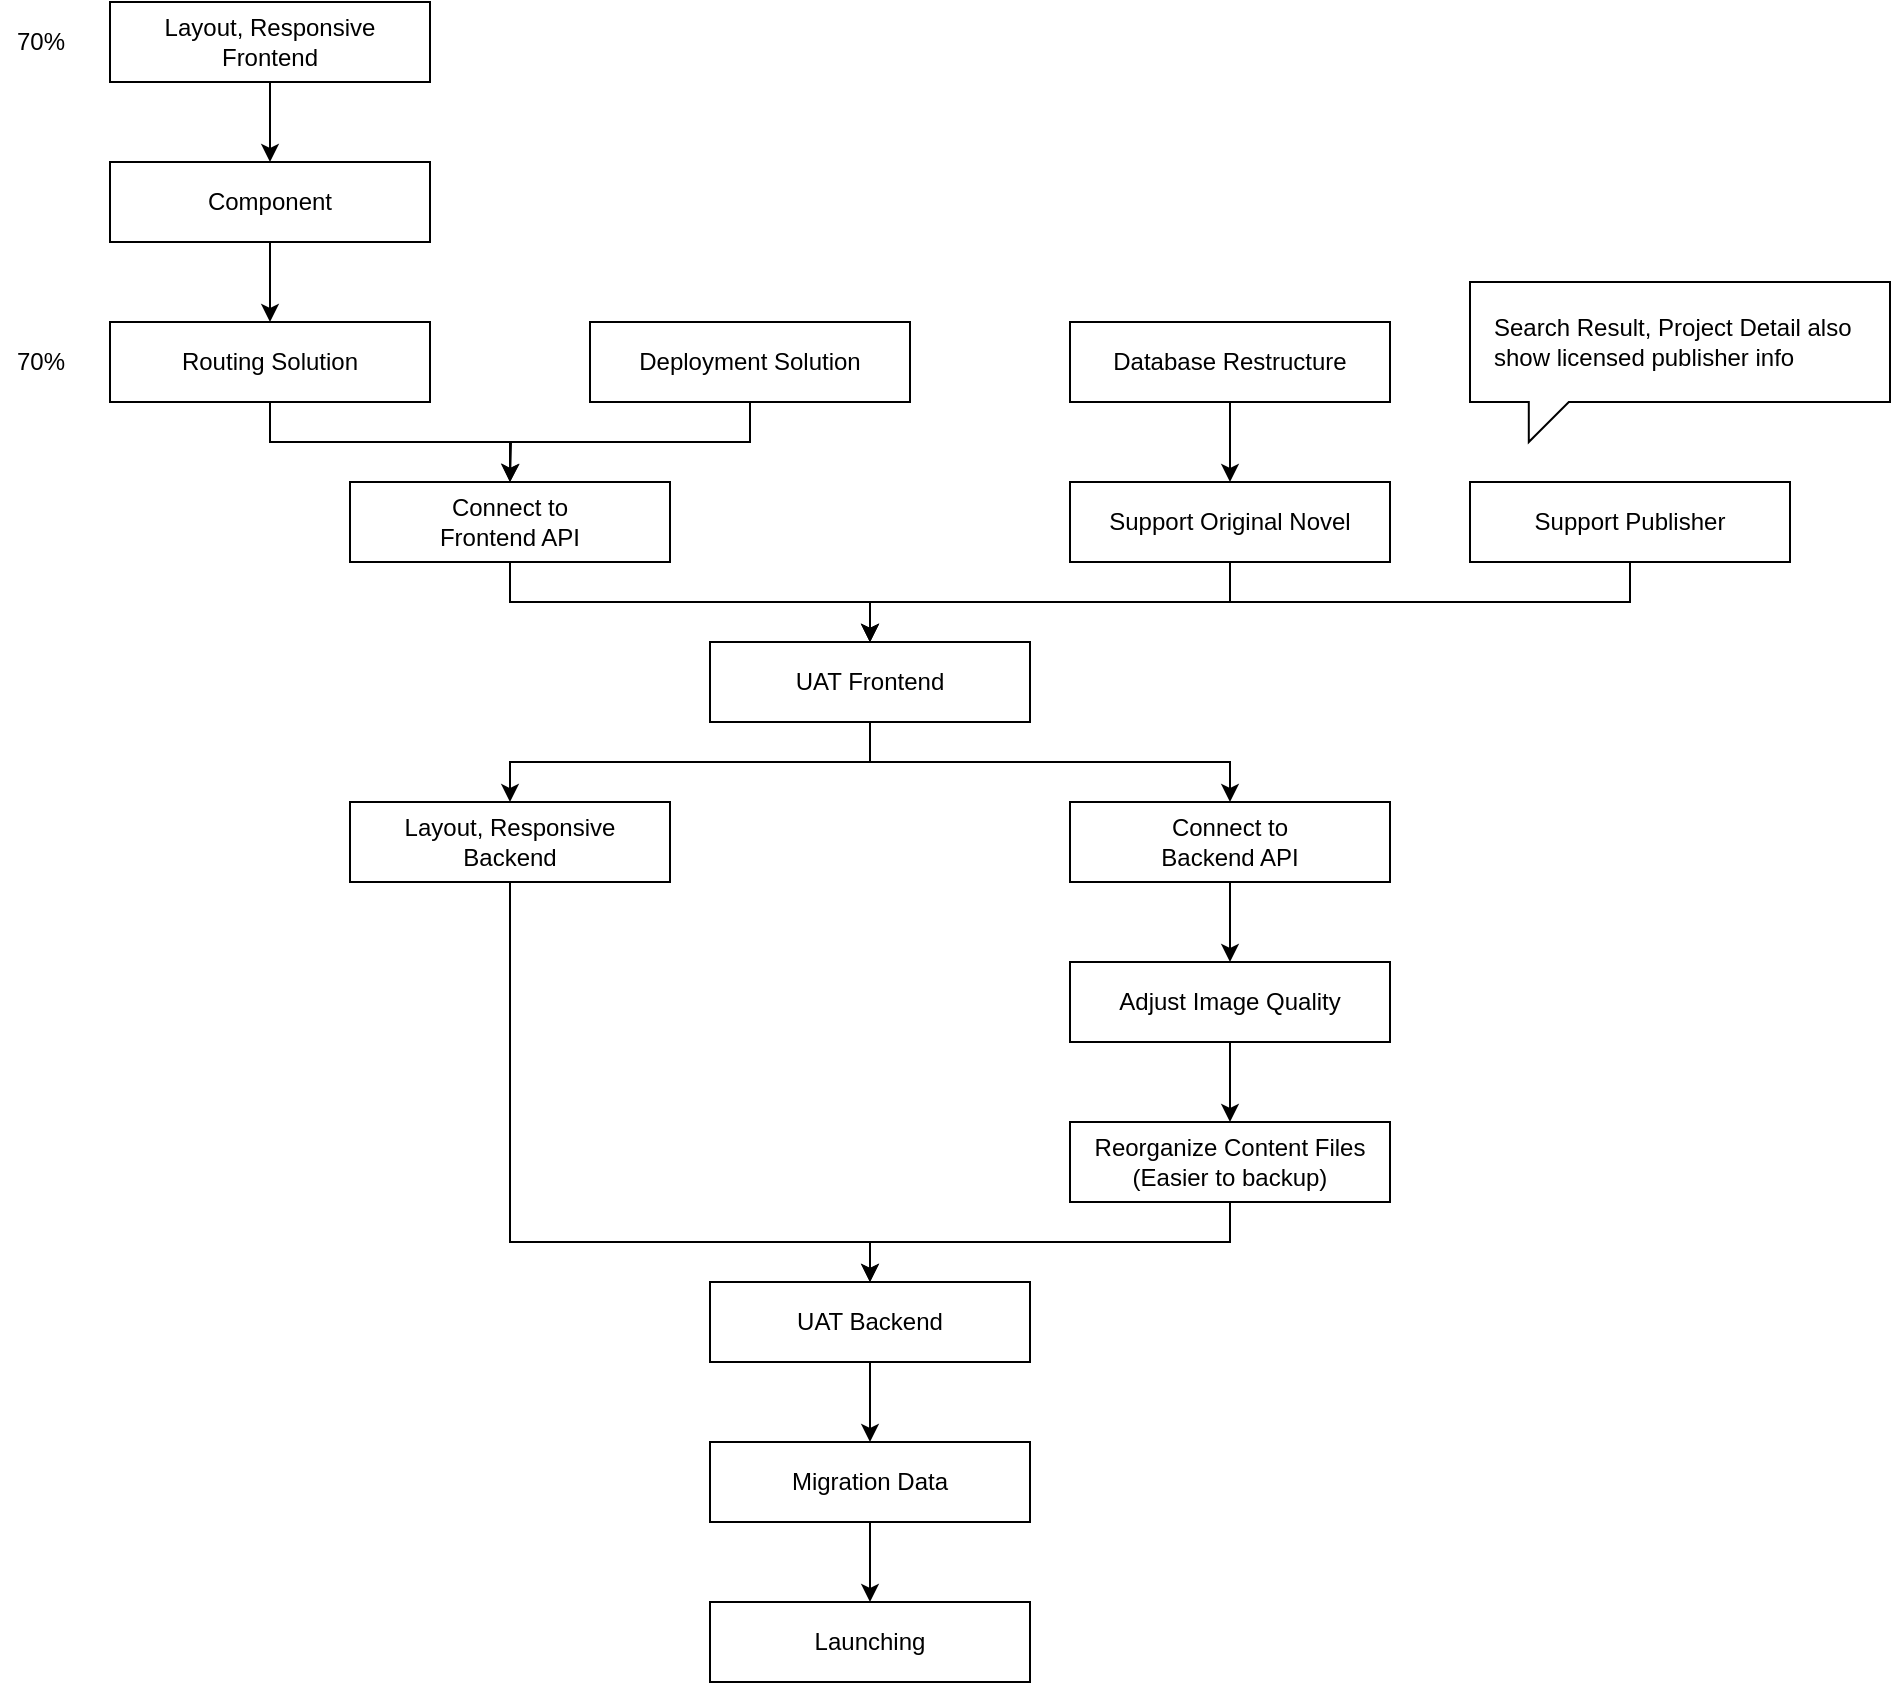 <mxfile version="13.3.9" type="github" pages="6">
  <diagram id="UPM5syYt0WPT51keoGyo" name="Roadmap">
    <mxGraphModel dx="1094" dy="436" grid="1" gridSize="10" guides="1" tooltips="1" connect="1" arrows="1" fold="1" page="1" pageScale="1" pageWidth="850" pageHeight="1100" math="0" shadow="0">
      <root>
        <mxCell id="Q3daOFidqaaoxfnSVhiS-0" />
        <mxCell id="Q3daOFidqaaoxfnSVhiS-1" parent="Q3daOFidqaaoxfnSVhiS-0" />
        <mxCell id="Q3daOFidqaaoxfnSVhiS-5" style="edgeStyle=orthogonalEdgeStyle;rounded=0;orthogonalLoop=1;jettySize=auto;html=1;exitX=0.5;exitY=1;exitDx=0;exitDy=0;entryX=0.5;entryY=0;entryDx=0;entryDy=0;" parent="Q3daOFidqaaoxfnSVhiS-1" source="Q3daOFidqaaoxfnSVhiS-2" target="Q3daOFidqaaoxfnSVhiS-3" edge="1">
          <mxGeometry relative="1" as="geometry" />
        </mxCell>
        <mxCell id="Q3daOFidqaaoxfnSVhiS-2" value="Layout, Responsive&lt;br&gt;Frontend" style="rounded=0;whiteSpace=wrap;html=1;" parent="Q3daOFidqaaoxfnSVhiS-1" vertex="1">
          <mxGeometry x="80" y="80" width="160" height="40" as="geometry" />
        </mxCell>
        <mxCell id="Q3daOFidqaaoxfnSVhiS-6" style="edgeStyle=orthogonalEdgeStyle;rounded=0;orthogonalLoop=1;jettySize=auto;html=1;exitX=0.5;exitY=1;exitDx=0;exitDy=0;entryX=0.5;entryY=0;entryDx=0;entryDy=0;" parent="Q3daOFidqaaoxfnSVhiS-1" source="Q3daOFidqaaoxfnSVhiS-3" target="Q3daOFidqaaoxfnSVhiS-4" edge="1">
          <mxGeometry relative="1" as="geometry" />
        </mxCell>
        <mxCell id="Q3daOFidqaaoxfnSVhiS-3" value="Component" style="rounded=0;whiteSpace=wrap;html=1;" parent="Q3daOFidqaaoxfnSVhiS-1" vertex="1">
          <mxGeometry x="80" y="160" width="160" height="40" as="geometry" />
        </mxCell>
        <mxCell id="Q3daOFidqaaoxfnSVhiS-9" style="edgeStyle=orthogonalEdgeStyle;rounded=0;orthogonalLoop=1;jettySize=auto;html=1;exitX=0.5;exitY=1;exitDx=0;exitDy=0;entryX=0.5;entryY=0;entryDx=0;entryDy=0;" parent="Q3daOFidqaaoxfnSVhiS-1" source="Q3daOFidqaaoxfnSVhiS-4" target="Q3daOFidqaaoxfnSVhiS-8" edge="1">
          <mxGeometry relative="1" as="geometry" />
        </mxCell>
        <mxCell id="Q3daOFidqaaoxfnSVhiS-4" value="Routing Solution" style="rounded=0;whiteSpace=wrap;html=1;" parent="Q3daOFidqaaoxfnSVhiS-1" vertex="1">
          <mxGeometry x="80" y="240" width="160" height="40" as="geometry" />
        </mxCell>
        <mxCell id="Q3daOFidqaaoxfnSVhiS-10" style="edgeStyle=orthogonalEdgeStyle;rounded=0;orthogonalLoop=1;jettySize=auto;html=1;exitX=0.5;exitY=1;exitDx=0;exitDy=0;" parent="Q3daOFidqaaoxfnSVhiS-1" source="Q3daOFidqaaoxfnSVhiS-7" edge="1">
          <mxGeometry relative="1" as="geometry">
            <mxPoint x="280" y="320" as="targetPoint" />
          </mxGeometry>
        </mxCell>
        <mxCell id="Q3daOFidqaaoxfnSVhiS-7" value="Deployment Solution" style="rounded=0;whiteSpace=wrap;html=1;" parent="Q3daOFidqaaoxfnSVhiS-1" vertex="1">
          <mxGeometry x="320" y="240" width="160" height="40" as="geometry" />
        </mxCell>
        <mxCell id="Q3daOFidqaaoxfnSVhiS-15" style="edgeStyle=orthogonalEdgeStyle;rounded=0;orthogonalLoop=1;jettySize=auto;html=1;exitX=0.5;exitY=1;exitDx=0;exitDy=0;entryX=0.5;entryY=0;entryDx=0;entryDy=0;" parent="Q3daOFidqaaoxfnSVhiS-1" source="Q3daOFidqaaoxfnSVhiS-8" target="Q3daOFidqaaoxfnSVhiS-14" edge="1">
          <mxGeometry relative="1" as="geometry" />
        </mxCell>
        <mxCell id="Q3daOFidqaaoxfnSVhiS-8" value="Connect to&lt;br&gt;Frontend API" style="rounded=0;whiteSpace=wrap;html=1;" parent="Q3daOFidqaaoxfnSVhiS-1" vertex="1">
          <mxGeometry x="200" y="320" width="160" height="40" as="geometry" />
        </mxCell>
        <mxCell id="Q3daOFidqaaoxfnSVhiS-16" style="edgeStyle=orthogonalEdgeStyle;rounded=0;orthogonalLoop=1;jettySize=auto;html=1;exitX=0.5;exitY=1;exitDx=0;exitDy=0;entryX=0.5;entryY=0;entryDx=0;entryDy=0;" parent="Q3daOFidqaaoxfnSVhiS-1" source="Q3daOFidqaaoxfnSVhiS-11" target="Q3daOFidqaaoxfnSVhiS-14" edge="1">
          <mxGeometry relative="1" as="geometry" />
        </mxCell>
        <mxCell id="Q3daOFidqaaoxfnSVhiS-11" value="Support Original Novel" style="rounded=0;whiteSpace=wrap;html=1;" parent="Q3daOFidqaaoxfnSVhiS-1" vertex="1">
          <mxGeometry x="560" y="320" width="160" height="40" as="geometry" />
        </mxCell>
        <mxCell id="Q3daOFidqaaoxfnSVhiS-13" style="edgeStyle=orthogonalEdgeStyle;rounded=0;orthogonalLoop=1;jettySize=auto;html=1;exitX=0.5;exitY=1;exitDx=0;exitDy=0;entryX=0.5;entryY=0;entryDx=0;entryDy=0;" parent="Q3daOFidqaaoxfnSVhiS-1" source="Q3daOFidqaaoxfnSVhiS-12" target="Q3daOFidqaaoxfnSVhiS-11" edge="1">
          <mxGeometry relative="1" as="geometry" />
        </mxCell>
        <mxCell id="Q3daOFidqaaoxfnSVhiS-12" value="Database Restructure" style="rounded=0;whiteSpace=wrap;html=1;" parent="Q3daOFidqaaoxfnSVhiS-1" vertex="1">
          <mxGeometry x="560" y="240" width="160" height="40" as="geometry" />
        </mxCell>
        <mxCell id="Q3daOFidqaaoxfnSVhiS-25" style="edgeStyle=orthogonalEdgeStyle;rounded=0;orthogonalLoop=1;jettySize=auto;html=1;exitX=0.5;exitY=1;exitDx=0;exitDy=0;" parent="Q3daOFidqaaoxfnSVhiS-1" source="Q3daOFidqaaoxfnSVhiS-14" target="Q3daOFidqaaoxfnSVhiS-18" edge="1">
          <mxGeometry relative="1" as="geometry" />
        </mxCell>
        <mxCell id="Q3daOFidqaaoxfnSVhiS-26" style="edgeStyle=orthogonalEdgeStyle;rounded=0;orthogonalLoop=1;jettySize=auto;html=1;exitX=0.5;exitY=1;exitDx=0;exitDy=0;" parent="Q3daOFidqaaoxfnSVhiS-1" source="Q3daOFidqaaoxfnSVhiS-14" target="Q3daOFidqaaoxfnSVhiS-17" edge="1">
          <mxGeometry relative="1" as="geometry" />
        </mxCell>
        <mxCell id="Q3daOFidqaaoxfnSVhiS-14" value="UAT Frontend" style="rounded=0;whiteSpace=wrap;html=1;" parent="Q3daOFidqaaoxfnSVhiS-1" vertex="1">
          <mxGeometry x="380" y="400" width="160" height="40" as="geometry" />
        </mxCell>
        <mxCell id="Q3daOFidqaaoxfnSVhiS-22" style="edgeStyle=orthogonalEdgeStyle;rounded=0;orthogonalLoop=1;jettySize=auto;html=1;exitX=0.5;exitY=1;exitDx=0;exitDy=0;entryX=0.5;entryY=0;entryDx=0;entryDy=0;" parent="Q3daOFidqaaoxfnSVhiS-1" source="Q3daOFidqaaoxfnSVhiS-17" target="Q3daOFidqaaoxfnSVhiS-20" edge="1">
          <mxGeometry relative="1" as="geometry" />
        </mxCell>
        <mxCell id="Q3daOFidqaaoxfnSVhiS-17" value="Connect to&lt;br&gt;Backend API" style="rounded=0;whiteSpace=wrap;html=1;" parent="Q3daOFidqaaoxfnSVhiS-1" vertex="1">
          <mxGeometry x="560" y="480" width="160" height="40" as="geometry" />
        </mxCell>
        <mxCell id="Q3daOFidqaaoxfnSVhiS-27" style="edgeStyle=orthogonalEdgeStyle;rounded=0;orthogonalLoop=1;jettySize=auto;html=1;exitX=0.5;exitY=1;exitDx=0;exitDy=0;" parent="Q3daOFidqaaoxfnSVhiS-1" source="Q3daOFidqaaoxfnSVhiS-18" target="Q3daOFidqaaoxfnSVhiS-24" edge="1">
          <mxGeometry relative="1" as="geometry">
            <Array as="points">
              <mxPoint x="280" y="700" />
              <mxPoint x="460" y="700" />
            </Array>
          </mxGeometry>
        </mxCell>
        <mxCell id="Q3daOFidqaaoxfnSVhiS-18" value="Layout, Responsive&lt;br&gt;Backend" style="rounded=0;whiteSpace=wrap;html=1;" parent="Q3daOFidqaaoxfnSVhiS-1" vertex="1">
          <mxGeometry x="200" y="480" width="160" height="40" as="geometry" />
        </mxCell>
        <mxCell id="Q3daOFidqaaoxfnSVhiS-23" style="edgeStyle=orthogonalEdgeStyle;rounded=0;orthogonalLoop=1;jettySize=auto;html=1;exitX=0.5;exitY=1;exitDx=0;exitDy=0;" parent="Q3daOFidqaaoxfnSVhiS-1" source="Q3daOFidqaaoxfnSVhiS-20" target="Q3daOFidqaaoxfnSVhiS-21" edge="1">
          <mxGeometry relative="1" as="geometry" />
        </mxCell>
        <mxCell id="Q3daOFidqaaoxfnSVhiS-20" value="Adjust Image Quality" style="rounded=0;whiteSpace=wrap;html=1;" parent="Q3daOFidqaaoxfnSVhiS-1" vertex="1">
          <mxGeometry x="560" y="560" width="160" height="40" as="geometry" />
        </mxCell>
        <mxCell id="Q3daOFidqaaoxfnSVhiS-28" style="edgeStyle=orthogonalEdgeStyle;rounded=0;orthogonalLoop=1;jettySize=auto;html=1;exitX=0.5;exitY=1;exitDx=0;exitDy=0;entryX=0.5;entryY=0;entryDx=0;entryDy=0;" parent="Q3daOFidqaaoxfnSVhiS-1" source="Q3daOFidqaaoxfnSVhiS-21" target="Q3daOFidqaaoxfnSVhiS-24" edge="1">
          <mxGeometry relative="1" as="geometry" />
        </mxCell>
        <mxCell id="Q3daOFidqaaoxfnSVhiS-21" value="Reorganize Content Files&lt;br&gt;(Easier to backup)" style="rounded=0;whiteSpace=wrap;html=1;" parent="Q3daOFidqaaoxfnSVhiS-1" vertex="1">
          <mxGeometry x="560" y="640" width="160" height="40" as="geometry" />
        </mxCell>
        <mxCell id="Q3daOFidqaaoxfnSVhiS-30" style="edgeStyle=orthogonalEdgeStyle;rounded=0;orthogonalLoop=1;jettySize=auto;html=1;exitX=0.5;exitY=1;exitDx=0;exitDy=0;entryX=0.5;entryY=0;entryDx=0;entryDy=0;" parent="Q3daOFidqaaoxfnSVhiS-1" source="Q3daOFidqaaoxfnSVhiS-24" target="Q3daOFidqaaoxfnSVhiS-29" edge="1">
          <mxGeometry relative="1" as="geometry" />
        </mxCell>
        <mxCell id="Q3daOFidqaaoxfnSVhiS-24" value="UAT Backend" style="rounded=0;whiteSpace=wrap;html=1;" parent="Q3daOFidqaaoxfnSVhiS-1" vertex="1">
          <mxGeometry x="380" y="720" width="160" height="40" as="geometry" />
        </mxCell>
        <mxCell id="Q3daOFidqaaoxfnSVhiS-32" style="edgeStyle=orthogonalEdgeStyle;rounded=0;orthogonalLoop=1;jettySize=auto;html=1;exitX=0.5;exitY=1;exitDx=0;exitDy=0;" parent="Q3daOFidqaaoxfnSVhiS-1" source="Q3daOFidqaaoxfnSVhiS-29" target="Q3daOFidqaaoxfnSVhiS-31" edge="1">
          <mxGeometry relative="1" as="geometry" />
        </mxCell>
        <mxCell id="Q3daOFidqaaoxfnSVhiS-29" value="Migration Data" style="rounded=0;whiteSpace=wrap;html=1;" parent="Q3daOFidqaaoxfnSVhiS-1" vertex="1">
          <mxGeometry x="380" y="800" width="160" height="40" as="geometry" />
        </mxCell>
        <mxCell id="Q3daOFidqaaoxfnSVhiS-31" value="Launching" style="rounded=0;whiteSpace=wrap;html=1;" parent="Q3daOFidqaaoxfnSVhiS-1" vertex="1">
          <mxGeometry x="380" y="880" width="160" height="40" as="geometry" />
        </mxCell>
        <mxCell id="KgfQP9Vxq_Eu3VNB88tg-1" style="edgeStyle=orthogonalEdgeStyle;rounded=0;orthogonalLoop=1;jettySize=auto;html=1;exitX=0.5;exitY=1;exitDx=0;exitDy=0;entryX=0.5;entryY=0;entryDx=0;entryDy=0;fontSize=12;" parent="Q3daOFidqaaoxfnSVhiS-1" source="KgfQP9Vxq_Eu3VNB88tg-0" target="Q3daOFidqaaoxfnSVhiS-14" edge="1">
          <mxGeometry relative="1" as="geometry" />
        </mxCell>
        <mxCell id="KgfQP9Vxq_Eu3VNB88tg-0" value="Support Publisher" style="rounded=0;whiteSpace=wrap;html=1;" parent="Q3daOFidqaaoxfnSVhiS-1" vertex="1">
          <mxGeometry x="760" y="320" width="160" height="40" as="geometry" />
        </mxCell>
        <mxCell id="KgfQP9Vxq_Eu3VNB88tg-2" value="Search Result, Project Detail also show licensed publisher info" style="shape=callout;whiteSpace=wrap;html=1;perimeter=calloutPerimeter;fontSize=12;align=left;size=20;position=0.14;position2=0.14;spacingLeft=10;" parent="Q3daOFidqaaoxfnSVhiS-1" vertex="1">
          <mxGeometry x="760" y="220" width="210" height="80" as="geometry" />
        </mxCell>
        <mxCell id="CC8I-QXQiwrO1S5gPRIc-0" value="70%" style="text;html=1;align=center;verticalAlign=middle;resizable=0;points=[];autosize=1;" parent="Q3daOFidqaaoxfnSVhiS-1" vertex="1">
          <mxGeometry x="25" y="90" width="40" height="20" as="geometry" />
        </mxCell>
        <mxCell id="CC8I-QXQiwrO1S5gPRIc-1" value="70%" style="text;html=1;align=center;verticalAlign=middle;resizable=0;points=[];autosize=1;" parent="Q3daOFidqaaoxfnSVhiS-1" vertex="1">
          <mxGeometry x="25" y="250" width="40" height="20" as="geometry" />
        </mxCell>
      </root>
    </mxGraphModel>
  </diagram>
  <diagram id="8td7YuofsSNAn1QMjyVu" name="Index, Detail">
    
    <mxGraphModel dx="1648" dy="748" grid="1" gridSize="10" guides="1" tooltips="1" connect="1" arrows="1" fold="1" page="1" pageScale="1" pageWidth="850" pageHeight="1100" math="0" shadow="0">
      
      <root>
        
        <mxCell id="0" />
        
        <mxCell id="1" parent="0" />
        
        <mxCell id="3KRZKQe5Rs8XC9uwf4vS-1" value="" style="rounded=0;whiteSpace=wrap;html=1;" parent="1" vertex="1">
          
          <mxGeometry x="40" y="40" width="370" height="1180" as="geometry" />
          
        </mxCell>
        
        <mxCell id="3KRZKQe5Rs8XC9uwf4vS-2" value="" style="rounded=0;whiteSpace=wrap;html=1;" parent="1" vertex="1">
          
          <mxGeometry x="40" y="40" width="370" height="40" as="geometry" />
          
        </mxCell>
        
        <mxCell id="3KRZKQe5Rs8XC9uwf4vS-3" value="Modern Mobile" style="text;html=1;align=center;verticalAlign=middle;resizable=0;points=[];autosize=1;fontStyle=1" parent="1" vertex="1">
          
          <mxGeometry x="35" y="20" width="100" height="20" as="geometry" />
          
        </mxCell>
        
        <mxCell id="3KRZKQe5Rs8XC9uwf4vS-4" value="" style="rounded=0;whiteSpace=wrap;html=1;" parent="1" vertex="1">
          
          <mxGeometry x="40" y="80" width="370" height="120" as="geometry" />
          
        </mxCell>
        
        <mxCell id="3KRZKQe5Rs8XC9uwf4vS-6" value="ORIGINAL" style="rounded=0;whiteSpace=wrap;html=1;" parent="1" vertex="1">
          
          <mxGeometry x="40" y="200" width="190" height="40" as="geometry" />
          
        </mxCell>
        
        <mxCell id="3KRZKQe5Rs8XC9uwf4vS-10" value="TRANSLATE" style="rounded=0;whiteSpace=wrap;html=1;" parent="1" vertex="1">
          
          <mxGeometry x="230" y="200" width="180" height="40" as="geometry" />
          
        </mxCell>
        
        <mxCell id="3KRZKQe5Rs8XC9uwf4vS-16" value="" style="rounded=0;whiteSpace=wrap;html=1;" parent="1" vertex="1">
          
          <mxGeometry x="50" y="280" width="350" height="40" as="geometry" />
          
        </mxCell>
        
        <mxCell id="3KRZKQe5Rs8XC9uwf4vS-17" value="" style="rounded=0;whiteSpace=wrap;html=1;" parent="1" vertex="1">
          
          <mxGeometry x="50" y="580" width="110" height="100" as="geometry" />
          
        </mxCell>
        
        <mxCell id="3KRZKQe5Rs8XC9uwf4vS-18" value="" style="rounded=0;whiteSpace=wrap;html=1;" parent="1" vertex="1">
          
          <mxGeometry x="160" y="580" width="120" height="100" as="geometry" />
          
        </mxCell>
        
        <mxCell id="3KRZKQe5Rs8XC9uwf4vS-19" value="" style="rounded=0;whiteSpace=wrap;html=1;" parent="1" vertex="1">
          
          <mxGeometry x="280" y="580" width="120" height="100" as="geometry" />
          
        </mxCell>
        
        <mxCell id="3KRZKQe5Rs8XC9uwf4vS-20" value="LATEST UPDATE - COMIC" style="text;html=1;align=left;verticalAlign=middle;resizable=0;points=[];autosize=1;fontSize=12;" parent="1" vertex="1">
          
          <mxGeometry x="50" y="260" width="160" height="20" as="geometry" />
          
        </mxCell>
        
        <mxCell id="3KRZKQe5Rs8XC9uwf4vS-21" value="" style="rounded=0;whiteSpace=wrap;html=1;" parent="1" vertex="1">
          
          <mxGeometry x="50" y="320" width="350" height="40" as="geometry" />
          
        </mxCell>
        
        <mxCell id="3KRZKQe5Rs8XC9uwf4vS-22" value="" style="rounded=0;whiteSpace=wrap;html=1;" parent="1" vertex="1">
          
          <mxGeometry x="50" y="360" width="350" height="40" as="geometry" />
          
        </mxCell>
        
        <mxCell id="3KRZKQe5Rs8XC9uwf4vS-23" value="" style="rounded=0;whiteSpace=wrap;html=1;" parent="1" vertex="1">
          
          <mxGeometry x="50" y="400" width="350" height="40" as="geometry" />
          
        </mxCell>
        
        <mxCell id="3KRZKQe5Rs8XC9uwf4vS-24" value="NEKOPOST.NET" style="text;html=1;align=center;verticalAlign=middle;resizable=0;points=[];autosize=1;fontSize=14;" parent="1" vertex="1">
          
          <mxGeometry x="165" y="50" width="120" height="20" as="geometry" />
          
        </mxCell>
        
        <mxCell id="3KRZKQe5Rs8XC9uwf4vS-26" value="" style="rounded=0;whiteSpace=wrap;html=1;" parent="1" vertex="1">
          
          <mxGeometry x="50" y="280" width="40" height="40" as="geometry" />
          
        </mxCell>
        
        <mxCell id="3KRZKQe5Rs8XC9uwf4vS-27" value="" style="rounded=0;whiteSpace=wrap;html=1;" parent="1" vertex="1">
          
          <mxGeometry x="50" y="320" width="40" height="40" as="geometry" />
          
        </mxCell>
        
        <mxCell id="3KRZKQe5Rs8XC9uwf4vS-28" value="" style="rounded=0;whiteSpace=wrap;html=1;" parent="1" vertex="1">
          
          <mxGeometry x="50" y="360" width="40" height="40" as="geometry" />
          
        </mxCell>
        
        <mxCell id="3KRZKQe5Rs8XC9uwf4vS-29" value="Project Name" style="text;html=1;align=left;verticalAlign=middle;resizable=0;points=[];autosize=1;fontSize=12;spacingLeft=5;" parent="1" vertex="1">
          
          <mxGeometry x="90" y="280" width="90" height="20" as="geometry" />
          
        </mxCell>
        
        <mxCell id="3KRZKQe5Rs8XC9uwf4vS-30" value="Ch.20 - Chapter name" style="text;html=1;align=left;verticalAlign=middle;resizable=0;points=[];autosize=1;fontSize=11;spacingLeft=5;" parent="1" vertex="1">
          
          <mxGeometry x="90" y="300" width="130" height="20" as="geometry" />
          
        </mxCell>
        
        <mxCell id="3KRZKQe5Rs8XC9uwf4vS-31" value="" style="ellipse;whiteSpace=wrap;html=1;aspect=fixed;fontSize=11;align=left;" parent="1" vertex="1">
          
          <mxGeometry x="360" y="285" width="30" height="30" as="geometry" />
          
        </mxCell>
        
        <mxCell id="3KRZKQe5Rs8XC9uwf4vS-32" value="" style="ellipse;whiteSpace=wrap;html=1;aspect=fixed;fontSize=11;align=left;" parent="1" vertex="1">
          
          <mxGeometry x="360" y="325" width="30" height="30" as="geometry" />
          
        </mxCell>
        
        <mxCell id="3KRZKQe5Rs8XC9uwf4vS-33" value="" style="ellipse;whiteSpace=wrap;html=1;aspect=fixed;fontSize=11;align=left;" parent="1" vertex="1">
          
          <mxGeometry x="360" y="365" width="30" height="30" as="geometry" />
          
        </mxCell>
        
        <mxCell id="3KRZKQe5Rs8XC9uwf4vS-34" value="Project Name" style="text;html=1;align=left;verticalAlign=middle;resizable=0;points=[];autosize=1;fontSize=12;spacingLeft=5;" parent="1" vertex="1">
          
          <mxGeometry x="90" y="320" width="90" height="20" as="geometry" />
          
        </mxCell>
        
        <mxCell id="3KRZKQe5Rs8XC9uwf4vS-35" value="Ch.20 - Chapter name" style="text;html=1;align=left;verticalAlign=middle;resizable=0;points=[];autosize=1;fontSize=11;spacingLeft=5;" parent="1" vertex="1">
          
          <mxGeometry x="90" y="340" width="130" height="20" as="geometry" />
          
        </mxCell>
        
        <mxCell id="3KRZKQe5Rs8XC9uwf4vS-36" value="Project Name" style="text;html=1;align=left;verticalAlign=middle;resizable=0;points=[];autosize=1;fontSize=12;spacingLeft=5;" parent="1" vertex="1">
          
          <mxGeometry x="90" y="360" width="90" height="20" as="geometry" />
          
        </mxCell>
        
        <mxCell id="3KRZKQe5Rs8XC9uwf4vS-37" value="Ch.20 - Chapter name" style="text;html=1;align=left;verticalAlign=middle;resizable=0;points=[];autosize=1;fontSize=11;spacingLeft=5;" parent="1" vertex="1">
          
          <mxGeometry x="90" y="380" width="130" height="20" as="geometry" />
          
        </mxCell>
        
        <mxCell id="3KRZKQe5Rs8XC9uwf4vS-38" value="" style="rounded=0;whiteSpace=wrap;html=1;" parent="1" vertex="1">
          
          <mxGeometry x="50" y="400" width="350" height="40" as="geometry" />
          
        </mxCell>
        
        <mxCell id="3KRZKQe5Rs8XC9uwf4vS-39" value="" style="rounded=0;whiteSpace=wrap;html=1;" parent="1" vertex="1">
          
          <mxGeometry x="50" y="400" width="40" height="40" as="geometry" />
          
        </mxCell>
        
        <mxCell id="3KRZKQe5Rs8XC9uwf4vS-40" value="" style="ellipse;whiteSpace=wrap;html=1;aspect=fixed;fontSize=11;align=left;" parent="1" vertex="1">
          
          <mxGeometry x="360" y="405" width="30" height="30" as="geometry" />
          
        </mxCell>
        
        <mxCell id="3KRZKQe5Rs8XC9uwf4vS-41" value="Project Name" style="text;html=1;align=left;verticalAlign=middle;resizable=0;points=[];autosize=1;fontSize=12;spacingLeft=5;" parent="1" vertex="1">
          
          <mxGeometry x="90" y="400" width="90" height="20" as="geometry" />
          
        </mxCell>
        
        <mxCell id="3KRZKQe5Rs8XC9uwf4vS-42" value="Ch.20 - Chapter name" style="text;html=1;align=left;verticalAlign=middle;resizable=0;points=[];autosize=1;fontSize=11;spacingLeft=5;" parent="1" vertex="1">
          
          <mxGeometry x="90" y="420" width="130" height="20" as="geometry" />
          
        </mxCell>
        
        <mxCell id="3KRZKQe5Rs8XC9uwf4vS-43" value="Remember configure in local storage" style="shape=callout;whiteSpace=wrap;html=1;perimeter=calloutPerimeter;fontSize=11;align=left;size=20;position=0.17;position2=0;" parent="1" vertex="1">
          
          <mxGeometry x="420" y="170" width="120" height="60" as="geometry" />
          
        </mxCell>
        
        <mxCell id="3KRZKQe5Rs8XC9uwf4vS-44" value="" style="rounded=0;whiteSpace=wrap;html=1;" parent="1" vertex="1">
          
          <mxGeometry x="50" y="440" width="350" height="40" as="geometry" />
          
        </mxCell>
        
        <mxCell id="3KRZKQe5Rs8XC9uwf4vS-45" value="" style="rounded=0;whiteSpace=wrap;html=1;" parent="1" vertex="1">
          
          <mxGeometry x="50" y="480" width="350" height="40" as="geometry" />
          
        </mxCell>
        
        <mxCell id="3KRZKQe5Rs8XC9uwf4vS-46" value="" style="rounded=0;whiteSpace=wrap;html=1;" parent="1" vertex="1">
          
          <mxGeometry x="50" y="440" width="40" height="40" as="geometry" />
          
        </mxCell>
        
        <mxCell id="3KRZKQe5Rs8XC9uwf4vS-47" value="" style="ellipse;whiteSpace=wrap;html=1;aspect=fixed;fontSize=11;align=left;" parent="1" vertex="1">
          
          <mxGeometry x="360" y="445" width="30" height="30" as="geometry" />
          
        </mxCell>
        
        <mxCell id="3KRZKQe5Rs8XC9uwf4vS-48" value="Project Name" style="text;html=1;align=left;verticalAlign=middle;resizable=0;points=[];autosize=1;fontSize=12;spacingLeft=5;" parent="1" vertex="1">
          
          <mxGeometry x="90" y="440" width="90" height="20" as="geometry" />
          
        </mxCell>
        
        <mxCell id="3KRZKQe5Rs8XC9uwf4vS-49" value="Ch.20 - Chapter name" style="text;html=1;align=left;verticalAlign=middle;resizable=0;points=[];autosize=1;fontSize=11;spacingLeft=5;" parent="1" vertex="1">
          
          <mxGeometry x="90" y="460" width="130" height="20" as="geometry" />
          
        </mxCell>
        
        <mxCell id="3KRZKQe5Rs8XC9uwf4vS-50" value="" style="rounded=0;whiteSpace=wrap;html=1;" parent="1" vertex="1">
          
          <mxGeometry x="50" y="480" width="350" height="40" as="geometry" />
          
        </mxCell>
        
        <mxCell id="3KRZKQe5Rs8XC9uwf4vS-51" value="" style="rounded=0;whiteSpace=wrap;html=1;" parent="1" vertex="1">
          
          <mxGeometry x="50" y="480" width="40" height="40" as="geometry" />
          
        </mxCell>
        
        <mxCell id="3KRZKQe5Rs8XC9uwf4vS-52" value="" style="ellipse;whiteSpace=wrap;html=1;aspect=fixed;fontSize=11;align=left;" parent="1" vertex="1">
          
          <mxGeometry x="360" y="485" width="30" height="30" as="geometry" />
          
        </mxCell>
        
        <mxCell id="3KRZKQe5Rs8XC9uwf4vS-53" value="Project Name" style="text;html=1;align=left;verticalAlign=middle;resizable=0;points=[];autosize=1;fontSize=12;spacingLeft=5;" parent="1" vertex="1">
          
          <mxGeometry x="90" y="480" width="90" height="20" as="geometry" />
          
        </mxCell>
        
        <mxCell id="3KRZKQe5Rs8XC9uwf4vS-54" value="Ch.20 - Chapter name" style="text;html=1;align=left;verticalAlign=middle;resizable=0;points=[];autosize=1;fontSize=11;spacingLeft=5;" parent="1" vertex="1">
          
          <mxGeometry x="90" y="500" width="130" height="20" as="geometry" />
          
        </mxCell>
        
        <mxCell id="3KRZKQe5Rs8XC9uwf4vS-58" value="LATEST UPDATE - NOVEL" style="text;html=1;align=left;verticalAlign=middle;resizable=0;points=[];autosize=1;fontSize=12;" parent="1" vertex="1">
          
          <mxGeometry x="48.75" y="710" width="160" height="20" as="geometry" />
          
        </mxCell>
        
        <mxCell id="3KRZKQe5Rs8XC9uwf4vS-59" value="" style="rounded=0;whiteSpace=wrap;html=1;" parent="1" vertex="1">
          
          <mxGeometry x="48.75" y="730" width="350" height="40" as="geometry" />
          
        </mxCell>
        
        <mxCell id="3KRZKQe5Rs8XC9uwf4vS-60" value="" style="rounded=0;whiteSpace=wrap;html=1;" parent="1" vertex="1">
          
          <mxGeometry x="48.75" y="770" width="350" height="40" as="geometry" />
          
        </mxCell>
        
        <mxCell id="3KRZKQe5Rs8XC9uwf4vS-61" value="" style="rounded=0;whiteSpace=wrap;html=1;" parent="1" vertex="1">
          
          <mxGeometry x="48.75" y="810" width="350" height="40" as="geometry" />
          
        </mxCell>
        
        <mxCell id="3KRZKQe5Rs8XC9uwf4vS-62" value="" style="rounded=0;whiteSpace=wrap;html=1;" parent="1" vertex="1">
          
          <mxGeometry x="48.75" y="850" width="350" height="40" as="geometry" />
          
        </mxCell>
        
        <mxCell id="3KRZKQe5Rs8XC9uwf4vS-63" value="" style="rounded=0;whiteSpace=wrap;html=1;" parent="1" vertex="1">
          
          <mxGeometry x="48.75" y="730" width="40" height="40" as="geometry" />
          
        </mxCell>
        
        <mxCell id="3KRZKQe5Rs8XC9uwf4vS-64" value="" style="rounded=0;whiteSpace=wrap;html=1;" parent="1" vertex="1">
          
          <mxGeometry x="48.75" y="770" width="40" height="40" as="geometry" />
          
        </mxCell>
        
        <mxCell id="3KRZKQe5Rs8XC9uwf4vS-65" value="" style="rounded=0;whiteSpace=wrap;html=1;" parent="1" vertex="1">
          
          <mxGeometry x="48.75" y="810" width="40" height="40" as="geometry" />
          
        </mxCell>
        
        <mxCell id="3KRZKQe5Rs8XC9uwf4vS-66" value="Project Name" style="text;html=1;align=left;verticalAlign=middle;resizable=0;points=[];autosize=1;fontSize=12;spacingLeft=5;" parent="1" vertex="1">
          
          <mxGeometry x="88.75" y="730" width="90" height="20" as="geometry" />
          
        </mxCell>
        
        <mxCell id="3KRZKQe5Rs8XC9uwf4vS-67" value="Ch.20 - Chapter name" style="text;html=1;align=left;verticalAlign=middle;resizable=0;points=[];autosize=1;fontSize=11;spacingLeft=5;" parent="1" vertex="1">
          
          <mxGeometry x="88.75" y="750" width="130" height="20" as="geometry" />
          
        </mxCell>
        
        <mxCell id="3KRZKQe5Rs8XC9uwf4vS-68" value="" style="ellipse;whiteSpace=wrap;html=1;aspect=fixed;fontSize=11;align=left;" parent="1" vertex="1">
          
          <mxGeometry x="358.75" y="735" width="30" height="30" as="geometry" />
          
        </mxCell>
        
        <mxCell id="3KRZKQe5Rs8XC9uwf4vS-69" value="" style="ellipse;whiteSpace=wrap;html=1;aspect=fixed;fontSize=11;align=left;" parent="1" vertex="1">
          
          <mxGeometry x="358.75" y="775" width="30" height="30" as="geometry" />
          
        </mxCell>
        
        <mxCell id="3KRZKQe5Rs8XC9uwf4vS-70" value="" style="ellipse;whiteSpace=wrap;html=1;aspect=fixed;fontSize=11;align=left;" parent="1" vertex="1">
          
          <mxGeometry x="358.75" y="815" width="30" height="30" as="geometry" />
          
        </mxCell>
        
        <mxCell id="3KRZKQe5Rs8XC9uwf4vS-71" value="Project Name" style="text;html=1;align=left;verticalAlign=middle;resizable=0;points=[];autosize=1;fontSize=12;spacingLeft=5;" parent="1" vertex="1">
          
          <mxGeometry x="88.75" y="770" width="90" height="20" as="geometry" />
          
        </mxCell>
        
        <mxCell id="3KRZKQe5Rs8XC9uwf4vS-72" value="Ch.20 - Chapter name" style="text;html=1;align=left;verticalAlign=middle;resizable=0;points=[];autosize=1;fontSize=11;spacingLeft=5;" parent="1" vertex="1">
          
          <mxGeometry x="88.75" y="790" width="130" height="20" as="geometry" />
          
        </mxCell>
        
        <mxCell id="3KRZKQe5Rs8XC9uwf4vS-73" value="Project Name" style="text;html=1;align=left;verticalAlign=middle;resizable=0;points=[];autosize=1;fontSize=12;spacingLeft=5;" parent="1" vertex="1">
          
          <mxGeometry x="88.75" y="810" width="90" height="20" as="geometry" />
          
        </mxCell>
        
        <mxCell id="3KRZKQe5Rs8XC9uwf4vS-74" value="Ch.20 - Chapter name" style="text;html=1;align=left;verticalAlign=middle;resizable=0;points=[];autosize=1;fontSize=11;spacingLeft=5;" parent="1" vertex="1">
          
          <mxGeometry x="88.75" y="830" width="130" height="20" as="geometry" />
          
        </mxCell>
        
        <mxCell id="3KRZKQe5Rs8XC9uwf4vS-75" value="" style="rounded=0;whiteSpace=wrap;html=1;" parent="1" vertex="1">
          
          <mxGeometry x="48.75" y="850" width="350" height="40" as="geometry" />
          
        </mxCell>
        
        <mxCell id="3KRZKQe5Rs8XC9uwf4vS-76" value="" style="rounded=0;whiteSpace=wrap;html=1;" parent="1" vertex="1">
          
          <mxGeometry x="48.75" y="850" width="40" height="40" as="geometry" />
          
        </mxCell>
        
        <mxCell id="3KRZKQe5Rs8XC9uwf4vS-77" value="" style="ellipse;whiteSpace=wrap;html=1;aspect=fixed;fontSize=11;align=left;" parent="1" vertex="1">
          
          <mxGeometry x="358.75" y="855" width="30" height="30" as="geometry" />
          
        </mxCell>
        
        <mxCell id="3KRZKQe5Rs8XC9uwf4vS-78" value="Project Name" style="text;html=1;align=left;verticalAlign=middle;resizable=0;points=[];autosize=1;fontSize=12;spacingLeft=5;" parent="1" vertex="1">
          
          <mxGeometry x="88.75" y="850" width="90" height="20" as="geometry" />
          
        </mxCell>
        
        <mxCell id="3KRZKQe5Rs8XC9uwf4vS-79" value="Ch.20 - Chapter name" style="text;html=1;align=left;verticalAlign=middle;resizable=0;points=[];autosize=1;fontSize=11;spacingLeft=5;" parent="1" vertex="1">
          
          <mxGeometry x="88.75" y="870" width="130" height="20" as="geometry" />
          
        </mxCell>
        
        <mxCell id="3KRZKQe5Rs8XC9uwf4vS-80" value="" style="rounded=0;whiteSpace=wrap;html=1;" parent="1" vertex="1">
          
          <mxGeometry x="48.75" y="890" width="350" height="40" as="geometry" />
          
        </mxCell>
        
        <mxCell id="3KRZKQe5Rs8XC9uwf4vS-81" value="" style="rounded=0;whiteSpace=wrap;html=1;" parent="1" vertex="1">
          
          <mxGeometry x="48.75" y="930" width="350" height="40" as="geometry" />
          
        </mxCell>
        
        <mxCell id="3KRZKQe5Rs8XC9uwf4vS-82" value="" style="rounded=0;whiteSpace=wrap;html=1;" parent="1" vertex="1">
          
          <mxGeometry x="48.75" y="890" width="40" height="40" as="geometry" />
          
        </mxCell>
        
        <mxCell id="3KRZKQe5Rs8XC9uwf4vS-83" value="" style="ellipse;whiteSpace=wrap;html=1;aspect=fixed;fontSize=11;align=left;" parent="1" vertex="1">
          
          <mxGeometry x="358.75" y="895" width="30" height="30" as="geometry" />
          
        </mxCell>
        
        <mxCell id="3KRZKQe5Rs8XC9uwf4vS-84" value="Project Name" style="text;html=1;align=left;verticalAlign=middle;resizable=0;points=[];autosize=1;fontSize=12;spacingLeft=5;" parent="1" vertex="1">
          
          <mxGeometry x="88.75" y="890" width="90" height="20" as="geometry" />
          
        </mxCell>
        
        <mxCell id="3KRZKQe5Rs8XC9uwf4vS-85" value="Ch.20 - Chapter name" style="text;html=1;align=left;verticalAlign=middle;resizable=0;points=[];autosize=1;fontSize=11;spacingLeft=5;" parent="1" vertex="1">
          
          <mxGeometry x="88.75" y="910" width="130" height="20" as="geometry" />
          
        </mxCell>
        
        <mxCell id="3KRZKQe5Rs8XC9uwf4vS-86" value="" style="rounded=0;whiteSpace=wrap;html=1;" parent="1" vertex="1">
          
          <mxGeometry x="48.75" y="930" width="350" height="40" as="geometry" />
          
        </mxCell>
        
        <mxCell id="3KRZKQe5Rs8XC9uwf4vS-87" value="" style="rounded=0;whiteSpace=wrap;html=1;" parent="1" vertex="1">
          
          <mxGeometry x="48.75" y="930" width="40" height="40" as="geometry" />
          
        </mxCell>
        
        <mxCell id="3KRZKQe5Rs8XC9uwf4vS-88" value="" style="ellipse;whiteSpace=wrap;html=1;aspect=fixed;fontSize=11;align=left;" parent="1" vertex="1">
          
          <mxGeometry x="358.75" y="935" width="30" height="30" as="geometry" />
          
        </mxCell>
        
        <mxCell id="3KRZKQe5Rs8XC9uwf4vS-89" value="Project Name" style="text;html=1;align=left;verticalAlign=middle;resizable=0;points=[];autosize=1;fontSize=12;spacingLeft=5;" parent="1" vertex="1">
          
          <mxGeometry x="88.75" y="930" width="90" height="20" as="geometry" />
          
        </mxCell>
        
        <mxCell id="3KRZKQe5Rs8XC9uwf4vS-90" value="Ch.20 - Chapter name" style="text;html=1;align=left;verticalAlign=middle;resizable=0;points=[];autosize=1;fontSize=11;spacingLeft=5;" parent="1" vertex="1">
          
          <mxGeometry x="88.75" y="950" width="130" height="20" as="geometry" />
          
        </mxCell>
        
        <mxCell id="3KRZKQe5Rs8XC9uwf4vS-91" value="New Arrival" style="text;html=1;align=left;verticalAlign=middle;resizable=0;points=[];autosize=1;fontSize=12;" parent="1" vertex="1">
          
          <mxGeometry x="50" y="560" width="80" height="20" as="geometry" />
          
        </mxCell>
        
        <mxCell id="3KRZKQe5Rs8XC9uwf4vS-94" value="" style="rounded=0;whiteSpace=wrap;html=1;" parent="1" vertex="1">
          
          <mxGeometry x="50" y="1030" width="110" height="100" as="geometry" />
          
        </mxCell>
        
        <mxCell id="3KRZKQe5Rs8XC9uwf4vS-95" value="" style="rounded=0;whiteSpace=wrap;html=1;" parent="1" vertex="1">
          
          <mxGeometry x="160" y="1030" width="120" height="100" as="geometry" />
          
        </mxCell>
        
        <mxCell id="3KRZKQe5Rs8XC9uwf4vS-96" value="" style="rounded=0;whiteSpace=wrap;html=1;" parent="1" vertex="1">
          
          <mxGeometry x="280" y="1030" width="120" height="100" as="geometry" />
          
        </mxCell>
        
        <mxCell id="3KRZKQe5Rs8XC9uwf4vS-97" value="New Arrival" style="text;html=1;align=left;verticalAlign=middle;resizable=0;points=[];autosize=1;fontSize=12;" parent="1" vertex="1">
          
          <mxGeometry x="50" y="1010" width="80" height="20" as="geometry" />
          
        </mxCell>
        
        <mxCell id="3KRZKQe5Rs8XC9uwf4vS-99" value="&lt;h1 style=&quot;font-size: 12px&quot;&gt;&lt;span style=&quot;font-family: &amp;#34;open sans&amp;#34; , &amp;#34;arial&amp;#34; , sans-serif ; font-size: 12px ; text-align: justify ; background-color: rgb(255 , 255 , 255)&quot;&gt;Announcement:&lt;/span&gt;&lt;span style=&quot;font-family: &amp;#34;open sans&amp;#34; , &amp;#34;arial&amp;#34; , sans-serif ; font-size: 12px ; font-weight: 400 ; text-align: justify ; background-color: rgb(255 , 255 , 255)&quot;&gt; Lorem ipsum dolor sit amet, consectetur adipiscing elit. Nullam commodo egestas eros, ac rhoncus magna mollis et. Mauris elementum sapien ut mi luctus, in iaculis quam fermentum. Pellentesque quis lorem nec ante fermentum luctus. Ut semper quam a orci efficitur, in pulvinar dolor pellentesque. Nunc ut elit quis lorem facilisis ullamcorper vitae et felis. Donec nec nulla quis erat porta gravida. Etiam tempus nibh lacus, sed lobortis tellus posuere vitae. Maecenas consectetur nulla vitae hendrerit efficitur. Proin sollicitudin facilisis nisi, ac faucibus eros accumsan vitae. Morbi vehicula augue eu bibendum ultricies.&amp;nbsp;&lt;/span&gt;&lt;br style=&quot;font-size: 12px&quot;&gt;&lt;/h1&gt;" style="text;html=1;strokeColor=none;fillColor=none;spacing=5;spacingTop=-20;whiteSpace=wrap;overflow=hidden;rounded=0;fontSize=12;align=left;" parent="1" vertex="1">
          
          <mxGeometry x="50" y="92.5" width="350" height="95" as="geometry" />
          
        </mxCell>
        
        <mxCell id="3KRZKQe5Rs8XC9uwf4vS-111" value="More" style="rounded=0;whiteSpace=wrap;html=1;fontSize=12;align=center;fillColor=#f5f5f5;strokeColor=#666666;fontColor=#333333;" parent="1" vertex="1">
          
          <mxGeometry x="50" y="520" width="350" height="20" as="geometry" />
          
        </mxCell>
        
        <mxCell id="3KRZKQe5Rs8XC9uwf4vS-112" value="More" style="rounded=0;whiteSpace=wrap;html=1;fontSize=12;align=center;fillColor=#f5f5f5;strokeColor=#666666;fontColor=#333333;" parent="1" vertex="1">
          
          <mxGeometry x="48.75" y="970" width="350" height="20" as="geometry" />
          
        </mxCell>
        
        <mxCell id="3KRZKQe5Rs8XC9uwf4vS-113" value="" style="endArrow=none;dashed=1;html=1;fontSize=10;" parent="1" edge="1">
          
          <mxGeometry width="50" height="50" relative="1" as="geometry">
            
            <mxPoint x="400" y="700" as="sourcePoint" />
            
            <mxPoint x="50" y="700" as="targetPoint" />
            
          </mxGeometry>
          
        </mxCell>
        
        <mxCell id="DASkAK31p5AlEVCaGPq0-4" value="" style="rounded=0;whiteSpace=wrap;html=1;" parent="1" vertex="1">
          
          <mxGeometry x="40" y="2080" width="370" height="40" as="geometry" />
          
        </mxCell>
        
        <mxCell id="DASkAK31p5AlEVCaGPq0-5" value="" style="rounded=0;whiteSpace=wrap;html=1;" parent="1" vertex="1">
          
          <mxGeometry x="40" y="2120" width="370" height="1130" as="geometry" />
          
        </mxCell>
        
        <mxCell id="DASkAK31p5AlEVCaGPq0-7" value="" style="rounded=0;whiteSpace=wrap;html=1;" parent="1" vertex="1">
          
          <mxGeometry x="50" y="2340" width="350" height="90" as="geometry" />
          
        </mxCell>
        
        <mxCell id="DASkAK31p5AlEVCaGPq0-6" value="" style="rounded=0;whiteSpace=wrap;html=1;" parent="1" vertex="1">
          
          <mxGeometry x="155" y="2135" width="140" height="190" as="geometry" />
          
        </mxCell>
        
        <mxCell id="DASkAK31p5AlEVCaGPq0-8" value="&lt;b&gt;PROJECT NAME&lt;/b&gt;" style="text;html=1;align=left;verticalAlign=middle;resizable=0;points=[];autosize=1;spacingLeft=10;" parent="1" vertex="1">
          
          <mxGeometry x="50" y="2345" width="120" height="20" as="geometry" />
          
        </mxCell>
        
        <mxCell id="DASkAK31p5AlEVCaGPq0-9" value="" style="rounded=0;whiteSpace=wrap;html=1;" parent="1" vertex="1">
          
          <mxGeometry x="50" y="2430" width="350" height="120" as="geometry" />
          
        </mxCell>
        
        <mxCell id="DASkAK31p5AlEVCaGPq0-10" value="&lt;h1 style=&quot;font-size: 12px&quot;&gt;&lt;span style=&quot;font-family: &amp;#34;open sans&amp;#34; , &amp;#34;arial&amp;#34; , sans-serif ; font-size: 12px ; text-align: justify ; background-color: rgb(255 , 255 , 255)&quot;&gt;Description:&lt;/span&gt;&lt;span style=&quot;font-family: &amp;#34;open sans&amp;#34; , &amp;#34;arial&amp;#34; , sans-serif ; font-size: 12px ; font-weight: 400 ; text-align: justify ; background-color: rgb(255 , 255 , 255)&quot;&gt; Lorem ipsum dolor sit amet, consectetur adipiscing elit. Nullam commodo egestas eros, ac rhoncus magna mollis et. Mauris elementum sapien ut mi luctus, in iaculis quam fermentum. Pellentesque quis lorem nec ante fermentum luctus. Ut semper quam a orci efficitur, in pulvinar dolor pellentesque. Nunc ut elit quis lorem facilisis ullamcorper vitae et felis. Donec nec nulla quis erat porta gravida. Etiam tempus nibh lacus, sed lobortis tellus posuere vitae. Maecenas consectetur nulla vitae hendrerit efficitur. Proin sollicitudin facilisis nisi, ac faucibus eros accumsan vitae. Morbi vehicula augue eu bibendum ultricies.&amp;nbsp;&lt;/span&gt;&lt;br style=&quot;font-size: 12px&quot;&gt;&lt;/h1&gt;" style="text;html=1;strokeColor=none;fillColor=none;spacing=5;spacingTop=-20;whiteSpace=wrap;overflow=hidden;rounded=0;fontSize=12;align=left;" parent="1" vertex="1">
          
          <mxGeometry x="60" y="2442.5" width="330" height="95" as="geometry" />
          
        </mxCell>
        
        <mxCell id="DASkAK31p5AlEVCaGPq0-11" value="Status : On Going, View: 100k" style="text;html=1;align=left;verticalAlign=middle;resizable=0;points=[];autosize=1;spacingLeft=10;" parent="1" vertex="1">
          
          <mxGeometry x="50" y="2370" width="190" height="20" as="geometry" />
          
        </mxCell>
        
        <mxCell id="DASkAK31p5AlEVCaGPq0-13" value="" style="rounded=1;whiteSpace=wrap;html=1;align=left;arcSize=50;" parent="1" vertex="1">
          
          <mxGeometry x="60" y="2400" width="50" height="20" as="geometry" />
          
        </mxCell>
        
        <mxCell id="DASkAK31p5AlEVCaGPq0-14" value="" style="rounded=1;whiteSpace=wrap;html=1;align=left;arcSize=50;" parent="1" vertex="1">
          
          <mxGeometry x="120" y="2400" width="50" height="20" as="geometry" />
          
        </mxCell>
        
        <mxCell id="DASkAK31p5AlEVCaGPq0-15" value="" style="rounded=1;whiteSpace=wrap;html=1;align=left;arcSize=50;" parent="1" vertex="1">
          
          <mxGeometry x="180" y="2400" width="50" height="20" as="geometry" />
          
        </mxCell>
        
        <mxCell id="DASkAK31p5AlEVCaGPq0-16" value="" style="rounded=1;whiteSpace=wrap;html=1;align=left;arcSize=50;" parent="1" vertex="1">
          
          <mxGeometry x="240" y="2400" width="50" height="20" as="geometry" />
          
        </mxCell>
        
        <mxCell id="DASkAK31p5AlEVCaGPq0-17" value="" style="rounded=0;whiteSpace=wrap;html=1;" parent="1" vertex="1">
          
          <mxGeometry x="50" y="2550" width="350" height="110" as="geometry" />
          
        </mxCell>
        
        <mxCell id="DASkAK31p5AlEVCaGPq0-18" value="Author" style="text;html=1;align=left;verticalAlign=middle;resizable=0;points=[];autosize=1;" parent="1" vertex="1">
          
          <mxGeometry x="60" y="2555" width="50" height="20" as="geometry" />
          
        </mxCell>
        
        <mxCell id="DASkAK31p5AlEVCaGPq0-19" value="Artist" style="text;html=1;align=left;verticalAlign=middle;resizable=0;points=[];autosize=1;" parent="1" vertex="1">
          
          <mxGeometry x="60" y="2575" width="40" height="20" as="geometry" />
          
        </mxCell>
        
        <mxCell id="DASkAK31p5AlEVCaGPq0-20" value="Website" style="text;html=1;align=left;verticalAlign=middle;resizable=0;points=[];autosize=1;" parent="1" vertex="1">
          
          <mxGeometry x="60" y="2595" width="60" height="20" as="geometry" />
          
        </mxCell>
        
        <mxCell id="DASkAK31p5AlEVCaGPq0-21" value="First Release" style="text;html=1;align=left;verticalAlign=middle;resizable=0;points=[];autosize=1;" parent="1" vertex="1">
          
          <mxGeometry x="60" y="2615" width="90" height="20" as="geometry" />
          
        </mxCell>
        
        <mxCell id="DASkAK31p5AlEVCaGPq0-22" value="Last Update" style="text;html=1;align=left;verticalAlign=middle;resizable=0;points=[];autosize=1;" parent="1" vertex="1">
          
          <mxGeometry x="60" y="2635" width="80" height="20" as="geometry" />
          
        </mxCell>
        
        <mxCell id="DASkAK31p5AlEVCaGPq0-58" value="" style="group" parent="1" vertex="1" connectable="0">
          
          <mxGeometry x="50" y="2710" width="350" height="40" as="geometry" />
          
        </mxCell>
        
        <mxCell id="DASkAK31p5AlEVCaGPq0-23" value="" style="rounded=0;whiteSpace=wrap;html=1;" parent="DASkAK31p5AlEVCaGPq0-58" vertex="1">
          
          <mxGeometry width="350" height="40" as="geometry" />
          
        </mxCell>
        
        <mxCell id="DASkAK31p5AlEVCaGPq0-30" value="&lt;span style=&quot;font-size: 11px&quot;&gt;Ch.20 - Chapter name&lt;/span&gt;" style="text;html=1;align=left;verticalAlign=middle;resizable=0;points=[];autosize=1;fontSize=12;spacingLeft=5;" parent="DASkAK31p5AlEVCaGPq0-58" vertex="1">
          
          <mxGeometry width="130" height="20" as="geometry" />
          
        </mxCell>
        
        <mxCell id="DASkAK31p5AlEVCaGPq0-31" value="on XX-XX-XXXX" style="text;html=1;align=left;verticalAlign=middle;resizable=0;points=[];autosize=1;fontSize=11;spacingLeft=5;" parent="DASkAK31p5AlEVCaGPq0-58" vertex="1">
          
          <mxGeometry y="20" width="100" height="20" as="geometry" />
          
        </mxCell>
        
        <mxCell id="DASkAK31p5AlEVCaGPq0-57" value="Translator name" style="text;html=1;align=center;verticalAlign=middle;resizable=0;points=[];autosize=1;" parent="DASkAK31p5AlEVCaGPq0-58" vertex="1">
          
          <mxGeometry x="250" y="20" width="100" height="20" as="geometry" />
          
        </mxCell>
        
        <mxCell id="DASkAK31p5AlEVCaGPq0-59" value="" style="group" parent="1" vertex="1" connectable="0">
          
          <mxGeometry x="50" y="2750" width="350" height="40" as="geometry" />
          
        </mxCell>
        
        <mxCell id="DASkAK31p5AlEVCaGPq0-60" value="" style="rounded=0;whiteSpace=wrap;html=1;" parent="DASkAK31p5AlEVCaGPq0-59" vertex="1">
          
          <mxGeometry width="350" height="40" as="geometry" />
          
        </mxCell>
        
        <mxCell id="DASkAK31p5AlEVCaGPq0-61" value="&lt;span style=&quot;font-size: 11px&quot;&gt;Ch.20 - Chapter name&lt;/span&gt;" style="text;html=1;align=left;verticalAlign=middle;resizable=0;points=[];autosize=1;fontSize=12;spacingLeft=5;" parent="DASkAK31p5AlEVCaGPq0-59" vertex="1">
          
          <mxGeometry width="130" height="20" as="geometry" />
          
        </mxCell>
        
        <mxCell id="DASkAK31p5AlEVCaGPq0-62" value="on XX-XX-XXXX" style="text;html=1;align=left;verticalAlign=middle;resizable=0;points=[];autosize=1;fontSize=11;spacingLeft=5;" parent="DASkAK31p5AlEVCaGPq0-59" vertex="1">
          
          <mxGeometry y="20" width="100" height="20" as="geometry" />
          
        </mxCell>
        
        <mxCell id="DASkAK31p5AlEVCaGPq0-63" value="Translator name" style="text;html=1;align=center;verticalAlign=middle;resizable=0;points=[];autosize=1;" parent="DASkAK31p5AlEVCaGPq0-59" vertex="1">
          
          <mxGeometry x="250" y="20" width="100" height="20" as="geometry" />
          
        </mxCell>
        
        <mxCell id="DASkAK31p5AlEVCaGPq0-64" value="" style="group" parent="1" vertex="1" connectable="0">
          
          <mxGeometry x="50" y="2790" width="350" height="40" as="geometry" />
          
        </mxCell>
        
        <mxCell id="DASkAK31p5AlEVCaGPq0-65" value="" style="rounded=0;whiteSpace=wrap;html=1;" parent="DASkAK31p5AlEVCaGPq0-64" vertex="1">
          
          <mxGeometry width="350" height="40" as="geometry" />
          
        </mxCell>
        
        <mxCell id="DASkAK31p5AlEVCaGPq0-66" value="&lt;span style=&quot;font-size: 11px&quot;&gt;Ch.20 - Chapter name&lt;/span&gt;" style="text;html=1;align=left;verticalAlign=middle;resizable=0;points=[];autosize=1;fontSize=12;spacingLeft=5;" parent="DASkAK31p5AlEVCaGPq0-64" vertex="1">
          
          <mxGeometry width="130" height="20" as="geometry" />
          
        </mxCell>
        
        <mxCell id="DASkAK31p5AlEVCaGPq0-67" value="on XX-XX-XXXX" style="text;html=1;align=left;verticalAlign=middle;resizable=0;points=[];autosize=1;fontSize=11;spacingLeft=5;" parent="DASkAK31p5AlEVCaGPq0-64" vertex="1">
          
          <mxGeometry y="20" width="100" height="20" as="geometry" />
          
        </mxCell>
        
        <mxCell id="DASkAK31p5AlEVCaGPq0-68" value="Translator name" style="text;html=1;align=center;verticalAlign=middle;resizable=0;points=[];autosize=1;" parent="DASkAK31p5AlEVCaGPq0-64" vertex="1">
          
          <mxGeometry x="250" y="20" width="100" height="20" as="geometry" />
          
        </mxCell>
        
        <mxCell id="DASkAK31p5AlEVCaGPq0-69" value="" style="group" parent="1" vertex="1" connectable="0">
          
          <mxGeometry x="50" y="2830" width="350" height="40" as="geometry" />
          
        </mxCell>
        
        <mxCell id="DASkAK31p5AlEVCaGPq0-70" value="" style="rounded=0;whiteSpace=wrap;html=1;" parent="DASkAK31p5AlEVCaGPq0-69" vertex="1">
          
          <mxGeometry width="350" height="40" as="geometry" />
          
        </mxCell>
        
        <mxCell id="DASkAK31p5AlEVCaGPq0-71" value="&lt;span style=&quot;font-size: 11px&quot;&gt;Ch.20 - Chapter name&lt;/span&gt;" style="text;html=1;align=left;verticalAlign=middle;resizable=0;points=[];autosize=1;fontSize=12;spacingLeft=5;" parent="DASkAK31p5AlEVCaGPq0-69" vertex="1">
          
          <mxGeometry width="130" height="20" as="geometry" />
          
        </mxCell>
        
        <mxCell id="DASkAK31p5AlEVCaGPq0-72" value="on XX-XX-XXXX" style="text;html=1;align=left;verticalAlign=middle;resizable=0;points=[];autosize=1;fontSize=11;spacingLeft=5;" parent="DASkAK31p5AlEVCaGPq0-69" vertex="1">
          
          <mxGeometry y="20" width="100" height="20" as="geometry" />
          
        </mxCell>
        
        <mxCell id="DASkAK31p5AlEVCaGPq0-73" value="Translator name" style="text;html=1;align=center;verticalAlign=middle;resizable=0;points=[];autosize=1;" parent="DASkAK31p5AlEVCaGPq0-69" vertex="1">
          
          <mxGeometry x="250" y="20" width="100" height="20" as="geometry" />
          
        </mxCell>
        
        <mxCell id="DASkAK31p5AlEVCaGPq0-74" value="" style="group" parent="1" vertex="1" connectable="0">
          
          <mxGeometry x="50" y="2870" width="350" height="40" as="geometry" />
          
        </mxCell>
        
        <mxCell id="DASkAK31p5AlEVCaGPq0-75" value="" style="rounded=0;whiteSpace=wrap;html=1;" parent="DASkAK31p5AlEVCaGPq0-74" vertex="1">
          
          <mxGeometry width="350" height="40" as="geometry" />
          
        </mxCell>
        
        <mxCell id="DASkAK31p5AlEVCaGPq0-76" value="&lt;span style=&quot;font-size: 11px&quot;&gt;Ch.20 - Chapter name&lt;/span&gt;" style="text;html=1;align=left;verticalAlign=middle;resizable=0;points=[];autosize=1;fontSize=12;spacingLeft=5;" parent="DASkAK31p5AlEVCaGPq0-74" vertex="1">
          
          <mxGeometry width="130" height="20" as="geometry" />
          
        </mxCell>
        
        <mxCell id="DASkAK31p5AlEVCaGPq0-77" value="on XX-XX-XXXX" style="text;html=1;align=left;verticalAlign=middle;resizable=0;points=[];autosize=1;fontSize=11;spacingLeft=5;" parent="DASkAK31p5AlEVCaGPq0-74" vertex="1">
          
          <mxGeometry y="20" width="100" height="20" as="geometry" />
          
        </mxCell>
        
        <mxCell id="DASkAK31p5AlEVCaGPq0-78" value="Translator name" style="text;html=1;align=center;verticalAlign=middle;resizable=0;points=[];autosize=1;" parent="DASkAK31p5AlEVCaGPq0-74" vertex="1">
          
          <mxGeometry x="250" y="20" width="100" height="20" as="geometry" />
          
        </mxCell>
        
        <mxCell id="DASkAK31p5AlEVCaGPq0-79" value="" style="group" parent="1" vertex="1" connectable="0">
          
          <mxGeometry x="50" y="2910" width="350" height="40" as="geometry" />
          
        </mxCell>
        
        <mxCell id="DASkAK31p5AlEVCaGPq0-80" value="" style="rounded=0;whiteSpace=wrap;html=1;" parent="DASkAK31p5AlEVCaGPq0-79" vertex="1">
          
          <mxGeometry width="350" height="40" as="geometry" />
          
        </mxCell>
        
        <mxCell id="DASkAK31p5AlEVCaGPq0-81" value="&lt;span style=&quot;font-size: 11px&quot;&gt;Ch.20 - Chapter name&lt;/span&gt;" style="text;html=1;align=left;verticalAlign=middle;resizable=0;points=[];autosize=1;fontSize=12;spacingLeft=5;" parent="DASkAK31p5AlEVCaGPq0-79" vertex="1">
          
          <mxGeometry width="130" height="20" as="geometry" />
          
        </mxCell>
        
        <mxCell id="DASkAK31p5AlEVCaGPq0-82" value="on XX-XX-XXXX" style="text;html=1;align=left;verticalAlign=middle;resizable=0;points=[];autosize=1;fontSize=11;spacingLeft=5;" parent="DASkAK31p5AlEVCaGPq0-79" vertex="1">
          
          <mxGeometry y="20" width="100" height="20" as="geometry" />
          
        </mxCell>
        
        <mxCell id="DASkAK31p5AlEVCaGPq0-83" value="Translator name" style="text;html=1;align=center;verticalAlign=middle;resizable=0;points=[];autosize=1;" parent="DASkAK31p5AlEVCaGPq0-79" vertex="1">
          
          <mxGeometry x="250" y="20" width="100" height="20" as="geometry" />
          
        </mxCell>
        
        <mxCell id="DASkAK31p5AlEVCaGPq0-84" value="" style="rounded=0;whiteSpace=wrap;html=1;" parent="1" vertex="1">
          
          <mxGeometry x="50" y="2680" width="350" height="30" as="geometry" />
          
        </mxCell>
        
        <mxCell id="DASkAK31p5AlEVCaGPq0-55" value="Chapter List" style="text;html=1;align=center;verticalAlign=middle;resizable=0;points=[];autosize=1;fontStyle=1" parent="1" vertex="1">
          
          <mxGeometry x="50" y="2685" width="90" height="20" as="geometry" />
          
        </mxCell>
        
        <mxCell id="DASkAK31p5AlEVCaGPq0-85" value="NEKOPOST.NET" style="text;html=1;align=center;verticalAlign=middle;resizable=0;points=[];autosize=1;fontSize=14;" parent="1" vertex="1">
          
          <mxGeometry x="165" y="2090" width="120" height="20" as="geometry" />
          
        </mxCell>
        
        <mxCell id="DASkAK31p5AlEVCaGPq0-88" value="" style="rounded=0;whiteSpace=wrap;html=1;" parent="1" vertex="1">
          
          <mxGeometry x="50" y="2970" width="350" height="30" as="geometry" />
          
        </mxCell>
        
        <mxCell id="DASkAK31p5AlEVCaGPq0-89" value="Social Network Comment" style="text;html=1;align=left;verticalAlign=middle;resizable=0;points=[];autosize=1;fontStyle=1" parent="1" vertex="1">
          
          <mxGeometry x="60" y="2975" width="160" height="20" as="geometry" />
          
        </mxCell>
        
        <mxCell id="DASkAK31p5AlEVCaGPq0-90" value="" style="rounded=0;whiteSpace=wrap;html=1;" parent="1" vertex="1">
          
          <mxGeometry x="50" y="3000" width="350" height="220" as="geometry" />
          
        </mxCell>
        
        <mxCell id="DASkAK31p5AlEVCaGPq0-91" value="" style="rounded=0;whiteSpace=wrap;html=1;" parent="1" vertex="1">
          
          <mxGeometry x="640" y="40" width="790" height="40" as="geometry" />
          
        </mxCell>
        
        <mxCell id="DASkAK31p5AlEVCaGPq0-92" value="" style="rounded=0;whiteSpace=wrap;html=1;" parent="1" vertex="1">
          
          <mxGeometry x="640" y="80" width="790" height="1810" as="geometry" />
          
        </mxCell>
        
        <mxCell id="DASkAK31p5AlEVCaGPq0-93" value="" style="rounded=0;whiteSpace=wrap;html=1;" parent="1" vertex="1">
          
          <mxGeometry x="650" y="260" width="380" height="30" as="geometry" />
          
        </mxCell>
        
        <mxCell id="DASkAK31p5AlEVCaGPq0-94" value="" style="rounded=0;whiteSpace=wrap;html=1;" parent="1" vertex="1">
          
          <mxGeometry x="1040" y="290" width="380" height="180" as="geometry" />
          
        </mxCell>
        
        <mxCell id="DASkAK31p5AlEVCaGPq0-95" value="" style="rounded=0;whiteSpace=wrap;html=1;" parent="1" vertex="1">
          
          <mxGeometry x="650" y="290" width="380" height="450" as="geometry" />
          
        </mxCell>
        
        <mxCell id="DASkAK31p5AlEVCaGPq0-96" value="&lt;b&gt;New Arrival - Original Comic&lt;/b&gt;" style="text;html=1;align=left;verticalAlign=middle;resizable=0;points=[];autosize=1;spacingLeft=10;" parent="1" vertex="1">
          
          <mxGeometry x="650" y="265" width="190" height="20" as="geometry" />
          
        </mxCell>
        
        <mxCell id="DASkAK31p5AlEVCaGPq0-97" value="" style="rounded=0;whiteSpace=wrap;html=1;" parent="1" vertex="1">
          
          <mxGeometry x="660" y="300" width="90" height="130" as="geometry" />
          
        </mxCell>
        
        <mxCell id="DASkAK31p5AlEVCaGPq0-98" value="" style="rounded=0;whiteSpace=wrap;html=1;" parent="1" vertex="1">
          
          <mxGeometry x="750" y="300" width="90" height="130" as="geometry" />
          
        </mxCell>
        
        <mxCell id="DASkAK31p5AlEVCaGPq0-99" value="" style="rounded=0;whiteSpace=wrap;html=1;" parent="1" vertex="1">
          
          <mxGeometry x="930" y="300" width="90" height="130" as="geometry" />
          
        </mxCell>
        
        <mxCell id="DASkAK31p5AlEVCaGPq0-101" value="" style="rounded=0;whiteSpace=wrap;html=1;" parent="1" vertex="1">
          
          <mxGeometry x="840" y="300" width="90" height="130" as="geometry" />
          
        </mxCell>
        
        <mxCell id="DASkAK31p5AlEVCaGPq0-104" value="" style="rounded=0;whiteSpace=wrap;html=1;" parent="1" vertex="1">
          
          <mxGeometry x="650" y="470" width="380" height="30" as="geometry" />
          
        </mxCell>
        
        <mxCell id="DASkAK31p5AlEVCaGPq0-105" value="&lt;b&gt;LATEST UPDATE&lt;/b&gt;" style="text;html=1;align=left;verticalAlign=middle;resizable=0;points=[];autosize=1;spacingLeft=10;" parent="1" vertex="1">
          
          <mxGeometry x="650" y="475" width="120" height="20" as="geometry" />
          
        </mxCell>
        
        <mxCell id="DASkAK31p5AlEVCaGPq0-106" value="" style="rounded=0;whiteSpace=wrap;html=1;" parent="1" vertex="1">
          
          <mxGeometry x="650" y="500" width="380" height="40" as="geometry" />
          
        </mxCell>
        
        <mxCell id="DASkAK31p5AlEVCaGPq0-107" value="" style="rounded=0;whiteSpace=wrap;html=1;" parent="1" vertex="1">
          
          <mxGeometry x="650" y="500" width="40" height="40" as="geometry" />
          
        </mxCell>
        
        <mxCell id="DASkAK31p5AlEVCaGPq0-108" value="Project Name" style="text;html=1;align=left;verticalAlign=middle;resizable=0;points=[];autosize=1;fontSize=12;spacingLeft=5;" parent="1" vertex="1">
          
          <mxGeometry x="690" y="500" width="90" height="20" as="geometry" />
          
        </mxCell>
        
        <mxCell id="DASkAK31p5AlEVCaGPq0-109" value="Ch.20 - Chapter name" style="text;html=1;align=left;verticalAlign=middle;resizable=0;points=[];autosize=1;fontSize=11;spacingLeft=5;" parent="1" vertex="1">
          
          <mxGeometry x="690" y="520" width="130" height="20" as="geometry" />
          
        </mxCell>
        
        <mxCell id="DASkAK31p5AlEVCaGPq0-110" value="" style="ellipse;whiteSpace=wrap;html=1;aspect=fixed;fontSize=11;align=left;" parent="1" vertex="1">
          
          <mxGeometry x="990" y="505" width="30" height="30" as="geometry" />
          
        </mxCell>
        
        <mxCell id="DASkAK31p5AlEVCaGPq0-111" value="" style="rounded=0;whiteSpace=wrap;html=1;" parent="1" vertex="1">
          
          <mxGeometry x="650" y="540" width="380" height="40" as="geometry" />
          
        </mxCell>
        
        <mxCell id="DASkAK31p5AlEVCaGPq0-112" value="" style="rounded=0;whiteSpace=wrap;html=1;" parent="1" vertex="1">
          
          <mxGeometry x="650" y="540" width="40" height="40" as="geometry" />
          
        </mxCell>
        
        <mxCell id="DASkAK31p5AlEVCaGPq0-113" value="Project Name" style="text;html=1;align=left;verticalAlign=middle;resizable=0;points=[];autosize=1;fontSize=12;spacingLeft=5;" parent="1" vertex="1">
          
          <mxGeometry x="690" y="540" width="90" height="20" as="geometry" />
          
        </mxCell>
        
        <mxCell id="DASkAK31p5AlEVCaGPq0-114" value="Ch.20 - Chapter name" style="text;html=1;align=left;verticalAlign=middle;resizable=0;points=[];autosize=1;fontSize=11;spacingLeft=5;" parent="1" vertex="1">
          
          <mxGeometry x="690" y="560" width="130" height="20" as="geometry" />
          
        </mxCell>
        
        <mxCell id="DASkAK31p5AlEVCaGPq0-115" value="" style="ellipse;whiteSpace=wrap;html=1;aspect=fixed;fontSize=11;align=left;" parent="1" vertex="1">
          
          <mxGeometry x="990" y="545" width="30" height="30" as="geometry" />
          
        </mxCell>
        
        <mxCell id="DASkAK31p5AlEVCaGPq0-116" value="" style="rounded=0;whiteSpace=wrap;html=1;" parent="1" vertex="1">
          
          <mxGeometry x="650" y="580" width="380" height="40" as="geometry" />
          
        </mxCell>
        
        <mxCell id="DASkAK31p5AlEVCaGPq0-117" value="" style="rounded=0;whiteSpace=wrap;html=1;" parent="1" vertex="1">
          
          <mxGeometry x="650" y="580" width="40" height="40" as="geometry" />
          
        </mxCell>
        
        <mxCell id="DASkAK31p5AlEVCaGPq0-118" value="Project Name" style="text;html=1;align=left;verticalAlign=middle;resizable=0;points=[];autosize=1;fontSize=12;spacingLeft=5;" parent="1" vertex="1">
          
          <mxGeometry x="690" y="580" width="90" height="20" as="geometry" />
          
        </mxCell>
        
        <mxCell id="DASkAK31p5AlEVCaGPq0-119" value="Ch.20 - Chapter name" style="text;html=1;align=left;verticalAlign=middle;resizable=0;points=[];autosize=1;fontSize=11;spacingLeft=5;" parent="1" vertex="1">
          
          <mxGeometry x="690" y="600" width="130" height="20" as="geometry" />
          
        </mxCell>
        
        <mxCell id="DASkAK31p5AlEVCaGPq0-120" value="" style="ellipse;whiteSpace=wrap;html=1;aspect=fixed;fontSize=11;align=left;" parent="1" vertex="1">
          
          <mxGeometry x="990" y="585" width="30" height="30" as="geometry" />
          
        </mxCell>
        
        <mxCell id="DASkAK31p5AlEVCaGPq0-121" value="" style="rounded=0;whiteSpace=wrap;html=1;" parent="1" vertex="1">
          
          <mxGeometry x="650" y="620" width="380" height="40" as="geometry" />
          
        </mxCell>
        
        <mxCell id="DASkAK31p5AlEVCaGPq0-122" value="" style="rounded=0;whiteSpace=wrap;html=1;" parent="1" vertex="1">
          
          <mxGeometry x="650" y="620" width="40" height="40" as="geometry" />
          
        </mxCell>
        
        <mxCell id="DASkAK31p5AlEVCaGPq0-123" value="Project Name" style="text;html=1;align=left;verticalAlign=middle;resizable=0;points=[];autosize=1;fontSize=12;spacingLeft=5;" parent="1" vertex="1">
          
          <mxGeometry x="690" y="620" width="90" height="20" as="geometry" />
          
        </mxCell>
        
        <mxCell id="DASkAK31p5AlEVCaGPq0-124" value="Ch.20 - Chapter name" style="text;html=1;align=left;verticalAlign=middle;resizable=0;points=[];autosize=1;fontSize=11;spacingLeft=5;" parent="1" vertex="1">
          
          <mxGeometry x="690" y="640" width="130" height="20" as="geometry" />
          
        </mxCell>
        
        <mxCell id="DASkAK31p5AlEVCaGPq0-125" value="" style="ellipse;whiteSpace=wrap;html=1;aspect=fixed;fontSize=11;align=left;" parent="1" vertex="1">
          
          <mxGeometry x="990" y="625" width="30" height="30" as="geometry" />
          
        </mxCell>
        
        <mxCell id="DASkAK31p5AlEVCaGPq0-126" value="" style="rounded=0;whiteSpace=wrap;html=1;" parent="1" vertex="1">
          
          <mxGeometry x="650" y="660" width="380" height="40" as="geometry" />
          
        </mxCell>
        
        <mxCell id="DASkAK31p5AlEVCaGPq0-127" value="" style="rounded=0;whiteSpace=wrap;html=1;" parent="1" vertex="1">
          
          <mxGeometry x="650" y="660" width="40" height="40" as="geometry" />
          
        </mxCell>
        
        <mxCell id="DASkAK31p5AlEVCaGPq0-128" value="Project Name" style="text;html=1;align=left;verticalAlign=middle;resizable=0;points=[];autosize=1;fontSize=12;spacingLeft=5;" parent="1" vertex="1">
          
          <mxGeometry x="690" y="660" width="90" height="20" as="geometry" />
          
        </mxCell>
        
        <mxCell id="DASkAK31p5AlEVCaGPq0-129" value="Ch.20 - Chapter name" style="text;html=1;align=left;verticalAlign=middle;resizable=0;points=[];autosize=1;fontSize=11;spacingLeft=5;" parent="1" vertex="1">
          
          <mxGeometry x="690" y="680" width="130" height="20" as="geometry" />
          
        </mxCell>
        
        <mxCell id="DASkAK31p5AlEVCaGPq0-130" value="" style="ellipse;whiteSpace=wrap;html=1;aspect=fixed;fontSize=11;align=left;" parent="1" vertex="1">
          
          <mxGeometry x="990" y="665" width="30" height="30" as="geometry" />
          
        </mxCell>
        
        <mxCell id="DASkAK31p5AlEVCaGPq0-131" value="" style="rounded=0;whiteSpace=wrap;html=1;" parent="1" vertex="1">
          
          <mxGeometry x="650" y="700" width="380" height="40" as="geometry" />
          
        </mxCell>
        
        <mxCell id="DASkAK31p5AlEVCaGPq0-132" value="" style="rounded=0;whiteSpace=wrap;html=1;" parent="1" vertex="1">
          
          <mxGeometry x="650" y="700" width="40" height="40" as="geometry" />
          
        </mxCell>
        
        <mxCell id="DASkAK31p5AlEVCaGPq0-133" value="Project Name" style="text;html=1;align=left;verticalAlign=middle;resizable=0;points=[];autosize=1;fontSize=12;spacingLeft=5;" parent="1" vertex="1">
          
          <mxGeometry x="690" y="700" width="90" height="20" as="geometry" />
          
        </mxCell>
        
        <mxCell id="DASkAK31p5AlEVCaGPq0-134" value="Ch.20 - Chapter name" style="text;html=1;align=left;verticalAlign=middle;resizable=0;points=[];autosize=1;fontSize=11;spacingLeft=5;" parent="1" vertex="1">
          
          <mxGeometry x="690" y="720" width="130" height="20" as="geometry" />
          
        </mxCell>
        
        <mxCell id="DASkAK31p5AlEVCaGPq0-135" value="" style="ellipse;whiteSpace=wrap;html=1;aspect=fixed;fontSize=11;align=left;" parent="1" vertex="1">
          
          <mxGeometry x="990" y="705" width="30" height="30" as="geometry" />
          
        </mxCell>
        
        <mxCell id="DASkAK31p5AlEVCaGPq0-136" value="&lt;div style=&quot;&quot;&gt;&lt;span&gt;&lt;b&gt;Project Name&lt;/b&gt;&lt;/span&gt;&lt;/div&gt;&lt;div style=&quot;&quot;&gt;&lt;span&gt;Author Name&lt;/span&gt;&lt;/div&gt;" style="text;html=1;align=left;verticalAlign=middle;resizable=0;points=[];autosize=1;spacingLeft=5;spacingTop=5;" parent="1" vertex="1">
          
          <mxGeometry x="660" y="425" width="100" height="40" as="geometry" />
          
        </mxCell>
        
        <mxCell id="DASkAK31p5AlEVCaGPq0-137" value="&lt;div style=&quot;&quot;&gt;&lt;span&gt;&lt;b&gt;Project Name&lt;/b&gt;&lt;/span&gt;&lt;/div&gt;&lt;div style=&quot;&quot;&gt;&lt;span&gt;Author Name&lt;/span&gt;&lt;/div&gt;" style="text;html=1;align=left;verticalAlign=middle;resizable=0;points=[];autosize=1;spacingLeft=5;spacingTop=5;" parent="1" vertex="1">
          
          <mxGeometry x="750" y="425" width="100" height="40" as="geometry" />
          
        </mxCell>
        
        <mxCell id="DASkAK31p5AlEVCaGPq0-138" value="&lt;div style=&quot;&quot;&gt;&lt;span&gt;&lt;b&gt;Project Name&lt;/b&gt;&lt;/span&gt;&lt;/div&gt;&lt;div style=&quot;&quot;&gt;&lt;span&gt;Author Name&lt;/span&gt;&lt;/div&gt;" style="text;html=1;align=left;verticalAlign=middle;resizable=0;points=[];autosize=1;spacingLeft=5;spacingTop=5;" parent="1" vertex="1">
          
          <mxGeometry x="840" y="425" width="100" height="40" as="geometry" />
          
        </mxCell>
        
        <mxCell id="DASkAK31p5AlEVCaGPq0-139" value="&lt;div style=&quot;&quot;&gt;&lt;span&gt;&lt;b&gt;Project Name&lt;/b&gt;&lt;/span&gt;&lt;/div&gt;&lt;div style=&quot;&quot;&gt;&lt;span&gt;Author Name&lt;/span&gt;&lt;/div&gt;" style="text;html=1;align=left;verticalAlign=middle;resizable=0;points=[];autosize=1;spacingLeft=5;spacingTop=5;" parent="1" vertex="1">
          
          <mxGeometry x="930" y="425" width="100" height="40" as="geometry" />
          
        </mxCell>
        
        <mxCell id="DASkAK31p5AlEVCaGPq0-140" value="" style="rounded=0;whiteSpace=wrap;html=1;" parent="1" vertex="1">
          
          <mxGeometry x="1040" y="260" width="380" height="30" as="geometry" />
          
        </mxCell>
        
        <mxCell id="DASkAK31p5AlEVCaGPq0-141" value="&lt;b&gt;New Arrival - Original Novel&lt;/b&gt;" style="text;html=1;align=left;verticalAlign=middle;resizable=0;points=[];autosize=1;spacingLeft=10;" parent="1" vertex="1">
          
          <mxGeometry x="1040" y="265" width="180" height="20" as="geometry" />
          
        </mxCell>
        
        <mxCell id="DASkAK31p5AlEVCaGPq0-142" value="" style="rounded=0;whiteSpace=wrap;html=1;" parent="1" vertex="1">
          
          <mxGeometry x="1050" y="300" width="90" height="130" as="geometry" />
          
        </mxCell>
        
        <mxCell id="DASkAK31p5AlEVCaGPq0-143" value="Project Name" style="text;html=1;align=left;verticalAlign=middle;resizable=0;points=[];autosize=1;fontStyle=0;fontSize=14;" parent="1" vertex="1">
          
          <mxGeometry x="1150" y="300" width="100" height="20" as="geometry" />
          
        </mxCell>
        
        <mxCell id="DASkAK31p5AlEVCaGPq0-144" value="&lt;h1 style=&quot;font-size: 12px&quot;&gt;&lt;span style=&quot;font-family: &amp;#34;open sans&amp;#34; , &amp;#34;arial&amp;#34; , sans-serif ; font-size: 12px ; text-align: justify ; background-color: rgb(255 , 255 , 255)&quot;&gt;Description:&lt;/span&gt;&lt;span style=&quot;font-family: &amp;#34;open sans&amp;#34; , &amp;#34;arial&amp;#34; , sans-serif ; font-size: 12px ; font-weight: 400 ; text-align: justify ; background-color: rgb(255 , 255 , 255)&quot;&gt; Lorem ipsum dolor sit amet, consectetur adipiscing elit. Nullam commodo egestas eros, ac rhoncus magna mollis et. Mauris elementum sapien ut mi luctus, in iaculis quam fermentum. Pellentesque quis lorem nec ante fermentum luctus. Ut semper quam a orci efficitur, in pulvinar dolor pellentesque. Nunc ut elit quis lorem facilisis ullamcorper vitae et felis. Donec nec nulla quis erat porta gravida. Etiam tempus nibh lacus, sed lobortis tellus posuere vitae. Maecenas consectetur nulla vitae hendrerit efficitur. Proin sollicitudin facilisis nisi, ac faucibus eros accumsan vitae. Morbi vehicula augue eu bibendum ultricies.&amp;nbsp;&lt;/span&gt;&lt;br style=&quot;font-size: 12px&quot;&gt;&lt;/h1&gt;" style="text;html=1;strokeColor=none;fillColor=none;spacing=5;spacingTop=-20;whiteSpace=wrap;overflow=hidden;rounded=0;fontSize=12;align=left;" parent="1" vertex="1">
          
          <mxGeometry x="1150" y="330" width="250" height="70" as="geometry" />
          
        </mxCell>
        
        <mxCell id="DASkAK31p5AlEVCaGPq0-145" value="" style="rounded=0;whiteSpace=wrap;html=1;" parent="1" vertex="1">
          
          <mxGeometry x="1040" y="470" width="380" height="30" as="geometry" />
          
        </mxCell>
        
        <mxCell id="DASkAK31p5AlEVCaGPq0-146" value="&lt;b&gt;LATEST UDPATE&lt;/b&gt;" style="text;html=1;align=left;verticalAlign=middle;resizable=0;points=[];autosize=1;spacingLeft=10;" parent="1" vertex="1">
          
          <mxGeometry x="1040" y="475" width="120" height="20" as="geometry" />
          
        </mxCell>
        
        <mxCell id="DASkAK31p5AlEVCaGPq0-147" value="" style="rounded=0;whiteSpace=wrap;html=1;" parent="1" vertex="1">
          
          <mxGeometry x="1040" y="500" width="380" height="40" as="geometry" />
          
        </mxCell>
        
        <mxCell id="DASkAK31p5AlEVCaGPq0-148" value="" style="rounded=0;whiteSpace=wrap;html=1;" parent="1" vertex="1">
          
          <mxGeometry x="1040" y="500" width="40" height="40" as="geometry" />
          
        </mxCell>
        
        <mxCell id="DASkAK31p5AlEVCaGPq0-149" value="Project Name" style="text;html=1;align=left;verticalAlign=middle;resizable=0;points=[];autosize=1;fontSize=12;spacingLeft=5;" parent="1" vertex="1">
          
          <mxGeometry x="1080" y="500" width="90" height="20" as="geometry" />
          
        </mxCell>
        
        <mxCell id="DASkAK31p5AlEVCaGPq0-150" value="Ch.20 - Chapter name" style="text;html=1;align=left;verticalAlign=middle;resizable=0;points=[];autosize=1;fontSize=11;spacingLeft=5;" parent="1" vertex="1">
          
          <mxGeometry x="1080" y="520" width="130" height="20" as="geometry" />
          
        </mxCell>
        
        <mxCell id="DASkAK31p5AlEVCaGPq0-151" value="" style="ellipse;whiteSpace=wrap;html=1;aspect=fixed;fontSize=11;align=left;" parent="1" vertex="1">
          
          <mxGeometry x="1380" y="505" width="30" height="30" as="geometry" />
          
        </mxCell>
        
        <mxCell id="DASkAK31p5AlEVCaGPq0-152" value="" style="rounded=0;whiteSpace=wrap;html=1;" parent="1" vertex="1">
          
          <mxGeometry x="1040" y="540" width="380" height="40" as="geometry" />
          
        </mxCell>
        
        <mxCell id="DASkAK31p5AlEVCaGPq0-153" value="" style="rounded=0;whiteSpace=wrap;html=1;" parent="1" vertex="1">
          
          <mxGeometry x="1040" y="540" width="40" height="40" as="geometry" />
          
        </mxCell>
        
        <mxCell id="DASkAK31p5AlEVCaGPq0-154" value="Project Name" style="text;html=1;align=left;verticalAlign=middle;resizable=0;points=[];autosize=1;fontSize=12;spacingLeft=5;" parent="1" vertex="1">
          
          <mxGeometry x="1080" y="540" width="90" height="20" as="geometry" />
          
        </mxCell>
        
        <mxCell id="DASkAK31p5AlEVCaGPq0-155" value="Ch.20 - Chapter name" style="text;html=1;align=left;verticalAlign=middle;resizable=0;points=[];autosize=1;fontSize=11;spacingLeft=5;" parent="1" vertex="1">
          
          <mxGeometry x="1080" y="560" width="130" height="20" as="geometry" />
          
        </mxCell>
        
        <mxCell id="DASkAK31p5AlEVCaGPq0-156" value="" style="ellipse;whiteSpace=wrap;html=1;aspect=fixed;fontSize=11;align=left;" parent="1" vertex="1">
          
          <mxGeometry x="1380" y="545" width="30" height="30" as="geometry" />
          
        </mxCell>
        
        <mxCell id="DASkAK31p5AlEVCaGPq0-157" value="" style="rounded=0;whiteSpace=wrap;html=1;" parent="1" vertex="1">
          
          <mxGeometry x="1040" y="580" width="380" height="40" as="geometry" />
          
        </mxCell>
        
        <mxCell id="DASkAK31p5AlEVCaGPq0-158" value="" style="rounded=0;whiteSpace=wrap;html=1;" parent="1" vertex="1">
          
          <mxGeometry x="1040" y="580" width="40" height="40" as="geometry" />
          
        </mxCell>
        
        <mxCell id="DASkAK31p5AlEVCaGPq0-159" value="Project Name" style="text;html=1;align=left;verticalAlign=middle;resizable=0;points=[];autosize=1;fontSize=12;spacingLeft=5;" parent="1" vertex="1">
          
          <mxGeometry x="1080" y="580" width="90" height="20" as="geometry" />
          
        </mxCell>
        
        <mxCell id="DASkAK31p5AlEVCaGPq0-160" value="Ch.20 - Chapter name" style="text;html=1;align=left;verticalAlign=middle;resizable=0;points=[];autosize=1;fontSize=11;spacingLeft=5;" parent="1" vertex="1">
          
          <mxGeometry x="1080" y="600" width="130" height="20" as="geometry" />
          
        </mxCell>
        
        <mxCell id="DASkAK31p5AlEVCaGPq0-161" value="" style="ellipse;whiteSpace=wrap;html=1;aspect=fixed;fontSize=11;align=left;" parent="1" vertex="1">
          
          <mxGeometry x="1380" y="585" width="30" height="30" as="geometry" />
          
        </mxCell>
        
        <mxCell id="DASkAK31p5AlEVCaGPq0-162" value="" style="rounded=0;whiteSpace=wrap;html=1;" parent="1" vertex="1">
          
          <mxGeometry x="1040" y="620" width="380" height="40" as="geometry" />
          
        </mxCell>
        
        <mxCell id="DASkAK31p5AlEVCaGPq0-163" value="" style="rounded=0;whiteSpace=wrap;html=1;" parent="1" vertex="1">
          
          <mxGeometry x="1040" y="620" width="40" height="40" as="geometry" />
          
        </mxCell>
        
        <mxCell id="DASkAK31p5AlEVCaGPq0-164" value="Project Name" style="text;html=1;align=left;verticalAlign=middle;resizable=0;points=[];autosize=1;fontSize=12;spacingLeft=5;" parent="1" vertex="1">
          
          <mxGeometry x="1080" y="620" width="90" height="20" as="geometry" />
          
        </mxCell>
        
        <mxCell id="DASkAK31p5AlEVCaGPq0-165" value="Ch.20 - Chapter name" style="text;html=1;align=left;verticalAlign=middle;resizable=0;points=[];autosize=1;fontSize=11;spacingLeft=5;" parent="1" vertex="1">
          
          <mxGeometry x="1080" y="640" width="130" height="20" as="geometry" />
          
        </mxCell>
        
        <mxCell id="DASkAK31p5AlEVCaGPq0-166" value="" style="ellipse;whiteSpace=wrap;html=1;aspect=fixed;fontSize=11;align=left;" parent="1" vertex="1">
          
          <mxGeometry x="1380" y="625" width="30" height="30" as="geometry" />
          
        </mxCell>
        
        <mxCell id="DASkAK31p5AlEVCaGPq0-167" value="" style="rounded=0;whiteSpace=wrap;html=1;" parent="1" vertex="1">
          
          <mxGeometry x="1040" y="660" width="380" height="40" as="geometry" />
          
        </mxCell>
        
        <mxCell id="DASkAK31p5AlEVCaGPq0-168" value="" style="rounded=0;whiteSpace=wrap;html=1;" parent="1" vertex="1">
          
          <mxGeometry x="1040" y="660" width="40" height="40" as="geometry" />
          
        </mxCell>
        
        <mxCell id="DASkAK31p5AlEVCaGPq0-169" value="Project Name" style="text;html=1;align=left;verticalAlign=middle;resizable=0;points=[];autosize=1;fontSize=12;spacingLeft=5;" parent="1" vertex="1">
          
          <mxGeometry x="1080" y="660" width="90" height="20" as="geometry" />
          
        </mxCell>
        
        <mxCell id="DASkAK31p5AlEVCaGPq0-170" value="Ch.20 - Chapter name" style="text;html=1;align=left;verticalAlign=middle;resizable=0;points=[];autosize=1;fontSize=11;spacingLeft=5;" parent="1" vertex="1">
          
          <mxGeometry x="1080" y="680" width="130" height="20" as="geometry" />
          
        </mxCell>
        
        <mxCell id="DASkAK31p5AlEVCaGPq0-171" value="" style="ellipse;whiteSpace=wrap;html=1;aspect=fixed;fontSize=11;align=left;" parent="1" vertex="1">
          
          <mxGeometry x="1380" y="665" width="30" height="30" as="geometry" />
          
        </mxCell>
        
        <mxCell id="DASkAK31p5AlEVCaGPq0-172" value="" style="rounded=0;whiteSpace=wrap;html=1;" parent="1" vertex="1">
          
          <mxGeometry x="1040" y="700" width="380" height="40" as="geometry" />
          
        </mxCell>
        
        <mxCell id="DASkAK31p5AlEVCaGPq0-173" value="" style="rounded=0;whiteSpace=wrap;html=1;" parent="1" vertex="1">
          
          <mxGeometry x="1040" y="700" width="40" height="40" as="geometry" />
          
        </mxCell>
        
        <mxCell id="DASkAK31p5AlEVCaGPq0-174" value="Project Name" style="text;html=1;align=left;verticalAlign=middle;resizable=0;points=[];autosize=1;fontSize=12;spacingLeft=5;" parent="1" vertex="1">
          
          <mxGeometry x="1080" y="700" width="90" height="20" as="geometry" />
          
        </mxCell>
        
        <mxCell id="DASkAK31p5AlEVCaGPq0-175" value="Ch.20 - Chapter name" style="text;html=1;align=left;verticalAlign=middle;resizable=0;points=[];autosize=1;fontSize=11;spacingLeft=5;" parent="1" vertex="1">
          
          <mxGeometry x="1080" y="720" width="130" height="20" as="geometry" />
          
        </mxCell>
        
        <mxCell id="DASkAK31p5AlEVCaGPq0-176" value="" style="ellipse;whiteSpace=wrap;html=1;aspect=fixed;fontSize=11;align=left;" parent="1" vertex="1">
          
          <mxGeometry x="1380" y="705" width="30" height="30" as="geometry" />
          
        </mxCell>
        
        <mxCell id="DASkAK31p5AlEVCaGPq0-177" value="" style="rounded=0;whiteSpace=wrap;html=1;" parent="1" vertex="1">
          
          <mxGeometry x="650" y="800" width="770" height="340" as="geometry" />
          
        </mxCell>
        
        <mxCell id="DASkAK31p5AlEVCaGPq0-178" value="" style="rounded=0;whiteSpace=wrap;html=1;" parent="1" vertex="1">
          
          <mxGeometry x="650" y="770" width="770" height="30" as="geometry" />
          
        </mxCell>
        
        <mxCell id="DASkAK31p5AlEVCaGPq0-179" value="" style="rounded=0;whiteSpace=wrap;html=1;" parent="1" vertex="1">
          
          <mxGeometry x="660" y="810" width="90" height="130" as="geometry" />
          
        </mxCell>
        
        <mxCell id="DASkAK31p5AlEVCaGPq0-180" value="" style="rounded=0;whiteSpace=wrap;html=1;" parent="1" vertex="1">
          
          <mxGeometry x="770" y="810" width="90" height="130" as="geometry" />
          
        </mxCell>
        
        <mxCell id="DASkAK31p5AlEVCaGPq0-181" value="" style="rounded=0;whiteSpace=wrap;html=1;" parent="1" vertex="1">
          
          <mxGeometry x="880" y="810" width="90" height="130" as="geometry" />
          
        </mxCell>
        
        <mxCell id="DASkAK31p5AlEVCaGPq0-182" value="" style="rounded=0;whiteSpace=wrap;html=1;" parent="1" vertex="1">
          
          <mxGeometry x="990" y="810" width="90" height="130" as="geometry" />
          
        </mxCell>
        
        <mxCell id="DASkAK31p5AlEVCaGPq0-183" value="" style="rounded=0;whiteSpace=wrap;html=1;" parent="1" vertex="1">
          
          <mxGeometry x="1100" y="810" width="90" height="130" as="geometry" />
          
        </mxCell>
        
        <mxCell id="DASkAK31p5AlEVCaGPq0-184" value="" style="rounded=0;whiteSpace=wrap;html=1;" parent="1" vertex="1">
          
          <mxGeometry x="1210" y="810" width="90" height="130" as="geometry" />
          
        </mxCell>
        
        <mxCell id="DASkAK31p5AlEVCaGPq0-185" value="" style="rounded=0;whiteSpace=wrap;html=1;" parent="1" vertex="1">
          
          <mxGeometry x="1320" y="810" width="90" height="130" as="geometry" />
          
        </mxCell>
        
        <mxCell id="DASkAK31p5AlEVCaGPq0-186" value="" style="rounded=0;whiteSpace=wrap;html=1;" parent="1" vertex="1">
          
          <mxGeometry x="650" y="1170" width="380" height="130" as="geometry" />
          
        </mxCell>
        
        <mxCell id="DASkAK31p5AlEVCaGPq0-187" value="" style="rounded=0;whiteSpace=wrap;html=1;" parent="1" vertex="1">
          
          <mxGeometry x="1040" y="1170" width="380" height="130" as="geometry" />
          
        </mxCell>
        
        <mxCell id="DASkAK31p5AlEVCaGPq0-188" value="" style="rounded=0;whiteSpace=wrap;html=1;" parent="1" vertex="1">
          
          <mxGeometry x="650" y="1170" width="380" height="30" as="geometry" />
          
        </mxCell>
        
        <mxCell id="DASkAK31p5AlEVCaGPq0-189" value="" style="rounded=0;whiteSpace=wrap;html=1;" parent="1" vertex="1">
          
          <mxGeometry x="1040" y="1170" width="380" height="30" as="geometry" />
          
        </mxCell>
        
        <mxCell id="DASkAK31p5AlEVCaGPq0-190" value="&lt;b&gt;LATEST UPDATE - MANGA&lt;/b&gt;" style="text;html=1;align=left;verticalAlign=middle;resizable=0;points=[];autosize=1;spacingLeft=10;" parent="1" vertex="1">
          
          <mxGeometry x="650" y="775" width="180" height="20" as="geometry" />
          
        </mxCell>
        
        <mxCell id="DASkAK31p5AlEVCaGPq0-191" value="&lt;b&gt;RECOMMEND&lt;/b&gt;" style="text;html=1;align=left;verticalAlign=middle;resizable=0;points=[];autosize=1;spacingLeft=10;" parent="1" vertex="1">
          
          <mxGeometry x="650" y="1175" width="110" height="20" as="geometry" />
          
        </mxCell>
        
        <mxCell id="DASkAK31p5AlEVCaGPq0-192" value="&lt;b&gt;RANDOM PROJECT&lt;/b&gt;" style="text;html=1;align=left;verticalAlign=middle;resizable=0;points=[];autosize=1;spacingLeft=10;" parent="1" vertex="1">
          
          <mxGeometry x="1040" y="1175" width="140" height="20" as="geometry" />
          
        </mxCell>
        
        <mxCell id="DASkAK31p5AlEVCaGPq0-193" value="" style="rounded=0;whiteSpace=wrap;html=1;" parent="1" vertex="1">
          
          <mxGeometry x="660" y="975" width="90" height="130" as="geometry" />
          
        </mxCell>
        
        <mxCell id="DASkAK31p5AlEVCaGPq0-194" value="" style="rounded=0;whiteSpace=wrap;html=1;" parent="1" vertex="1">
          
          <mxGeometry x="770" y="975" width="90" height="130" as="geometry" />
          
        </mxCell>
        
        <mxCell id="DASkAK31p5AlEVCaGPq0-195" value="" style="rounded=0;whiteSpace=wrap;html=1;" parent="1" vertex="1">
          
          <mxGeometry x="880" y="975" width="90" height="130" as="geometry" />
          
        </mxCell>
        
        <mxCell id="DASkAK31p5AlEVCaGPq0-196" value="" style="rounded=0;whiteSpace=wrap;html=1;" parent="1" vertex="1">
          
          <mxGeometry x="990" y="975" width="90" height="130" as="geometry" />
          
        </mxCell>
        
        <mxCell id="DASkAK31p5AlEVCaGPq0-197" value="" style="rounded=0;whiteSpace=wrap;html=1;" parent="1" vertex="1">
          
          <mxGeometry x="1100" y="975" width="90" height="130" as="geometry" />
          
        </mxCell>
        
        <mxCell id="DASkAK31p5AlEVCaGPq0-198" value="" style="rounded=0;whiteSpace=wrap;html=1;" parent="1" vertex="1">
          
          <mxGeometry x="1210" y="975" width="90" height="130" as="geometry" />
          
        </mxCell>
        
        <mxCell id="DASkAK31p5AlEVCaGPq0-199" value="" style="rounded=0;whiteSpace=wrap;html=1;" parent="1" vertex="1">
          
          <mxGeometry x="1320" y="975" width="90" height="130" as="geometry" />
          
        </mxCell>
        
        <mxCell id="DASkAK31p5AlEVCaGPq0-201" value="More" style="rounded=0;whiteSpace=wrap;html=1;fontSize=12;align=center;fillColor=#f5f5f5;strokeColor=#666666;fontColor=#333333;" parent="1" vertex="1">
          
          <mxGeometry x="650" y="1140" width="770" height="20" as="geometry" />
          
        </mxCell>
        
        <mxCell id="DASkAK31p5AlEVCaGPq0-202" value="DD-MM-YYYY" style="text;html=1;align=right;verticalAlign=middle;resizable=0;points=[];autosize=1;fontSize=14;" parent="1" vertex="1">
          
          <mxGeometry x="1300" y="775" width="110" height="20" as="geometry" />
          
        </mxCell>
        
        <mxCell id="DASkAK31p5AlEVCaGPq0-203" value="NEKOPOST.NET" style="text;html=1;align=center;verticalAlign=middle;resizable=0;points=[];autosize=1;fontSize=14;" parent="1" vertex="1">
          
          <mxGeometry x="650" y="50" width="120" height="20" as="geometry" />
          
        </mxCell>
        
        <mxCell id="DASkAK31p5AlEVCaGPq0-205" value="" style="ellipse;whiteSpace=wrap;html=1;aspect=fixed;fontSize=14;align=left;" parent="1" vertex="1">
          
          <mxGeometry x="48.75" y="50" width="20" height="20" as="geometry" />
          
        </mxCell>
        
        <mxCell id="DASkAK31p5AlEVCaGPq0-206" value="" style="ellipse;whiteSpace=wrap;html=1;aspect=fixed;fontSize=14;align=left;" parent="1" vertex="1">
          
          <mxGeometry x="380" y="50" width="20" height="20" as="geometry" />
          
        </mxCell>
        
        <mxCell id="DASkAK31p5AlEVCaGPq0-207" value="User Menu" style="shape=callout;whiteSpace=wrap;html=1;perimeter=calloutPerimeter;fontSize=11;align=center;size=20;position=0.17;position2=0;" parent="1" vertex="1">
          
          <mxGeometry x="420" y="20" width="70" height="50" as="geometry" />
          
        </mxCell>
        
        <mxCell id="DASkAK31p5AlEVCaGPq0-208" value="" style="rounded=0;whiteSpace=wrap;html=1;" parent="1" vertex="1">
          
          <mxGeometry x="650" y="1200" width="190" height="50" as="geometry" />
          
        </mxCell>
        
        <mxCell id="DASkAK31p5AlEVCaGPq0-210" value="" style="rounded=0;whiteSpace=wrap;html=1;" parent="1" vertex="1">
          
          <mxGeometry x="840" y="1200" width="190" height="50" as="geometry" />
          
        </mxCell>
        
        <mxCell id="DASkAK31p5AlEVCaGPq0-211" value="" style="rounded=0;whiteSpace=wrap;html=1;" parent="1" vertex="1">
          
          <mxGeometry x="840" y="1250" width="190" height="50" as="geometry" />
          
        </mxCell>
        
        <mxCell id="DASkAK31p5AlEVCaGPq0-212" value="" style="rounded=0;whiteSpace=wrap;html=1;" parent="1" vertex="1">
          
          <mxGeometry x="650" y="1250" width="190" height="50" as="geometry" />
          
        </mxCell>
        
        <mxCell id="DASkAK31p5AlEVCaGPq0-213" value="" style="rounded=0;whiteSpace=wrap;html=1;" parent="1" vertex="1">
          
          <mxGeometry x="650" y="1200" width="50" height="50" as="geometry" />
          
        </mxCell>
        
        <mxCell id="DASkAK31p5AlEVCaGPq0-214" value="" style="rounded=0;whiteSpace=wrap;html=1;" parent="1" vertex="1">
          
          <mxGeometry x="650" y="1250" width="50" height="50" as="geometry" />
          
        </mxCell>
        
        <mxCell id="DASkAK31p5AlEVCaGPq0-215" value="" style="rounded=0;whiteSpace=wrap;html=1;" parent="1" vertex="1">
          
          <mxGeometry x="840" y="1200" width="50" height="50" as="geometry" />
          
        </mxCell>
        
        <mxCell id="DASkAK31p5AlEVCaGPq0-216" value="" style="rounded=0;whiteSpace=wrap;html=1;" parent="1" vertex="1">
          
          <mxGeometry x="840" y="1250" width="50" height="50" as="geometry" />
          
        </mxCell>
        
        <mxCell id="DASkAK31p5AlEVCaGPq0-217" value="Project Name" style="text;html=1;align=center;verticalAlign=middle;resizable=0;points=[];autosize=1;fontSize=12;" parent="1" vertex="1">
          
          <mxGeometry x="700" y="1207.5" width="90" height="20" as="geometry" />
          
        </mxCell>
        
        <mxCell id="DASkAK31p5AlEVCaGPq0-218" value="On Going, 20 Chapters" style="text;html=1;align=center;verticalAlign=middle;resizable=0;points=[];autosize=1;fontSize=10;" parent="1" vertex="1">
          
          <mxGeometry x="700" y="1222.5" width="120" height="20" as="geometry" />
          
        </mxCell>
        
        <mxCell id="DASkAK31p5AlEVCaGPq0-221" value="Project Name" style="text;html=1;align=center;verticalAlign=middle;resizable=0;points=[];autosize=1;fontSize=12;" parent="1" vertex="1">
          
          <mxGeometry x="890" y="1207.5" width="90" height="20" as="geometry" />
          
        </mxCell>
        
        <mxCell id="DASkAK31p5AlEVCaGPq0-222" value="On Going, 20 Chapters" style="text;html=1;align=center;verticalAlign=middle;resizable=0;points=[];autosize=1;fontSize=10;" parent="1" vertex="1">
          
          <mxGeometry x="890" y="1222.5" width="120" height="20" as="geometry" />
          
        </mxCell>
        
        <mxCell id="DASkAK31p5AlEVCaGPq0-223" value="Project Name" style="text;html=1;align=center;verticalAlign=middle;resizable=0;points=[];autosize=1;fontSize=12;" parent="1" vertex="1">
          
          <mxGeometry x="890" y="1257.5" width="90" height="20" as="geometry" />
          
        </mxCell>
        
        <mxCell id="DASkAK31p5AlEVCaGPq0-224" value="On Going, 20 Chapters" style="text;html=1;align=center;verticalAlign=middle;resizable=0;points=[];autosize=1;fontSize=10;" parent="1" vertex="1">
          
          <mxGeometry x="890" y="1272.5" width="120" height="20" as="geometry" />
          
        </mxCell>
        
        <mxCell id="DASkAK31p5AlEVCaGPq0-225" value="Project Name" style="text;html=1;align=center;verticalAlign=middle;resizable=0;points=[];autosize=1;fontSize=12;" parent="1" vertex="1">
          
          <mxGeometry x="700" y="1257.5" width="90" height="20" as="geometry" />
          
        </mxCell>
        
        <mxCell id="DASkAK31p5AlEVCaGPq0-226" value="On Going, 20 Chapters" style="text;html=1;align=center;verticalAlign=middle;resizable=0;points=[];autosize=1;fontSize=10;" parent="1" vertex="1">
          
          <mxGeometry x="700" y="1272.5" width="120" height="20" as="geometry" />
          
        </mxCell>
        
        <mxCell id="DASkAK31p5AlEVCaGPq0-227" value="" style="rounded=0;whiteSpace=wrap;html=1;" parent="1" vertex="1">
          
          <mxGeometry x="1040" y="1200" width="190" height="50" as="geometry" />
          
        </mxCell>
        
        <mxCell id="DASkAK31p5AlEVCaGPq0-228" value="" style="rounded=0;whiteSpace=wrap;html=1;" parent="1" vertex="1">
          
          <mxGeometry x="1230" y="1200" width="190" height="50" as="geometry" />
          
        </mxCell>
        
        <mxCell id="DASkAK31p5AlEVCaGPq0-229" value="" style="rounded=0;whiteSpace=wrap;html=1;" parent="1" vertex="1">
          
          <mxGeometry x="1230" y="1250" width="190" height="50" as="geometry" />
          
        </mxCell>
        
        <mxCell id="DASkAK31p5AlEVCaGPq0-230" value="" style="rounded=0;whiteSpace=wrap;html=1;" parent="1" vertex="1">
          
          <mxGeometry x="1040" y="1250" width="190" height="50" as="geometry" />
          
        </mxCell>
        
        <mxCell id="DASkAK31p5AlEVCaGPq0-231" value="" style="rounded=0;whiteSpace=wrap;html=1;" parent="1" vertex="1">
          
          <mxGeometry x="1040" y="1200" width="50" height="50" as="geometry" />
          
        </mxCell>
        
        <mxCell id="DASkAK31p5AlEVCaGPq0-232" value="" style="rounded=0;whiteSpace=wrap;html=1;" parent="1" vertex="1">
          
          <mxGeometry x="1040" y="1250" width="50" height="50" as="geometry" />
          
        </mxCell>
        
        <mxCell id="DASkAK31p5AlEVCaGPq0-233" value="" style="rounded=0;whiteSpace=wrap;html=1;" parent="1" vertex="1">
          
          <mxGeometry x="1230" y="1200" width="50" height="50" as="geometry" />
          
        </mxCell>
        
        <mxCell id="DASkAK31p5AlEVCaGPq0-234" value="" style="rounded=0;whiteSpace=wrap;html=1;" parent="1" vertex="1">
          
          <mxGeometry x="1230" y="1250" width="50" height="50" as="geometry" />
          
        </mxCell>
        
        <mxCell id="DASkAK31p5AlEVCaGPq0-235" value="Project Name" style="text;html=1;align=center;verticalAlign=middle;resizable=0;points=[];autosize=1;fontSize=12;" parent="1" vertex="1">
          
          <mxGeometry x="1090" y="1207.5" width="90" height="20" as="geometry" />
          
        </mxCell>
        
        <mxCell id="DASkAK31p5AlEVCaGPq0-236" value="On Going, 20 Chapters" style="text;html=1;align=center;verticalAlign=middle;resizable=0;points=[];autosize=1;fontSize=10;" parent="1" vertex="1">
          
          <mxGeometry x="1090" y="1222.5" width="120" height="20" as="geometry" />
          
        </mxCell>
        
        <mxCell id="DASkAK31p5AlEVCaGPq0-237" value="Project Name" style="text;html=1;align=center;verticalAlign=middle;resizable=0;points=[];autosize=1;fontSize=12;" parent="1" vertex="1">
          
          <mxGeometry x="1280" y="1207.5" width="90" height="20" as="geometry" />
          
        </mxCell>
        
        <mxCell id="DASkAK31p5AlEVCaGPq0-238" value="On Going, 20 Chapters" style="text;html=1;align=center;verticalAlign=middle;resizable=0;points=[];autosize=1;fontSize=10;" parent="1" vertex="1">
          
          <mxGeometry x="1280" y="1222.5" width="120" height="20" as="geometry" />
          
        </mxCell>
        
        <mxCell id="DASkAK31p5AlEVCaGPq0-239" value="Project Name" style="text;html=1;align=center;verticalAlign=middle;resizable=0;points=[];autosize=1;fontSize=12;" parent="1" vertex="1">
          
          <mxGeometry x="1280" y="1257.5" width="90" height="20" as="geometry" />
          
        </mxCell>
        
        <mxCell id="DASkAK31p5AlEVCaGPq0-240" value="On Going, 20 Chapters" style="text;html=1;align=center;verticalAlign=middle;resizable=0;points=[];autosize=1;fontSize=10;" parent="1" vertex="1">
          
          <mxGeometry x="1280" y="1272.5" width="120" height="20" as="geometry" />
          
        </mxCell>
        
        <mxCell id="DASkAK31p5AlEVCaGPq0-241" value="Project Name" style="text;html=1;align=center;verticalAlign=middle;resizable=0;points=[];autosize=1;fontSize=12;" parent="1" vertex="1">
          
          <mxGeometry x="1090" y="1257.5" width="90" height="20" as="geometry" />
          
        </mxCell>
        
        <mxCell id="DASkAK31p5AlEVCaGPq0-242" value="On Going, 20 Chapters" style="text;html=1;align=center;verticalAlign=middle;resizable=0;points=[];autosize=1;fontSize=10;" parent="1" vertex="1">
          
          <mxGeometry x="1090" y="1272.5" width="120" height="20" as="geometry" />
          
        </mxCell>
        
        <mxCell id="DASkAK31p5AlEVCaGPq0-243" value="DD-MM-YYYY" style="text;html=1;align=right;verticalAlign=middle;resizable=0;points=[];autosize=1;fontSize=14;" parent="1" vertex="1">
          
          <mxGeometry x="1300" y="950" width="110" height="20" as="geometry" />
          
        </mxCell>
        
        <mxCell id="DASkAK31p5AlEVCaGPq0-244" value="" style="rounded=0;whiteSpace=wrap;html=1;" parent="1" vertex="1">
          
          <mxGeometry x="650" y="1360" width="770" height="340" as="geometry" />
          
        </mxCell>
        
        <mxCell id="DASkAK31p5AlEVCaGPq0-245" value="" style="rounded=0;whiteSpace=wrap;html=1;" parent="1" vertex="1">
          
          <mxGeometry x="650" y="1330" width="770" height="30" as="geometry" />
          
        </mxCell>
        
        <mxCell id="DASkAK31p5AlEVCaGPq0-246" value="" style="rounded=0;whiteSpace=wrap;html=1;" parent="1" vertex="1">
          
          <mxGeometry x="660" y="1370" width="90" height="130" as="geometry" />
          
        </mxCell>
        
        <mxCell id="DASkAK31p5AlEVCaGPq0-247" value="" style="rounded=0;whiteSpace=wrap;html=1;" parent="1" vertex="1">
          
          <mxGeometry x="770" y="1370" width="90" height="130" as="geometry" />
          
        </mxCell>
        
        <mxCell id="DASkAK31p5AlEVCaGPq0-248" value="" style="rounded=0;whiteSpace=wrap;html=1;" parent="1" vertex="1">
          
          <mxGeometry x="880" y="1370" width="90" height="130" as="geometry" />
          
        </mxCell>
        
        <mxCell id="DASkAK31p5AlEVCaGPq0-249" value="" style="rounded=0;whiteSpace=wrap;html=1;" parent="1" vertex="1">
          
          <mxGeometry x="990" y="1370" width="90" height="130" as="geometry" />
          
        </mxCell>
        
        <mxCell id="DASkAK31p5AlEVCaGPq0-250" value="" style="rounded=0;whiteSpace=wrap;html=1;" parent="1" vertex="1">
          
          <mxGeometry x="1100" y="1370" width="90" height="130" as="geometry" />
          
        </mxCell>
        
        <mxCell id="DASkAK31p5AlEVCaGPq0-251" value="" style="rounded=0;whiteSpace=wrap;html=1;" parent="1" vertex="1">
          
          <mxGeometry x="1210" y="1370" width="90" height="130" as="geometry" />
          
        </mxCell>
        
        <mxCell id="DASkAK31p5AlEVCaGPq0-252" value="" style="rounded=0;whiteSpace=wrap;html=1;" parent="1" vertex="1">
          
          <mxGeometry x="1320" y="1370" width="90" height="130" as="geometry" />
          
        </mxCell>
        
        <mxCell id="DASkAK31p5AlEVCaGPq0-253" value="" style="rounded=0;whiteSpace=wrap;html=1;" parent="1" vertex="1">
          
          <mxGeometry x="650" y="1730" width="380" height="130" as="geometry" />
          
        </mxCell>
        
        <mxCell id="DASkAK31p5AlEVCaGPq0-254" value="" style="rounded=0;whiteSpace=wrap;html=1;" parent="1" vertex="1">
          
          <mxGeometry x="1040" y="1730" width="380" height="130" as="geometry" />
          
        </mxCell>
        
        <mxCell id="DASkAK31p5AlEVCaGPq0-255" value="" style="rounded=0;whiteSpace=wrap;html=1;" parent="1" vertex="1">
          
          <mxGeometry x="650" y="1730" width="380" height="30" as="geometry" />
          
        </mxCell>
        
        <mxCell id="DASkAK31p5AlEVCaGPq0-256" value="" style="rounded=0;whiteSpace=wrap;html=1;" parent="1" vertex="1">
          
          <mxGeometry x="1040" y="1730" width="380" height="30" as="geometry" />
          
        </mxCell>
        
        <mxCell id="DASkAK31p5AlEVCaGPq0-257" value="&lt;b&gt;LATEST UPDATE - NOVEL&lt;/b&gt;" style="text;html=1;align=left;verticalAlign=middle;resizable=0;points=[];autosize=1;spacingLeft=10;" parent="1" vertex="1">
          
          <mxGeometry x="650" y="1335" width="180" height="20" as="geometry" />
          
        </mxCell>
        
        <mxCell id="DASkAK31p5AlEVCaGPq0-258" value="&lt;b&gt;RECOMMEND&lt;/b&gt;" style="text;html=1;align=left;verticalAlign=middle;resizable=0;points=[];autosize=1;spacingLeft=10;" parent="1" vertex="1">
          
          <mxGeometry x="650" y="1735" width="110" height="20" as="geometry" />
          
        </mxCell>
        
        <mxCell id="DASkAK31p5AlEVCaGPq0-259" value="&lt;b&gt;RANDOM PROJECT&lt;/b&gt;" style="text;html=1;align=left;verticalAlign=middle;resizable=0;points=[];autosize=1;spacingLeft=10;" parent="1" vertex="1">
          
          <mxGeometry x="1040" y="1735" width="140" height="20" as="geometry" />
          
        </mxCell>
        
        <mxCell id="DASkAK31p5AlEVCaGPq0-260" value="" style="rounded=0;whiteSpace=wrap;html=1;" parent="1" vertex="1">
          
          <mxGeometry x="660" y="1535" width="90" height="130" as="geometry" />
          
        </mxCell>
        
        <mxCell id="DASkAK31p5AlEVCaGPq0-261" value="" style="rounded=0;whiteSpace=wrap;html=1;" parent="1" vertex="1">
          
          <mxGeometry x="770" y="1535" width="90" height="130" as="geometry" />
          
        </mxCell>
        
        <mxCell id="DASkAK31p5AlEVCaGPq0-262" value="" style="rounded=0;whiteSpace=wrap;html=1;" parent="1" vertex="1">
          
          <mxGeometry x="880" y="1535" width="90" height="130" as="geometry" />
          
        </mxCell>
        
        <mxCell id="DASkAK31p5AlEVCaGPq0-263" value="" style="rounded=0;whiteSpace=wrap;html=1;" parent="1" vertex="1">
          
          <mxGeometry x="990" y="1535" width="90" height="130" as="geometry" />
          
        </mxCell>
        
        <mxCell id="DASkAK31p5AlEVCaGPq0-264" value="" style="rounded=0;whiteSpace=wrap;html=1;" parent="1" vertex="1">
          
          <mxGeometry x="1100" y="1535" width="90" height="130" as="geometry" />
          
        </mxCell>
        
        <mxCell id="DASkAK31p5AlEVCaGPq0-265" value="" style="rounded=0;whiteSpace=wrap;html=1;" parent="1" vertex="1">
          
          <mxGeometry x="1210" y="1535" width="90" height="130" as="geometry" />
          
        </mxCell>
        
        <mxCell id="DASkAK31p5AlEVCaGPq0-266" value="" style="rounded=0;whiteSpace=wrap;html=1;" parent="1" vertex="1">
          
          <mxGeometry x="1320" y="1535" width="90" height="130" as="geometry" />
          
        </mxCell>
        
        <mxCell id="DASkAK31p5AlEVCaGPq0-267" value="More" style="rounded=0;whiteSpace=wrap;html=1;fontSize=12;align=center;fillColor=#f5f5f5;strokeColor=#666666;fontColor=#333333;" parent="1" vertex="1">
          
          <mxGeometry x="650" y="1700" width="770" height="20" as="geometry" />
          
        </mxCell>
        
        <mxCell id="DASkAK31p5AlEVCaGPq0-268" value="DD-MM-YYYY" style="text;html=1;align=right;verticalAlign=middle;resizable=0;points=[];autosize=1;fontSize=14;" parent="1" vertex="1">
          
          <mxGeometry x="1300" y="1335" width="110" height="20" as="geometry" />
          
        </mxCell>
        
        <mxCell id="DASkAK31p5AlEVCaGPq0-269" value="" style="rounded=0;whiteSpace=wrap;html=1;" parent="1" vertex="1">
          
          <mxGeometry x="650" y="1760" width="190" height="50" as="geometry" />
          
        </mxCell>
        
        <mxCell id="DASkAK31p5AlEVCaGPq0-270" value="" style="rounded=0;whiteSpace=wrap;html=1;" parent="1" vertex="1">
          
          <mxGeometry x="840" y="1760" width="190" height="50" as="geometry" />
          
        </mxCell>
        
        <mxCell id="DASkAK31p5AlEVCaGPq0-271" value="" style="rounded=0;whiteSpace=wrap;html=1;" parent="1" vertex="1">
          
          <mxGeometry x="840" y="1810" width="190" height="50" as="geometry" />
          
        </mxCell>
        
        <mxCell id="DASkAK31p5AlEVCaGPq0-272" value="" style="rounded=0;whiteSpace=wrap;html=1;" parent="1" vertex="1">
          
          <mxGeometry x="650" y="1810" width="190" height="50" as="geometry" />
          
        </mxCell>
        
        <mxCell id="DASkAK31p5AlEVCaGPq0-273" value="" style="rounded=0;whiteSpace=wrap;html=1;" parent="1" vertex="1">
          
          <mxGeometry x="650" y="1760" width="50" height="50" as="geometry" />
          
        </mxCell>
        
        <mxCell id="DASkAK31p5AlEVCaGPq0-274" value="" style="rounded=0;whiteSpace=wrap;html=1;" parent="1" vertex="1">
          
          <mxGeometry x="650" y="1810" width="50" height="50" as="geometry" />
          
        </mxCell>
        
        <mxCell id="DASkAK31p5AlEVCaGPq0-275" value="" style="rounded=0;whiteSpace=wrap;html=1;" parent="1" vertex="1">
          
          <mxGeometry x="840" y="1760" width="50" height="50" as="geometry" />
          
        </mxCell>
        
        <mxCell id="DASkAK31p5AlEVCaGPq0-276" value="" style="rounded=0;whiteSpace=wrap;html=1;" parent="1" vertex="1">
          
          <mxGeometry x="840" y="1810" width="50" height="50" as="geometry" />
          
        </mxCell>
        
        <mxCell id="DASkAK31p5AlEVCaGPq0-277" value="Project Name" style="text;html=1;align=center;verticalAlign=middle;resizable=0;points=[];autosize=1;fontSize=12;" parent="1" vertex="1">
          
          <mxGeometry x="700" y="1767.5" width="90" height="20" as="geometry" />
          
        </mxCell>
        
        <mxCell id="DASkAK31p5AlEVCaGPq0-278" value="On Going, 20 Chapters" style="text;html=1;align=center;verticalAlign=middle;resizable=0;points=[];autosize=1;fontSize=10;" parent="1" vertex="1">
          
          <mxGeometry x="700" y="1782.5" width="120" height="20" as="geometry" />
          
        </mxCell>
        
        <mxCell id="DASkAK31p5AlEVCaGPq0-279" value="Project Name" style="text;html=1;align=center;verticalAlign=middle;resizable=0;points=[];autosize=1;fontSize=12;" parent="1" vertex="1">
          
          <mxGeometry x="890" y="1767.5" width="90" height="20" as="geometry" />
          
        </mxCell>
        
        <mxCell id="DASkAK31p5AlEVCaGPq0-280" value="On Going, 20 Chapters" style="text;html=1;align=center;verticalAlign=middle;resizable=0;points=[];autosize=1;fontSize=10;" parent="1" vertex="1">
          
          <mxGeometry x="890" y="1782.5" width="120" height="20" as="geometry" />
          
        </mxCell>
        
        <mxCell id="DASkAK31p5AlEVCaGPq0-281" value="Project Name" style="text;html=1;align=center;verticalAlign=middle;resizable=0;points=[];autosize=1;fontSize=12;" parent="1" vertex="1">
          
          <mxGeometry x="890" y="1817.5" width="90" height="20" as="geometry" />
          
        </mxCell>
        
        <mxCell id="DASkAK31p5AlEVCaGPq0-282" value="On Going, 20 Chapters" style="text;html=1;align=center;verticalAlign=middle;resizable=0;points=[];autosize=1;fontSize=10;" parent="1" vertex="1">
          
          <mxGeometry x="890" y="1832.5" width="120" height="20" as="geometry" />
          
        </mxCell>
        
        <mxCell id="DASkAK31p5AlEVCaGPq0-283" value="Project Name" style="text;html=1;align=center;verticalAlign=middle;resizable=0;points=[];autosize=1;fontSize=12;" parent="1" vertex="1">
          
          <mxGeometry x="700" y="1817.5" width="90" height="20" as="geometry" />
          
        </mxCell>
        
        <mxCell id="DASkAK31p5AlEVCaGPq0-284" value="On Going, 20 Chapters" style="text;html=1;align=center;verticalAlign=middle;resizable=0;points=[];autosize=1;fontSize=10;" parent="1" vertex="1">
          
          <mxGeometry x="700" y="1832.5" width="120" height="20" as="geometry" />
          
        </mxCell>
        
        <mxCell id="DASkAK31p5AlEVCaGPq0-285" value="" style="rounded=0;whiteSpace=wrap;html=1;" parent="1" vertex="1">
          
          <mxGeometry x="1040" y="1760" width="190" height="50" as="geometry" />
          
        </mxCell>
        
        <mxCell id="DASkAK31p5AlEVCaGPq0-286" value="" style="rounded=0;whiteSpace=wrap;html=1;" parent="1" vertex="1">
          
          <mxGeometry x="1230" y="1760" width="190" height="50" as="geometry" />
          
        </mxCell>
        
        <mxCell id="DASkAK31p5AlEVCaGPq0-287" value="" style="rounded=0;whiteSpace=wrap;html=1;" parent="1" vertex="1">
          
          <mxGeometry x="1230" y="1810" width="190" height="50" as="geometry" />
          
        </mxCell>
        
        <mxCell id="DASkAK31p5AlEVCaGPq0-288" value="" style="rounded=0;whiteSpace=wrap;html=1;" parent="1" vertex="1">
          
          <mxGeometry x="1040" y="1810" width="190" height="50" as="geometry" />
          
        </mxCell>
        
        <mxCell id="DASkAK31p5AlEVCaGPq0-289" value="" style="rounded=0;whiteSpace=wrap;html=1;" parent="1" vertex="1">
          
          <mxGeometry x="1040" y="1760" width="50" height="50" as="geometry" />
          
        </mxCell>
        
        <mxCell id="DASkAK31p5AlEVCaGPq0-290" value="" style="rounded=0;whiteSpace=wrap;html=1;" parent="1" vertex="1">
          
          <mxGeometry x="1040" y="1810" width="50" height="50" as="geometry" />
          
        </mxCell>
        
        <mxCell id="DASkAK31p5AlEVCaGPq0-291" value="" style="rounded=0;whiteSpace=wrap;html=1;" parent="1" vertex="1">
          
          <mxGeometry x="1230" y="1760" width="50" height="50" as="geometry" />
          
        </mxCell>
        
        <mxCell id="DASkAK31p5AlEVCaGPq0-292" value="" style="rounded=0;whiteSpace=wrap;html=1;" parent="1" vertex="1">
          
          <mxGeometry x="1230" y="1810" width="50" height="50" as="geometry" />
          
        </mxCell>
        
        <mxCell id="DASkAK31p5AlEVCaGPq0-293" value="Project Name" style="text;html=1;align=center;verticalAlign=middle;resizable=0;points=[];autosize=1;fontSize=12;" parent="1" vertex="1">
          
          <mxGeometry x="1090" y="1767.5" width="90" height="20" as="geometry" />
          
        </mxCell>
        
        <mxCell id="DASkAK31p5AlEVCaGPq0-294" value="On Going, 20 Chapters" style="text;html=1;align=center;verticalAlign=middle;resizable=0;points=[];autosize=1;fontSize=10;" parent="1" vertex="1">
          
          <mxGeometry x="1090" y="1782.5" width="120" height="20" as="geometry" />
          
        </mxCell>
        
        <mxCell id="DASkAK31p5AlEVCaGPq0-295" value="Project Name" style="text;html=1;align=center;verticalAlign=middle;resizable=0;points=[];autosize=1;fontSize=12;" parent="1" vertex="1">
          
          <mxGeometry x="1280" y="1767.5" width="90" height="20" as="geometry" />
          
        </mxCell>
        
        <mxCell id="DASkAK31p5AlEVCaGPq0-296" value="On Going, 20 Chapters" style="text;html=1;align=center;verticalAlign=middle;resizable=0;points=[];autosize=1;fontSize=10;" parent="1" vertex="1">
          
          <mxGeometry x="1280" y="1782.5" width="120" height="20" as="geometry" />
          
        </mxCell>
        
        <mxCell id="DASkAK31p5AlEVCaGPq0-297" value="Project Name" style="text;html=1;align=center;verticalAlign=middle;resizable=0;points=[];autosize=1;fontSize=12;" parent="1" vertex="1">
          
          <mxGeometry x="1280" y="1817.5" width="90" height="20" as="geometry" />
          
        </mxCell>
        
        <mxCell id="DASkAK31p5AlEVCaGPq0-298" value="On Going, 20 Chapters" style="text;html=1;align=center;verticalAlign=middle;resizable=0;points=[];autosize=1;fontSize=10;" parent="1" vertex="1">
          
          <mxGeometry x="1280" y="1832.5" width="120" height="20" as="geometry" />
          
        </mxCell>
        
        <mxCell id="DASkAK31p5AlEVCaGPq0-299" value="Project Name" style="text;html=1;align=center;verticalAlign=middle;resizable=0;points=[];autosize=1;fontSize=12;" parent="1" vertex="1">
          
          <mxGeometry x="1090" y="1817.5" width="90" height="20" as="geometry" />
          
        </mxCell>
        
        <mxCell id="DASkAK31p5AlEVCaGPq0-300" value="On Going, 20 Chapters" style="text;html=1;align=center;verticalAlign=middle;resizable=0;points=[];autosize=1;fontSize=10;" parent="1" vertex="1">
          
          <mxGeometry x="1090" y="1832.5" width="120" height="20" as="geometry" />
          
        </mxCell>
        
        <mxCell id="DASkAK31p5AlEVCaGPq0-301" value="DD-MM-YYYY" style="text;html=1;align=right;verticalAlign=middle;resizable=0;points=[];autosize=1;fontSize=14;" parent="1" vertex="1">
          
          <mxGeometry x="1300" y="1510" width="110" height="20" as="geometry" />
          
        </mxCell>
        
        <mxCell id="DASkAK31p5AlEVCaGPq0-302" value="" style="rounded=0;whiteSpace=wrap;html=1;fontSize=12;align=left;" parent="1" vertex="1">
          
          <mxGeometry x="640" y="1890" width="790" height="140" as="geometry" />
          
        </mxCell>
        
        <mxCell id="DASkAK31p5AlEVCaGPq0-303" value="ABOUT NEKOPOST" style="text;html=1;align=center;verticalAlign=middle;resizable=0;points=[];autosize=1;fontSize=12;fontStyle=1" parent="1" vertex="1">
          
          <mxGeometry x="702.5" y="1902.5" width="130" height="20" as="geometry" />
          
        </mxCell>
        
        <mxCell id="DASkAK31p5AlEVCaGPq0-304" value="&lt;h1 style=&quot;font-size: 12px&quot;&gt;&lt;span style=&quot;font-family: &amp;quot;open sans&amp;quot;, arial, sans-serif; font-size: 12px; font-weight: 400; background-color: rgb(255, 255, 255);&quot;&gt;Lorem ipsum dolor sit amet, consectetur adipiscing elit. Nullam commodo egestas eros, ac rhoncus magna mollis et. Mauris elementum sapien ut mi luctus, in iaculis quam fermentum. Pellentesque quis lorem nec ante fermentum luctus. Ut semper quam a orci efficitur, in pulvinar dolor pellentesque. Nunc ut elit quis lorem facilisis ullamcorper vitae et felis. Donec nec nulla quis erat porta gravida. Etiam tempus nibh lacus, sed lobortis tellus posuere vitae. Maecenas consectetur nulla vitae hendrerit efficitur. Proin sollicitudin facilisis nisi, ac faucibus eros accumsan vitae. Morbi vehicula augue eu bibendum ultricies.&amp;nbsp;&lt;/span&gt;&lt;br style=&quot;font-size: 12px&quot;&gt;&lt;/h1&gt;" style="text;html=1;strokeColor=none;fillColor=none;spacing=5;spacingTop=-20;whiteSpace=wrap;overflow=hidden;rounded=0;fontSize=12;align=center;" parent="1" vertex="1">
          
          <mxGeometry x="645" y="1927.5" width="245" height="40" as="geometry" />
          
        </mxCell>
        
        <mxCell id="DASkAK31p5AlEVCaGPq0-305" value="Powered by CLAZ and Happy Providers since 2009" style="text;html=1;align=center;verticalAlign=middle;resizable=0;points=[];autosize=1;fontSize=12;" parent="1" vertex="1">
          
          <mxGeometry x="890" y="2000" width="290" height="20" as="geometry" />
          
        </mxCell>
        
        <mxCell id="DASkAK31p5AlEVCaGPq0-309" value="CONTACT US" style="text;html=1;align=center;verticalAlign=middle;resizable=0;points=[];autosize=1;fontSize=12;fontStyle=1" parent="1" vertex="1">
          
          <mxGeometry x="990" y="1902.5" width="90" height="20" as="geometry" />
          
        </mxCell>
        
        <mxCell id="DASkAK31p5AlEVCaGPq0-310" value="TERM OF USE" style="text;html=1;align=center;verticalAlign=middle;resizable=0;points=[];autosize=1;fontSize=12;fontStyle=1" parent="1" vertex="1">
          
          <mxGeometry x="1252.5" y="1902.5" width="100" height="20" as="geometry" />
          
        </mxCell>
        
        <mxCell id="DASkAK31p5AlEVCaGPq0-311" value="&lt;h1 style=&quot;font-size: 12px&quot;&gt;&lt;span style=&quot;font-family: &amp;quot;open sans&amp;quot;, arial, sans-serif; font-size: 12px; font-weight: 400; background-color: rgb(255, 255, 255);&quot;&gt;Lorem ipsum dolor sit amet, consectetur adipiscing elit. Nullam commodo egestas eros, ac rhoncus magna mollis et. Mauris elementum sapien ut mi luctus, in iaculis quam fermentum. Pellentesque quis lorem nec ante fermentum luctus. Ut semper quam a orci efficitur, in pulvinar dolor pellentesque. Nunc ut elit quis lorem facilisis ullamcorper vitae et felis. Donec nec nulla quis erat porta gravida. Etiam tempus nibh lacus, sed lobortis tellus posuere vitae. Maecenas consectetur nulla vitae hendrerit efficitur. Proin sollicitudin facilisis nisi, ac faucibus eros accumsan vitae. Morbi vehicula augue eu bibendum ultricies.&amp;nbsp;&lt;/span&gt;&lt;br style=&quot;font-size: 12px&quot;&gt;&lt;/h1&gt;" style="text;html=1;strokeColor=none;fillColor=none;spacing=5;spacingTop=-20;whiteSpace=wrap;overflow=hidden;rounded=0;fontSize=12;align=center;" parent="1" vertex="1">
          
          <mxGeometry x="912.5" y="1927.5" width="245" height="40" as="geometry" />
          
        </mxCell>
        
        <mxCell id="DASkAK31p5AlEVCaGPq0-312" value="&lt;h1 style=&quot;font-size: 12px&quot;&gt;&lt;span style=&quot;font-family: &amp;quot;open sans&amp;quot;, arial, sans-serif; font-size: 12px; font-weight: 400; background-color: rgb(255, 255, 255);&quot;&gt;Lorem ipsum dolor sit amet, consectetur adipiscing elit. Nullam commodo egestas eros, ac rhoncus magna mollis et. Mauris elementum sapien ut mi luctus, in iaculis quam fermentum. Pellentesque quis lorem nec ante fermentum luctus. Ut semper quam a orci efficitur, in pulvinar dolor pellentesque. Nunc ut elit quis lorem facilisis ullamcorper vitae et felis. Donec nec nulla quis erat porta gravida. Etiam tempus nibh lacus, sed lobortis tellus posuere vitae. Maecenas consectetur nulla vitae hendrerit efficitur. Proin sollicitudin facilisis nisi, ac faucibus eros accumsan vitae. Morbi vehicula augue eu bibendum ultricies.&amp;nbsp;&lt;/span&gt;&lt;br style=&quot;font-size: 12px&quot;&gt;&lt;/h1&gt;" style="text;html=1;strokeColor=none;fillColor=none;spacing=5;spacingTop=-20;whiteSpace=wrap;overflow=hidden;rounded=0;fontSize=12;align=center;" parent="1" vertex="1">
          
          <mxGeometry x="1180" y="1927.5" width="245" height="40" as="geometry" />
          
        </mxCell>
        
        <mxCell id="DASkAK31p5AlEVCaGPq0-315" value="" style="rounded=1;whiteSpace=wrap;html=1;arcSize=1;" parent="1" vertex="1">
          
          <mxGeometry x="650" y="100" width="770" height="140" as="geometry" />
          
        </mxCell>
        
        <mxCell id="DASkAK31p5AlEVCaGPq0-320" value="&lt;h1 style=&quot;font-size: 12px&quot;&gt;&lt;span style=&quot;font-family: &amp;#34;open sans&amp;#34; , &amp;#34;arial&amp;#34; , sans-serif ; font-size: 12px ; text-align: justify ; background-color: rgb(255 , 255 , 255)&quot;&gt;Announcement:&lt;/span&gt;&lt;span style=&quot;font-family: &amp;#34;open sans&amp;#34; , &amp;#34;arial&amp;#34; , sans-serif ; font-size: 12px ; font-weight: 400 ; text-align: justify ; background-color: rgb(255 , 255 , 255)&quot;&gt; Lorem ipsum dolor sit amet, consectetur adipiscing elit. Nullam commodo egestas eros, ac rhoncus magna mollis et. Mauris elementum sapien ut mi luctus, in iaculis quam fermentum. Pellentesque quis lorem nec ante fermentum luctus. Ut semper quam a orci efficitur, in pulvinar dolor pellentesque. Nunc ut elit quis lorem facilisis ullamcorper vitae et felis. Donec nec nulla quis erat porta gravida. Etiam tempus nibh lacus, sed lobortis tellus posuere vitae. Maecenas consectetur nulla vitae hendrerit efficitur. Proin sollicitudin facilisis nisi, ac faucibus eros accumsan vitae. Morbi vehicula augue eu bibendum ultricies.&amp;nbsp;&lt;/span&gt;&lt;br style=&quot;font-size: 12px&quot;&gt;&lt;/h1&gt;" style="text;html=1;strokeColor=none;fillColor=none;spacing=5;spacingTop=-20;whiteSpace=wrap;overflow=hidden;rounded=0;fontSize=12;align=left;" parent="1" vertex="1">
          
          <mxGeometry x="660" y="120" width="510" height="95" as="geometry" />
          
        </mxCell>
        
        <mxCell id="DASkAK31p5AlEVCaGPq0-323" value="" style="rounded=0;whiteSpace=wrap;html=1;" parent="1" vertex="1">
          
          <mxGeometry x="1185" y="110" width="225" height="120" as="geometry" />
          
        </mxCell>
        
        <mxCell id="DASkAK31p5AlEVCaGPq0-324" value="EXPLORE" style="text;html=1;align=center;verticalAlign=middle;resizable=0;points=[];autosize=1;fontSize=11;" parent="1" vertex="1">
          
          <mxGeometry x="780" y="50" width="70" height="20" as="geometry" />
          
        </mxCell>
        
        <mxCell id="DASkAK31p5AlEVCaGPq0-325" value="O-COMIC" style="text;html=1;align=center;verticalAlign=middle;resizable=0;points=[];autosize=1;fontSize=11;" parent="1" vertex="1">
          
          <mxGeometry x="865" y="50" width="60" height="20" as="geometry" />
          
        </mxCell>
        
        <mxCell id="DASkAK31p5AlEVCaGPq0-328" value="O-NOVEL" style="text;html=1;align=center;verticalAlign=middle;resizable=0;points=[];autosize=1;fontSize=11;" parent="1" vertex="1">
          
          <mxGeometry x="940" y="50" width="70" height="20" as="geometry" />
          
        </mxCell>
        
        <mxCell id="DASkAK31p5AlEVCaGPq0-329" value="MANGA" style="text;html=1;align=center;verticalAlign=middle;resizable=0;points=[];autosize=1;fontSize=11;" parent="1" vertex="1">
          
          <mxGeometry x="1025" y="50" width="60" height="20" as="geometry" />
          
        </mxCell>
        
        <mxCell id="DASkAK31p5AlEVCaGPq0-330" value="NOVEL" style="text;html=1;align=center;verticalAlign=middle;resizable=0;points=[];autosize=1;fontSize=11;" parent="1" vertex="1">
          
          <mxGeometry x="1110" y="50" width="50" height="20" as="geometry" />
          
        </mxCell>
        
        <mxCell id="DASkAK31p5AlEVCaGPq0-331" value="" style="ellipse;whiteSpace=wrap;html=1;aspect=fixed;fontSize=14;align=left;" parent="1" vertex="1">
          
          <mxGeometry x="1400" y="50" width="20" height="20" as="geometry" />
          
        </mxCell>
        
        <mxCell id="DASkAK31p5AlEVCaGPq0-332" value="User Menu" style="shape=callout;whiteSpace=wrap;html=1;perimeter=calloutPerimeter;fontSize=11;align=center;size=20;position=0.17;position2=0;base=18;" parent="1" vertex="1">
          
          <mxGeometry x="1440" y="20" width="70" height="50" as="geometry" />
          
        </mxCell>
        
        <mxCell id="l3t8S6OVv5UgZirMHLcU-1" value="" style="rounded=0;whiteSpace=wrap;html=1;" parent="1" vertex="1">
          
          <mxGeometry x="640" y="2080" width="790" height="40" as="geometry" />
          
        </mxCell>
        
        <mxCell id="l3t8S6OVv5UgZirMHLcU-3" value="" style="rounded=0;whiteSpace=wrap;html=1;" parent="1" vertex="1">
          
          <mxGeometry x="640" y="2120" width="790" height="780" as="geometry" />
          
        </mxCell>
        
        <mxCell id="3yjJyfrZorFRjCcuP9RI-1" value="" style="group" parent="1" vertex="1" connectable="0">
          
          <mxGeometry x="40" y="1140" width="370" height="160" as="geometry" />
          
        </mxCell>
        
        <mxCell id="3KRZKQe5Rs8XC9uwf4vS-100" value="" style="rounded=0;whiteSpace=wrap;html=1;fontSize=12;align=left;" parent="3yjJyfrZorFRjCcuP9RI-1" vertex="1">
          
          <mxGeometry width="370" height="160" as="geometry" />
          
        </mxCell>
        
        <mxCell id="3KRZKQe5Rs8XC9uwf4vS-101" value="ABOUT NEKOPOST" style="text;html=1;align=center;verticalAlign=middle;resizable=0;points=[];autosize=1;fontSize=12;" parent="3yjJyfrZorFRjCcuP9RI-1" vertex="1">
          
          <mxGeometry y="10" width="130" height="20" as="geometry" />
          
        </mxCell>
        
        <mxCell id="3KRZKQe5Rs8XC9uwf4vS-102" value="&lt;h1 style=&quot;font-size: 12px&quot;&gt;&lt;span style=&quot;font-family: &amp;#34;open sans&amp;#34; , &amp;#34;arial&amp;#34; , sans-serif ; font-size: 12px ; font-weight: 400 ; text-align: justify ; background-color: rgb(255 , 255 , 255)&quot;&gt;Lorem ipsum dolor sit amet, consectetur adipiscing elit. Nullam commodo egestas eros, ac rhoncus magna mollis et. Mauris elementum sapien ut mi luctus, in iaculis quam fermentum. Pellentesque quis lorem nec ante fermentum luctus. Ut semper quam a orci efficitur, in pulvinar dolor pellentesque. Nunc ut elit quis lorem facilisis ullamcorper vitae et felis. Donec nec nulla quis erat porta gravida. Etiam tempus nibh lacus, sed lobortis tellus posuere vitae. Maecenas consectetur nulla vitae hendrerit efficitur. Proin sollicitudin facilisis nisi, ac faucibus eros accumsan vitae. Morbi vehicula augue eu bibendum ultricies.&amp;nbsp;&lt;/span&gt;&lt;br style=&quot;font-size: 12px&quot;&gt;&lt;/h1&gt;" style="text;html=1;strokeColor=none;fillColor=none;spacing=5;spacingTop=-20;whiteSpace=wrap;overflow=hidden;rounded=0;fontSize=12;align=left;" parent="3yjJyfrZorFRjCcuP9RI-1" vertex="1">
          
          <mxGeometry x="5" y="35" width="350" height="40" as="geometry" />
          
        </mxCell>
        
        <mxCell id="3KRZKQe5Rs8XC9uwf4vS-105" value="Powered by CLAZ and Happy Providers since 2009" style="text;html=1;align=center;verticalAlign=middle;resizable=0;points=[];autosize=1;fontSize=12;" parent="3yjJyfrZorFRjCcuP9RI-1" vertex="1">
          
          <mxGeometry x="40" y="130" width="290" height="20" as="geometry" />
          
        </mxCell>
        
        <mxCell id="3KRZKQe5Rs8XC9uwf4vS-106" value="About Us" style="rounded=1;whiteSpace=wrap;html=1;fontSize=10;align=center;arcSize=20;fillColor=#dae8fc;strokeColor=#6c8ebf;" parent="3yjJyfrZorFRjCcuP9RI-1" vertex="1">
          
          <mxGeometry x="73.75" y="90" width="65" height="20" as="geometry" />
          
        </mxCell>
        
        <mxCell id="3KRZKQe5Rs8XC9uwf4vS-107" value="Contract Us" style="rounded=1;whiteSpace=wrap;html=1;fontSize=10;align=center;arcSize=20;" parent="3yjJyfrZorFRjCcuP9RI-1" vertex="1">
          
          <mxGeometry x="151.25" y="90" width="65" height="20" as="geometry" />
          
        </mxCell>
        
        <mxCell id="3KRZKQe5Rs8XC9uwf4vS-108" value="Term of Use" style="rounded=1;whiteSpace=wrap;html=1;fontSize=10;align=center;arcSize=20;" parent="3yjJyfrZorFRjCcuP9RI-1" vertex="1">
          
          <mxGeometry x="231.25" y="90" width="65" height="20" as="geometry" />
          
        </mxCell>
        
        <mxCell id="6EvqZsoZeeKMZnI4QlTz-1" value="" style="rounded=0;whiteSpace=wrap;html=1;" parent="1" vertex="1">
          
          <mxGeometry x="660" y="2135" width="210" height="285" as="geometry" />
          
        </mxCell>
        
        <mxCell id="6EvqZsoZeeKMZnI4QlTz-2" value="" style="rounded=0;whiteSpace=wrap;html=1;" parent="1" vertex="1">
          
          <mxGeometry x="880" y="2135" width="530" height="75" as="geometry" />
          
        </mxCell>
        
        <mxCell id="6EvqZsoZeeKMZnI4QlTz-3" value="" style="rounded=0;whiteSpace=wrap;html=1;" parent="1" vertex="1">
          
          <mxGeometry x="880" y="2210" width="280" height="125" as="geometry" />
          
        </mxCell>
        
        <mxCell id="6EvqZsoZeeKMZnI4QlTz-4" value="" style="rounded=0;whiteSpace=wrap;html=1;" parent="1" vertex="1">
          
          <mxGeometry x="1160" y="2210" width="250" height="125" as="geometry" />
          
        </mxCell>
        
        <mxCell id="6EvqZsoZeeKMZnI4QlTz-6" value="" style="rounded=0;whiteSpace=wrap;html=1;" parent="1" vertex="1">
          
          <mxGeometry x="880" y="2615" width="530" height="30" as="geometry" />
          
        </mxCell>
        
        <mxCell id="6EvqZsoZeeKMZnI4QlTz-7" value="Social Network Comment" style="text;html=1;align=left;verticalAlign=middle;resizable=0;points=[];autosize=1;fontStyle=1" parent="1" vertex="1">
          
          <mxGeometry x="890" y="2620" width="160" height="20" as="geometry" />
          
        </mxCell>
        
        <mxCell id="6EvqZsoZeeKMZnI4QlTz-8" value="" style="rounded=0;whiteSpace=wrap;html=1;" parent="1" vertex="1">
          
          <mxGeometry x="880" y="2645" width="530" height="220" as="geometry" />
          
        </mxCell>
        
        <mxCell id="6EvqZsoZeeKMZnI4QlTz-9" value="" style="rounded=0;whiteSpace=wrap;html=1;" parent="1" vertex="1">
          
          <mxGeometry x="880" y="2360" width="530" height="30" as="geometry" />
          
        </mxCell>
        
        <mxCell id="6EvqZsoZeeKMZnI4QlTz-10" value="Chapter List" style="text;html=1;align=center;verticalAlign=middle;resizable=0;points=[];autosize=1;fontStyle=1" parent="1" vertex="1">
          
          <mxGeometry x="880" y="2365" width="90" height="20" as="geometry" />
          
        </mxCell>
        
        <mxCell id="6EvqZsoZeeKMZnI4QlTz-11" value="&lt;h1 style=&quot;font-size: 12px&quot;&gt;&lt;span style=&quot;font-family: &amp;#34;open sans&amp;#34; , &amp;#34;arial&amp;#34; , sans-serif ; font-size: 12px ; text-align: justify ; background-color: rgb(255 , 255 , 255)&quot;&gt;Description:&lt;/span&gt;&lt;span style=&quot;font-family: &amp;#34;open sans&amp;#34; , &amp;#34;arial&amp;#34; , sans-serif ; font-size: 12px ; font-weight: 400 ; text-align: justify ; background-color: rgb(255 , 255 , 255)&quot;&gt; Lorem ipsum dolor sit amet, consectetur adipiscing elit. Nullam commodo egestas eros, ac rhoncus magna mollis et. Mauris elementum sapien ut mi luctus, in iaculis quam fermentum. Pellentesque quis lorem nec ante fermentum luctus. Ut semper quam a orci efficitur, in pulvinar dolor pellentesque. Nunc ut elit quis lorem facilisis ullamcorper vitae et felis. Donec nec nulla quis erat porta gravida. Etiam tempus nibh lacus, sed lobortis tellus posuere vitae. Maecenas consectetur nulla vitae hendrerit efficitur. Proin sollicitudin facilisis nisi, ac faucibus eros accumsan vitae. Morbi vehicula augue eu bibendum ultricies.&amp;nbsp;&lt;/span&gt;&lt;br style=&quot;font-size: 12px&quot;&gt;&lt;/h1&gt;" style="text;html=1;strokeColor=none;fillColor=none;spacing=5;spacingTop=-20;whiteSpace=wrap;overflow=hidden;rounded=0;fontSize=12;align=left;" parent="1" vertex="1">
          
          <mxGeometry x="890" y="2225" width="260" height="95" as="geometry" />
          
        </mxCell>
        
        <mxCell id="6EvqZsoZeeKMZnI4QlTz-12" value="Author" style="text;html=1;align=left;verticalAlign=middle;resizable=0;points=[];autosize=1;" parent="1" vertex="1">
          
          <mxGeometry x="1180" y="2222.5" width="50" height="20" as="geometry" />
          
        </mxCell>
        
        <mxCell id="6EvqZsoZeeKMZnI4QlTz-13" value="Artist" style="text;html=1;align=left;verticalAlign=middle;resizable=0;points=[];autosize=1;" parent="1" vertex="1">
          
          <mxGeometry x="1180" y="2242.5" width="40" height="20" as="geometry" />
          
        </mxCell>
        
        <mxCell id="6EvqZsoZeeKMZnI4QlTz-14" value="Website" style="text;html=1;align=left;verticalAlign=middle;resizable=0;points=[];autosize=1;" parent="1" vertex="1">
          
          <mxGeometry x="1180" y="2262.5" width="60" height="20" as="geometry" />
          
        </mxCell>
        
        <mxCell id="6EvqZsoZeeKMZnI4QlTz-15" value="First Release" style="text;html=1;align=left;verticalAlign=middle;resizable=0;points=[];autosize=1;" parent="1" vertex="1">
          
          <mxGeometry x="1180" y="2282.5" width="90" height="20" as="geometry" />
          
        </mxCell>
        
        <mxCell id="6EvqZsoZeeKMZnI4QlTz-16" value="Last Update" style="text;html=1;align=left;verticalAlign=middle;resizable=0;points=[];autosize=1;" parent="1" vertex="1">
          
          <mxGeometry x="1180" y="2302.5" width="80" height="20" as="geometry" />
          
        </mxCell>
        
        <mxCell id="6EvqZsoZeeKMZnI4QlTz-17" value="&lt;b style=&quot;font-size: 17px;&quot;&gt;PROJECT NAME&lt;/b&gt;" style="text;html=1;align=left;verticalAlign=middle;resizable=0;points=[];autosize=1;spacingLeft=10;fontSize=17;" parent="1" vertex="1">
          
          <mxGeometry x="880" y="2145" width="160" height="30" as="geometry" />
          
        </mxCell>
        
        <mxCell id="6EvqZsoZeeKMZnI4QlTz-18" value="Status : On Going, View: 100k" style="text;html=1;align=left;verticalAlign=middle;resizable=0;points=[];autosize=1;spacingLeft=10;" parent="1" vertex="1">
          
          <mxGeometry x="1220" y="2177.5" width="190" height="20" as="geometry" />
          
        </mxCell>
        
        <mxCell id="6EvqZsoZeeKMZnI4QlTz-19" value="" style="rounded=1;whiteSpace=wrap;html=1;align=left;arcSize=50;" parent="1" vertex="1">
          
          <mxGeometry x="890" y="2177.5" width="50" height="20" as="geometry" />
          
        </mxCell>
        
        <mxCell id="6EvqZsoZeeKMZnI4QlTz-20" value="" style="rounded=1;whiteSpace=wrap;html=1;align=left;arcSize=50;" parent="1" vertex="1">
          
          <mxGeometry x="950" y="2177.5" width="50" height="20" as="geometry" />
          
        </mxCell>
        
        <mxCell id="6EvqZsoZeeKMZnI4QlTz-21" value="" style="rounded=1;whiteSpace=wrap;html=1;align=left;arcSize=50;" parent="1" vertex="1">
          
          <mxGeometry x="1010" y="2177.5" width="50" height="20" as="geometry" />
          
        </mxCell>
        
        <mxCell id="6EvqZsoZeeKMZnI4QlTz-22" value="" style="rounded=1;whiteSpace=wrap;html=1;align=left;arcSize=50;" parent="1" vertex="1">
          
          <mxGeometry x="1070" y="2177.5" width="50" height="20" as="geometry" />
          
        </mxCell>
        
        <mxCell id="6EvqZsoZeeKMZnI4QlTz-23" value="NEKOPOST.NET" style="text;html=1;align=center;verticalAlign=middle;resizable=0;points=[];autosize=1;fontSize=14;" parent="1" vertex="1">
          
          <mxGeometry x="650" y="2090" width="120" height="20" as="geometry" />
          
        </mxCell>
        
        <mxCell id="6EvqZsoZeeKMZnI4QlTz-24" value="" style="rounded=0;whiteSpace=wrap;html=1;" parent="1" vertex="1">
          
          <mxGeometry x="880" y="2390" width="180" height="210" as="geometry" />
          
        </mxCell>
        
        <mxCell id="6EvqZsoZeeKMZnI4QlTz-25" value="" style="rounded=0;whiteSpace=wrap;html=1;" parent="1" vertex="1">
          
          <mxGeometry x="1230" y="2390" width="180" height="210" as="geometry" />
          
        </mxCell>
        
        <mxCell id="6EvqZsoZeeKMZnI4QlTz-26" value="" style="rounded=0;whiteSpace=wrap;html=1;" parent="1" vertex="1">
          
          <mxGeometry x="1060" y="2390" width="170" height="210" as="geometry" />
          
        </mxCell>
        
        <mxCell id="6EvqZsoZeeKMZnI4QlTz-27" value="" style="rounded=0;whiteSpace=wrap;html=1;" parent="1" vertex="1">
          
          <mxGeometry x="1060" y="2425" width="170" height="35" as="geometry" />
          
        </mxCell>
        
        <mxCell id="6EvqZsoZeeKMZnI4QlTz-28" value="" style="rounded=0;whiteSpace=wrap;html=1;" parent="1" vertex="1">
          
          <mxGeometry x="1230" y="2425" width="180" height="35" as="geometry" />
          
        </mxCell>
        
        <mxCell id="6EvqZsoZeeKMZnI4QlTz-29" value="" style="rounded=0;whiteSpace=wrap;html=1;" parent="1" vertex="1">
          
          <mxGeometry x="880" y="2425" width="180" height="35" as="geometry" />
          
        </mxCell>
        
        <mxCell id="6EvqZsoZeeKMZnI4QlTz-30" value="" style="rounded=0;whiteSpace=wrap;html=1;" parent="1" vertex="1">
          
          <mxGeometry x="1060" y="2530" width="170" height="35" as="geometry" />
          
        </mxCell>
        
        <mxCell id="6EvqZsoZeeKMZnI4QlTz-31" value="" style="rounded=0;whiteSpace=wrap;html=1;" parent="1" vertex="1">
          
          <mxGeometry x="1230" y="2530" width="180" height="35" as="geometry" />
          
        </mxCell>
        
        <mxCell id="6EvqZsoZeeKMZnI4QlTz-32" value="" style="rounded=0;whiteSpace=wrap;html=1;" parent="1" vertex="1">
          
          <mxGeometry x="880" y="2530" width="180" height="35" as="geometry" />
          
        </mxCell>
        
        <mxCell id="6EvqZsoZeeKMZnI4QlTz-33" value="" style="rounded=0;whiteSpace=wrap;html=1;" parent="1" vertex="1">
          
          <mxGeometry x="1060" y="2460" width="170" height="35" as="geometry" />
          
        </mxCell>
        
        <mxCell id="6EvqZsoZeeKMZnI4QlTz-34" value="" style="rounded=0;whiteSpace=wrap;html=1;" parent="1" vertex="1">
          
          <mxGeometry x="1230" y="2460" width="180" height="35" as="geometry" />
          
        </mxCell>
        
        <mxCell id="6EvqZsoZeeKMZnI4QlTz-35" value="" style="rounded=0;whiteSpace=wrap;html=1;" parent="1" vertex="1">
          
          <mxGeometry x="880" y="2460" width="180" height="35" as="geometry" />
          
        </mxCell>
        
        <mxCell id="6EvqZsoZeeKMZnI4QlTz-36" value="" style="rounded=0;whiteSpace=wrap;html=1;fontSize=12;align=left;" parent="1" vertex="1">
          
          <mxGeometry x="640" y="2900" width="790" height="140" as="geometry" />
          
        </mxCell>
        
        <mxCell id="6EvqZsoZeeKMZnI4QlTz-37" value="ABOUT NEKOPOST" style="text;html=1;align=center;verticalAlign=middle;resizable=0;points=[];autosize=1;fontSize=12;fontStyle=1" parent="1" vertex="1">
          
          <mxGeometry x="702.5" y="2912.5" width="130" height="20" as="geometry" />
          
        </mxCell>
        
        <mxCell id="6EvqZsoZeeKMZnI4QlTz-38" value="&lt;h1 style=&quot;font-size: 12px&quot;&gt;&lt;span style=&quot;font-family: &amp;quot;open sans&amp;quot;, arial, sans-serif; font-size: 12px; font-weight: 400; background-color: rgb(255, 255, 255);&quot;&gt;Lorem ipsum dolor sit amet, consectetur adipiscing elit. Nullam commodo egestas eros, ac rhoncus magna mollis et. Mauris elementum sapien ut mi luctus, in iaculis quam fermentum. Pellentesque quis lorem nec ante fermentum luctus. Ut semper quam a orci efficitur, in pulvinar dolor pellentesque. Nunc ut elit quis lorem facilisis ullamcorper vitae et felis. Donec nec nulla quis erat porta gravida. Etiam tempus nibh lacus, sed lobortis tellus posuere vitae. Maecenas consectetur nulla vitae hendrerit efficitur. Proin sollicitudin facilisis nisi, ac faucibus eros accumsan vitae. Morbi vehicula augue eu bibendum ultricies.&amp;nbsp;&lt;/span&gt;&lt;br style=&quot;font-size: 12px&quot;&gt;&lt;/h1&gt;" style="text;html=1;strokeColor=none;fillColor=none;spacing=5;spacingTop=-20;whiteSpace=wrap;overflow=hidden;rounded=0;fontSize=12;align=center;" parent="1" vertex="1">
          
          <mxGeometry x="645" y="2937.5" width="245" height="40" as="geometry" />
          
        </mxCell>
        
        <mxCell id="6EvqZsoZeeKMZnI4QlTz-39" value="Powered by CLAZ and Happy Providers since 2009" style="text;html=1;align=center;verticalAlign=middle;resizable=0;points=[];autosize=1;fontSize=12;" parent="1" vertex="1">
          
          <mxGeometry x="890" y="3010" width="290" height="20" as="geometry" />
          
        </mxCell>
        
        <mxCell id="6EvqZsoZeeKMZnI4QlTz-40" value="CONTACT US" style="text;html=1;align=center;verticalAlign=middle;resizable=0;points=[];autosize=1;fontSize=12;fontStyle=1" parent="1" vertex="1">
          
          <mxGeometry x="990" y="2912.5" width="90" height="20" as="geometry" />
          
        </mxCell>
        
        <mxCell id="6EvqZsoZeeKMZnI4QlTz-41" value="TERM OF USE" style="text;html=1;align=center;verticalAlign=middle;resizable=0;points=[];autosize=1;fontSize=12;fontStyle=1" parent="1" vertex="1">
          
          <mxGeometry x="1252.5" y="2912.5" width="100" height="20" as="geometry" />
          
        </mxCell>
        
        <mxCell id="6EvqZsoZeeKMZnI4QlTz-42" value="&lt;h1 style=&quot;font-size: 12px&quot;&gt;&lt;span style=&quot;font-family: &amp;quot;open sans&amp;quot;, arial, sans-serif; font-size: 12px; font-weight: 400; background-color: rgb(255, 255, 255);&quot;&gt;Lorem ipsum dolor sit amet, consectetur adipiscing elit. Nullam commodo egestas eros, ac rhoncus magna mollis et. Mauris elementum sapien ut mi luctus, in iaculis quam fermentum. Pellentesque quis lorem nec ante fermentum luctus. Ut semper quam a orci efficitur, in pulvinar dolor pellentesque. Nunc ut elit quis lorem facilisis ullamcorper vitae et felis. Donec nec nulla quis erat porta gravida. Etiam tempus nibh lacus, sed lobortis tellus posuere vitae. Maecenas consectetur nulla vitae hendrerit efficitur. Proin sollicitudin facilisis nisi, ac faucibus eros accumsan vitae. Morbi vehicula augue eu bibendum ultricies.&amp;nbsp;&lt;/span&gt;&lt;br style=&quot;font-size: 12px&quot;&gt;&lt;/h1&gt;" style="text;html=1;strokeColor=none;fillColor=none;spacing=5;spacingTop=-20;whiteSpace=wrap;overflow=hidden;rounded=0;fontSize=12;align=center;" parent="1" vertex="1">
          
          <mxGeometry x="912.5" y="2937.5" width="245" height="40" as="geometry" />
          
        </mxCell>
        
        <mxCell id="6EvqZsoZeeKMZnI4QlTz-43" value="&lt;h1 style=&quot;font-size: 12px&quot;&gt;&lt;span style=&quot;font-family: &amp;quot;open sans&amp;quot;, arial, sans-serif; font-size: 12px; font-weight: 400; background-color: rgb(255, 255, 255);&quot;&gt;Lorem ipsum dolor sit amet, consectetur adipiscing elit. Nullam commodo egestas eros, ac rhoncus magna mollis et. Mauris elementum sapien ut mi luctus, in iaculis quam fermentum. Pellentesque quis lorem nec ante fermentum luctus. Ut semper quam a orci efficitur, in pulvinar dolor pellentesque. Nunc ut elit quis lorem facilisis ullamcorper vitae et felis. Donec nec nulla quis erat porta gravida. Etiam tempus nibh lacus, sed lobortis tellus posuere vitae. Maecenas consectetur nulla vitae hendrerit efficitur. Proin sollicitudin facilisis nisi, ac faucibus eros accumsan vitae. Morbi vehicula augue eu bibendum ultricies.&amp;nbsp;&lt;/span&gt;&lt;br style=&quot;font-size: 12px&quot;&gt;&lt;/h1&gt;" style="text;html=1;strokeColor=none;fillColor=none;spacing=5;spacingTop=-20;whiteSpace=wrap;overflow=hidden;rounded=0;fontSize=12;align=center;" parent="1" vertex="1">
          
          <mxGeometry x="1180" y="2937.5" width="245" height="40" as="geometry" />
          
        </mxCell>
        
        <mxCell id="igBNtfgujioZhL4rI-HM-1" value="&lt;b&gt;Inquiry&lt;/b&gt;&lt;br&gt;&lt;b&gt;1.Announcement&lt;br&gt;2.Last Update Original Comic&lt;br&gt;3.Last Update Original Novel&lt;/b&gt;&lt;br&gt;&lt;b&gt;4.Last Update Translate Manga&lt;br&gt;5.Last Update Translate Novel&lt;/b&gt;&lt;br&gt;&lt;b&gt;6.New Arrival Original Comic&lt;br&gt;7.New Arrival Original Novel&lt;/b&gt;&lt;br&gt;8.Recommend Translate Manga&lt;br&gt;9.Recommend Translate Novel" style="shape=note;whiteSpace=wrap;html=1;backgroundOutline=1;darkOpacity=0.05;size=10;align=left;spacingLeft=10;fillColor=#fff2cc;strokeColor=#d6b656;" parent="1" vertex="1">
          
          <mxGeometry x="420" y="410" width="200" height="150" as="geometry" />
          
        </mxCell>
        
      </root>
      
    </mxGraphModel>
    
  </diagram>
  <diagram id="Ji7yW6pBV10fNrmEpzp1" name="Main &amp; Editor Main &amp; Editor Detail">
    
    <mxGraphModel dx="1648" dy="748" grid="1" gridSize="10" guides="1" tooltips="1" connect="1" arrows="1" fold="1" page="1" pageScale="1" pageWidth="850" pageHeight="1100" math="0" shadow="0">
      
      <root>
        
        <mxCell id="0k9yqsa_Oi2HbYfMgfjR-0" />
        
        <mxCell id="0k9yqsa_Oi2HbYfMgfjR-1" parent="0k9yqsa_Oi2HbYfMgfjR-0" />
        
        <mxCell id="ax607tdbJm4JwQJCl_Ff-39" value="" style="rounded=0;whiteSpace=wrap;html=1;" parent="0k9yqsa_Oi2HbYfMgfjR-1" vertex="1">
          
          <mxGeometry x="40" y="80" width="370" height="620" as="geometry" />
          
        </mxCell>
        
        <mxCell id="0k9yqsa_Oi2HbYfMgfjR-20" value="" style="rounded=0;whiteSpace=wrap;html=1;" parent="0k9yqsa_Oi2HbYfMgfjR-1" vertex="1">
          
          <mxGeometry x="40" y="1200" width="370" height="920" as="geometry" />
          
        </mxCell>
        
        <mxCell id="0k9yqsa_Oi2HbYfMgfjR-2" value="" style="rounded=0;whiteSpace=wrap;html=1;" parent="0k9yqsa_Oi2HbYfMgfjR-1" vertex="1">
          
          <mxGeometry x="40" y="1160" width="370" height="40" as="geometry" />
          
        </mxCell>
        
        <mxCell id="0k9yqsa_Oi2HbYfMgfjR-6" value="" style="rounded=0;whiteSpace=wrap;html=1;" parent="0k9yqsa_Oi2HbYfMgfjR-1" vertex="1">
          
          <mxGeometry x="50" y="1510" width="350" height="200" as="geometry" />
          
        </mxCell>
        
        <mxCell id="0k9yqsa_Oi2HbYfMgfjR-7" value="&lt;h1 style=&quot;font-size: 12px&quot;&gt;&lt;span style=&quot;font-family: &amp;quot;open sans&amp;quot; , &amp;quot;arial&amp;quot; , sans-serif ; font-size: 12px ; font-weight: 400 ; text-align: justify ; background-color: rgb(255 , 255 , 255)&quot;&gt;Lorem ipsum dolor sit amet, consectetur adipiscing elit. Nullam commodo egestas eros, ac rhoncus magna mollis et. Mauris elementum sapien ut mi luctus, in iaculis quam fermentum. Pellentesque quis lorem nec ante fermentum luctus.&lt;/span&gt;&lt;br style=&quot;font-size: 12px&quot;&gt;&lt;/h1&gt;" style="text;html=1;strokeColor=none;fillColor=none;spacing=5;spacingTop=-20;whiteSpace=wrap;overflow=hidden;rounded=0;fontSize=12;align=left;fontColor=#4D4D4D;" parent="0k9yqsa_Oi2HbYfMgfjR-1" vertex="1">
          
          <mxGeometry x="160" y="1570" width="225" height="100" as="geometry" />
          
        </mxCell>
        
        <mxCell id="0k9yqsa_Oi2HbYfMgfjR-19" value="NEKOPOST.NET" style="text;html=1;align=center;verticalAlign=middle;resizable=0;points=[];autosize=1;fontSize=14;" parent="0k9yqsa_Oi2HbYfMgfjR-1" vertex="1">
          
          <mxGeometry x="165" y="1170" width="120" height="20" as="geometry" />
          
        </mxCell>
        
        <mxCell id="ax607tdbJm4JwQJCl_Ff-0" value="" style="rounded=0;whiteSpace=wrap;html=1;" parent="0k9yqsa_Oi2HbYfMgfjR-1" vertex="1">
          
          <mxGeometry x="50" y="250" width="110" height="100" as="geometry" />
          
        </mxCell>
        
        <mxCell id="ax607tdbJm4JwQJCl_Ff-1" value="" style="rounded=0;whiteSpace=wrap;html=1;" parent="0k9yqsa_Oi2HbYfMgfjR-1" vertex="1">
          
          <mxGeometry x="160" y="250" width="120" height="100" as="geometry" />
          
        </mxCell>
        
        <mxCell id="ax607tdbJm4JwQJCl_Ff-2" value="" style="rounded=0;whiteSpace=wrap;html=1;" parent="0k9yqsa_Oi2HbYfMgfjR-1" vertex="1">
          
          <mxGeometry x="280" y="250" width="120" height="100" as="geometry" />
          
        </mxCell>
        
        <mxCell id="ax607tdbJm4JwQJCl_Ff-3" value="LATEST UPDATE - NOVEL" style="text;html=1;align=left;verticalAlign=middle;resizable=0;points=[];autosize=1;fontSize=12;" parent="0k9yqsa_Oi2HbYfMgfjR-1" vertex="1">
          
          <mxGeometry x="48.75" y="380" width="160" height="20" as="geometry" />
          
        </mxCell>
        
        <mxCell id="ax607tdbJm4JwQJCl_Ff-4" value="" style="rounded=0;whiteSpace=wrap;html=1;" parent="0k9yqsa_Oi2HbYfMgfjR-1" vertex="1">
          
          <mxGeometry x="48.75" y="400" width="350" height="40" as="geometry" />
          
        </mxCell>
        
        <mxCell id="ax607tdbJm4JwQJCl_Ff-5" value="" style="rounded=0;whiteSpace=wrap;html=1;" parent="0k9yqsa_Oi2HbYfMgfjR-1" vertex="1">
          
          <mxGeometry x="48.75" y="440" width="350" height="40" as="geometry" />
          
        </mxCell>
        
        <mxCell id="ax607tdbJm4JwQJCl_Ff-6" value="" style="rounded=0;whiteSpace=wrap;html=1;" parent="0k9yqsa_Oi2HbYfMgfjR-1" vertex="1">
          
          <mxGeometry x="48.75" y="480" width="350" height="40" as="geometry" />
          
        </mxCell>
        
        <mxCell id="ax607tdbJm4JwQJCl_Ff-7" value="" style="rounded=0;whiteSpace=wrap;html=1;" parent="0k9yqsa_Oi2HbYfMgfjR-1" vertex="1">
          
          <mxGeometry x="48.75" y="520" width="350" height="40" as="geometry" />
          
        </mxCell>
        
        <mxCell id="ax607tdbJm4JwQJCl_Ff-8" value="" style="rounded=0;whiteSpace=wrap;html=1;" parent="0k9yqsa_Oi2HbYfMgfjR-1" vertex="1">
          
          <mxGeometry x="48.75" y="400" width="40" height="40" as="geometry" />
          
        </mxCell>
        
        <mxCell id="ax607tdbJm4JwQJCl_Ff-9" value="" style="rounded=0;whiteSpace=wrap;html=1;" parent="0k9yqsa_Oi2HbYfMgfjR-1" vertex="1">
          
          <mxGeometry x="48.75" y="440" width="40" height="40" as="geometry" />
          
        </mxCell>
        
        <mxCell id="ax607tdbJm4JwQJCl_Ff-10" value="" style="rounded=0;whiteSpace=wrap;html=1;" parent="0k9yqsa_Oi2HbYfMgfjR-1" vertex="1">
          
          <mxGeometry x="48.75" y="480" width="40" height="40" as="geometry" />
          
        </mxCell>
        
        <mxCell id="ax607tdbJm4JwQJCl_Ff-11" value="Project Name" style="text;html=1;align=left;verticalAlign=middle;resizable=0;points=[];autosize=1;fontSize=12;spacingLeft=5;" parent="0k9yqsa_Oi2HbYfMgfjR-1" vertex="1">
          
          <mxGeometry x="88.75" y="400" width="90" height="20" as="geometry" />
          
        </mxCell>
        
        <mxCell id="ax607tdbJm4JwQJCl_Ff-12" value="Ch.20 - Chapter name" style="text;html=1;align=left;verticalAlign=middle;resizable=0;points=[];autosize=1;fontSize=11;spacingLeft=5;" parent="0k9yqsa_Oi2HbYfMgfjR-1" vertex="1">
          
          <mxGeometry x="88.75" y="420" width="130" height="20" as="geometry" />
          
        </mxCell>
        
        <mxCell id="ax607tdbJm4JwQJCl_Ff-13" value="" style="ellipse;whiteSpace=wrap;html=1;aspect=fixed;fontSize=11;align=left;" parent="0k9yqsa_Oi2HbYfMgfjR-1" vertex="1">
          
          <mxGeometry x="358.75" y="405" width="30" height="30" as="geometry" />
          
        </mxCell>
        
        <mxCell id="ax607tdbJm4JwQJCl_Ff-14" value="" style="ellipse;whiteSpace=wrap;html=1;aspect=fixed;fontSize=11;align=left;" parent="0k9yqsa_Oi2HbYfMgfjR-1" vertex="1">
          
          <mxGeometry x="358.75" y="445" width="30" height="30" as="geometry" />
          
        </mxCell>
        
        <mxCell id="ax607tdbJm4JwQJCl_Ff-15" value="" style="ellipse;whiteSpace=wrap;html=1;aspect=fixed;fontSize=11;align=left;" parent="0k9yqsa_Oi2HbYfMgfjR-1" vertex="1">
          
          <mxGeometry x="358.75" y="485" width="30" height="30" as="geometry" />
          
        </mxCell>
        
        <mxCell id="ax607tdbJm4JwQJCl_Ff-16" value="Project Name" style="text;html=1;align=left;verticalAlign=middle;resizable=0;points=[];autosize=1;fontSize=12;spacingLeft=5;" parent="0k9yqsa_Oi2HbYfMgfjR-1" vertex="1">
          
          <mxGeometry x="88.75" y="440" width="90" height="20" as="geometry" />
          
        </mxCell>
        
        <mxCell id="ax607tdbJm4JwQJCl_Ff-17" value="Ch.20 - Chapter name" style="text;html=1;align=left;verticalAlign=middle;resizable=0;points=[];autosize=1;fontSize=11;spacingLeft=5;" parent="0k9yqsa_Oi2HbYfMgfjR-1" vertex="1">
          
          <mxGeometry x="88.75" y="460" width="130" height="20" as="geometry" />
          
        </mxCell>
        
        <mxCell id="ax607tdbJm4JwQJCl_Ff-18" value="Project Name" style="text;html=1;align=left;verticalAlign=middle;resizable=0;points=[];autosize=1;fontSize=12;spacingLeft=5;" parent="0k9yqsa_Oi2HbYfMgfjR-1" vertex="1">
          
          <mxGeometry x="88.75" y="480" width="90" height="20" as="geometry" />
          
        </mxCell>
        
        <mxCell id="ax607tdbJm4JwQJCl_Ff-19" value="Ch.20 - Chapter name" style="text;html=1;align=left;verticalAlign=middle;resizable=0;points=[];autosize=1;fontSize=11;spacingLeft=5;" parent="0k9yqsa_Oi2HbYfMgfjR-1" vertex="1">
          
          <mxGeometry x="88.75" y="500" width="130" height="20" as="geometry" />
          
        </mxCell>
        
        <mxCell id="ax607tdbJm4JwQJCl_Ff-20" value="" style="rounded=0;whiteSpace=wrap;html=1;" parent="0k9yqsa_Oi2HbYfMgfjR-1" vertex="1">
          
          <mxGeometry x="48.75" y="520" width="350" height="40" as="geometry" />
          
        </mxCell>
        
        <mxCell id="ax607tdbJm4JwQJCl_Ff-21" value="" style="rounded=0;whiteSpace=wrap;html=1;" parent="0k9yqsa_Oi2HbYfMgfjR-1" vertex="1">
          
          <mxGeometry x="48.75" y="520" width="40" height="40" as="geometry" />
          
        </mxCell>
        
        <mxCell id="ax607tdbJm4JwQJCl_Ff-22" value="" style="ellipse;whiteSpace=wrap;html=1;aspect=fixed;fontSize=11;align=left;" parent="0k9yqsa_Oi2HbYfMgfjR-1" vertex="1">
          
          <mxGeometry x="358.75" y="525" width="30" height="30" as="geometry" />
          
        </mxCell>
        
        <mxCell id="ax607tdbJm4JwQJCl_Ff-23" value="Project Name" style="text;html=1;align=left;verticalAlign=middle;resizable=0;points=[];autosize=1;fontSize=12;spacingLeft=5;" parent="0k9yqsa_Oi2HbYfMgfjR-1" vertex="1">
          
          <mxGeometry x="88.75" y="520" width="90" height="20" as="geometry" />
          
        </mxCell>
        
        <mxCell id="ax607tdbJm4JwQJCl_Ff-24" value="Ch.20 - Chapter name" style="text;html=1;align=left;verticalAlign=middle;resizable=0;points=[];autosize=1;fontSize=11;spacingLeft=5;" parent="0k9yqsa_Oi2HbYfMgfjR-1" vertex="1">
          
          <mxGeometry x="88.75" y="540" width="130" height="20" as="geometry" />
          
        </mxCell>
        
        <mxCell id="ax607tdbJm4JwQJCl_Ff-25" value="" style="rounded=0;whiteSpace=wrap;html=1;" parent="0k9yqsa_Oi2HbYfMgfjR-1" vertex="1">
          
          <mxGeometry x="48.75" y="560" width="350" height="40" as="geometry" />
          
        </mxCell>
        
        <mxCell id="ax607tdbJm4JwQJCl_Ff-26" value="" style="rounded=0;whiteSpace=wrap;html=1;" parent="0k9yqsa_Oi2HbYfMgfjR-1" vertex="1">
          
          <mxGeometry x="48.75" y="600" width="350" height="40" as="geometry" />
          
        </mxCell>
        
        <mxCell id="ax607tdbJm4JwQJCl_Ff-27" value="" style="rounded=0;whiteSpace=wrap;html=1;" parent="0k9yqsa_Oi2HbYfMgfjR-1" vertex="1">
          
          <mxGeometry x="48.75" y="560" width="40" height="40" as="geometry" />
          
        </mxCell>
        
        <mxCell id="ax607tdbJm4JwQJCl_Ff-28" value="" style="ellipse;whiteSpace=wrap;html=1;aspect=fixed;fontSize=11;align=left;" parent="0k9yqsa_Oi2HbYfMgfjR-1" vertex="1">
          
          <mxGeometry x="358.75" y="565" width="30" height="30" as="geometry" />
          
        </mxCell>
        
        <mxCell id="ax607tdbJm4JwQJCl_Ff-29" value="Project Name" style="text;html=1;align=left;verticalAlign=middle;resizable=0;points=[];autosize=1;fontSize=12;spacingLeft=5;" parent="0k9yqsa_Oi2HbYfMgfjR-1" vertex="1">
          
          <mxGeometry x="88.75" y="560" width="90" height="20" as="geometry" />
          
        </mxCell>
        
        <mxCell id="ax607tdbJm4JwQJCl_Ff-30" value="Ch.20 - Chapter name" style="text;html=1;align=left;verticalAlign=middle;resizable=0;points=[];autosize=1;fontSize=11;spacingLeft=5;" parent="0k9yqsa_Oi2HbYfMgfjR-1" vertex="1">
          
          <mxGeometry x="88.75" y="580" width="130" height="20" as="geometry" />
          
        </mxCell>
        
        <mxCell id="ax607tdbJm4JwQJCl_Ff-31" value="" style="rounded=0;whiteSpace=wrap;html=1;" parent="0k9yqsa_Oi2HbYfMgfjR-1" vertex="1">
          
          <mxGeometry x="48.75" y="600" width="350" height="40" as="geometry" />
          
        </mxCell>
        
        <mxCell id="ax607tdbJm4JwQJCl_Ff-32" value="" style="rounded=0;whiteSpace=wrap;html=1;" parent="0k9yqsa_Oi2HbYfMgfjR-1" vertex="1">
          
          <mxGeometry x="48.75" y="600" width="40" height="40" as="geometry" />
          
        </mxCell>
        
        <mxCell id="ax607tdbJm4JwQJCl_Ff-33" value="" style="ellipse;whiteSpace=wrap;html=1;aspect=fixed;fontSize=11;align=left;" parent="0k9yqsa_Oi2HbYfMgfjR-1" vertex="1">
          
          <mxGeometry x="358.75" y="605" width="30" height="30" as="geometry" />
          
        </mxCell>
        
        <mxCell id="ax607tdbJm4JwQJCl_Ff-34" value="Project Name" style="text;html=1;align=left;verticalAlign=middle;resizable=0;points=[];autosize=1;fontSize=12;spacingLeft=5;" parent="0k9yqsa_Oi2HbYfMgfjR-1" vertex="1">
          
          <mxGeometry x="88.75" y="600" width="90" height="20" as="geometry" />
          
        </mxCell>
        
        <mxCell id="ax607tdbJm4JwQJCl_Ff-35" value="Ch.20 - Chapter name" style="text;html=1;align=left;verticalAlign=middle;resizable=0;points=[];autosize=1;fontSize=11;spacingLeft=5;" parent="0k9yqsa_Oi2HbYfMgfjR-1" vertex="1">
          
          <mxGeometry x="88.75" y="620" width="130" height="20" as="geometry" />
          
        </mxCell>
        
        <mxCell id="ax607tdbJm4JwQJCl_Ff-36" value="Random Project" style="text;html=1;align=left;verticalAlign=middle;resizable=0;points=[];autosize=1;fontSize=12;" parent="0k9yqsa_Oi2HbYfMgfjR-1" vertex="1">
          
          <mxGeometry x="50" y="230" width="100" height="20" as="geometry" />
          
        </mxCell>
        
        <mxCell id="ax607tdbJm4JwQJCl_Ff-37" value="More" style="rounded=0;whiteSpace=wrap;html=1;fontSize=12;align=center;fillColor=#f5f5f5;strokeColor=#666666;fontColor=#333333;" parent="0k9yqsa_Oi2HbYfMgfjR-1" vertex="1">
          
          <mxGeometry x="48.75" y="640" width="350" height="20" as="geometry" />
          
        </mxCell>
        
        <mxCell id="ax607tdbJm4JwQJCl_Ff-38" value="" style="endArrow=none;dashed=1;html=1;fontSize=10;" parent="0k9yqsa_Oi2HbYfMgfjR-1" edge="1">
          
          <mxGeometry width="50" height="50" relative="1" as="geometry">
            
            <mxPoint x="400" y="370" as="sourcePoint" />
            
            <mxPoint x="50" y="370" as="targetPoint" />
            
          </mxGeometry>
          
        </mxCell>
        
        <mxCell id="ax607tdbJm4JwQJCl_Ff-40" value="" style="rounded=0;whiteSpace=wrap;html=1;" parent="0k9yqsa_Oi2HbYfMgfjR-1" vertex="1">
          
          <mxGeometry x="40" y="40" width="370" height="40" as="geometry" />
          
        </mxCell>
        
        <mxCell id="ax607tdbJm4JwQJCl_Ff-41" value="NEKOPOST.NET" style="text;html=1;align=center;verticalAlign=middle;resizable=0;points=[];autosize=1;fontSize=14;" parent="0k9yqsa_Oi2HbYfMgfjR-1" vertex="1">
          
          <mxGeometry x="165" y="50" width="120" height="20" as="geometry" />
          
        </mxCell>
        
        <mxCell id="ax607tdbJm4JwQJCl_Ff-42" value="" style="rounded=0;whiteSpace=wrap;html=1;" parent="0k9yqsa_Oi2HbYfMgfjR-1" vertex="1">
          
          <mxGeometry x="50" y="110" width="110" height="100" as="geometry" />
          
        </mxCell>
        
        <mxCell id="ax607tdbJm4JwQJCl_Ff-43" value="" style="rounded=0;whiteSpace=wrap;html=1;" parent="0k9yqsa_Oi2HbYfMgfjR-1" vertex="1">
          
          <mxGeometry x="160" y="110" width="120" height="100" as="geometry" />
          
        </mxCell>
        
        <mxCell id="ax607tdbJm4JwQJCl_Ff-44" value="" style="rounded=0;whiteSpace=wrap;html=1;" parent="0k9yqsa_Oi2HbYfMgfjR-1" vertex="1">
          
          <mxGeometry x="280" y="110" width="120" height="100" as="geometry" />
          
        </mxCell>
        
        <mxCell id="ax607tdbJm4JwQJCl_Ff-45" value="New Arrival" style="text;html=1;align=left;verticalAlign=middle;resizable=0;points=[];autosize=1;fontSize=12;" parent="0k9yqsa_Oi2HbYfMgfjR-1" vertex="1">
          
          <mxGeometry x="50" y="90" width="80" height="20" as="geometry" />
          
        </mxCell>
        
        <mxCell id="81_jr0vVoYr3icZ1hijK-0" value="" style="group" parent="0k9yqsa_Oi2HbYfMgfjR-1" vertex="1" connectable="0">
          
          <mxGeometry x="40" y="700" width="370" height="160" as="geometry" />
          
        </mxCell>
        
        <mxCell id="81_jr0vVoYr3icZ1hijK-1" value="" style="rounded=0;whiteSpace=wrap;html=1;fontSize=12;align=left;" parent="81_jr0vVoYr3icZ1hijK-0" vertex="1">
          
          <mxGeometry width="370" height="160" as="geometry" />
          
        </mxCell>
        
        <mxCell id="81_jr0vVoYr3icZ1hijK-2" value="ABOUT NEKOPOST" style="text;html=1;align=center;verticalAlign=middle;resizable=0;points=[];autosize=1;fontSize=12;" parent="81_jr0vVoYr3icZ1hijK-0" vertex="1">
          
          <mxGeometry y="10" width="130" height="20" as="geometry" />
          
        </mxCell>
        
        <mxCell id="81_jr0vVoYr3icZ1hijK-3" value="&lt;h1 style=&quot;font-size: 12px&quot;&gt;&lt;span style=&quot;font-family: &amp;#34;open sans&amp;#34; , &amp;#34;arial&amp;#34; , sans-serif ; font-size: 12px ; font-weight: 400 ; text-align: justify ; background-color: rgb(255 , 255 , 255)&quot;&gt;Lorem ipsum dolor sit amet, consectetur adipiscing elit. Nullam commodo egestas eros, ac rhoncus magna mollis et. Mauris elementum sapien ut mi luctus, in iaculis quam fermentum. Pellentesque quis lorem nec ante fermentum luctus. Ut semper quam a orci efficitur, in pulvinar dolor pellentesque. Nunc ut elit quis lorem facilisis ullamcorper vitae et felis. Donec nec nulla quis erat porta gravida. Etiam tempus nibh lacus, sed lobortis tellus posuere vitae. Maecenas consectetur nulla vitae hendrerit efficitur. Proin sollicitudin facilisis nisi, ac faucibus eros accumsan vitae. Morbi vehicula augue eu bibendum ultricies.&amp;nbsp;&lt;/span&gt;&lt;br style=&quot;font-size: 12px&quot;&gt;&lt;/h1&gt;" style="text;html=1;strokeColor=none;fillColor=none;spacing=5;spacingTop=-20;whiteSpace=wrap;overflow=hidden;rounded=0;fontSize=12;align=left;" parent="81_jr0vVoYr3icZ1hijK-0" vertex="1">
          
          <mxGeometry x="5" y="35" width="350" height="40" as="geometry" />
          
        </mxCell>
        
        <mxCell id="81_jr0vVoYr3icZ1hijK-4" value="Powered by CLAZ and Happy Providers since 2009" style="text;html=1;align=center;verticalAlign=middle;resizable=0;points=[];autosize=1;fontSize=12;" parent="81_jr0vVoYr3icZ1hijK-0" vertex="1">
          
          <mxGeometry x="40" y="130" width="290" height="20" as="geometry" />
          
        </mxCell>
        
        <mxCell id="81_jr0vVoYr3icZ1hijK-5" value="About Us" style="rounded=1;whiteSpace=wrap;html=1;fontSize=10;align=center;arcSize=20;fillColor=#dae8fc;strokeColor=#6c8ebf;" parent="81_jr0vVoYr3icZ1hijK-0" vertex="1">
          
          <mxGeometry x="73.75" y="90" width="65" height="20" as="geometry" />
          
        </mxCell>
        
        <mxCell id="81_jr0vVoYr3icZ1hijK-6" value="Contract Us" style="rounded=1;whiteSpace=wrap;html=1;fontSize=10;align=center;arcSize=20;" parent="81_jr0vVoYr3icZ1hijK-0" vertex="1">
          
          <mxGeometry x="151.25" y="90" width="65" height="20" as="geometry" />
          
        </mxCell>
        
        <mxCell id="81_jr0vVoYr3icZ1hijK-7" value="Term of Use" style="rounded=1;whiteSpace=wrap;html=1;fontSize=10;align=center;arcSize=20;" parent="81_jr0vVoYr3icZ1hijK-0" vertex="1">
          
          <mxGeometry x="231.25" y="90" width="65" height="20" as="geometry" />
          
        </mxCell>
        
        <mxCell id="GMBtkrStAluO1beTICrd-0" value="" style="rounded=0;whiteSpace=wrap;html=1;" parent="0k9yqsa_Oi2HbYfMgfjR-1" vertex="1">
          
          <mxGeometry x="640" y="40" width="790" height="40" as="geometry" />
          
        </mxCell>
        
        <mxCell id="GMBtkrStAluO1beTICrd-1" value="" style="rounded=0;whiteSpace=wrap;html=1;" parent="0k9yqsa_Oi2HbYfMgfjR-1" vertex="1">
          
          <mxGeometry x="640" y="80" width="790" height="790" as="geometry" />
          
        </mxCell>
        
        <mxCell id="GMBtkrStAluO1beTICrd-83" value="" style="rounded=0;whiteSpace=wrap;html=1;" parent="0k9yqsa_Oi2HbYfMgfjR-1" vertex="1">
          
          <mxGeometry x="650" y="130" width="550" height="690" as="geometry" />
          
        </mxCell>
        
        <mxCell id="GMBtkrStAluO1beTICrd-84" value="" style="rounded=0;whiteSpace=wrap;html=1;" parent="0k9yqsa_Oi2HbYfMgfjR-1" vertex="1">
          
          <mxGeometry x="650" y="100" width="550" height="30" as="geometry" />
          
        </mxCell>
        
        <mxCell id="GMBtkrStAluO1beTICrd-85" value="" style="rounded=0;whiteSpace=wrap;html=1;" parent="0k9yqsa_Oi2HbYfMgfjR-1" vertex="1">
          
          <mxGeometry x="660" y="140" width="90" height="130" as="geometry" />
          
        </mxCell>
        
        <mxCell id="GMBtkrStAluO1beTICrd-86" value="" style="rounded=0;whiteSpace=wrap;html=1;" parent="0k9yqsa_Oi2HbYfMgfjR-1" vertex="1">
          
          <mxGeometry x="770" y="140" width="90" height="130" as="geometry" />
          
        </mxCell>
        
        <mxCell id="GMBtkrStAluO1beTICrd-87" value="" style="rounded=0;whiteSpace=wrap;html=1;" parent="0k9yqsa_Oi2HbYfMgfjR-1" vertex="1">
          
          <mxGeometry x="880" y="140" width="90" height="130" as="geometry" />
          
        </mxCell>
        
        <mxCell id="GMBtkrStAluO1beTICrd-88" value="" style="rounded=0;whiteSpace=wrap;html=1;" parent="0k9yqsa_Oi2HbYfMgfjR-1" vertex="1">
          
          <mxGeometry x="990" y="140" width="90" height="130" as="geometry" />
          
        </mxCell>
        
        <mxCell id="GMBtkrStAluO1beTICrd-95" value="" style="rounded=0;whiteSpace=wrap;html=1;" parent="0k9yqsa_Oi2HbYfMgfjR-1" vertex="1">
          
          <mxGeometry x="1210" y="390" width="210" height="30" as="geometry" />
          
        </mxCell>
        
        <mxCell id="GMBtkrStAluO1beTICrd-96" value="&lt;b&gt;LATEST UPDATE - MANGA&lt;/b&gt;" style="text;html=1;align=left;verticalAlign=middle;resizable=0;points=[];autosize=1;spacingLeft=10;" parent="0k9yqsa_Oi2HbYfMgfjR-1" vertex="1">
          
          <mxGeometry x="650" y="105" width="180" height="20" as="geometry" />
          
        </mxCell>
        
        <mxCell id="GMBtkrStAluO1beTICrd-98" value="&lt;b&gt;RANDOM PROJECT&lt;/b&gt;" style="text;html=1;align=left;verticalAlign=middle;resizable=0;points=[];autosize=1;spacingLeft=10;" parent="0k9yqsa_Oi2HbYfMgfjR-1" vertex="1">
          
          <mxGeometry x="1210" y="395" width="140" height="20" as="geometry" />
          
        </mxCell>
        
        <mxCell id="GMBtkrStAluO1beTICrd-99" value="" style="rounded=0;whiteSpace=wrap;html=1;" parent="0k9yqsa_Oi2HbYfMgfjR-1" vertex="1">
          
          <mxGeometry x="660" y="305" width="90" height="130" as="geometry" />
          
        </mxCell>
        
        <mxCell id="GMBtkrStAluO1beTICrd-100" value="" style="rounded=0;whiteSpace=wrap;html=1;" parent="0k9yqsa_Oi2HbYfMgfjR-1" vertex="1">
          
          <mxGeometry x="770" y="305" width="90" height="130" as="geometry" />
          
        </mxCell>
        
        <mxCell id="GMBtkrStAluO1beTICrd-101" value="" style="rounded=0;whiteSpace=wrap;html=1;" parent="0k9yqsa_Oi2HbYfMgfjR-1" vertex="1">
          
          <mxGeometry x="880" y="305" width="90" height="130" as="geometry" />
          
        </mxCell>
        
        <mxCell id="GMBtkrStAluO1beTICrd-106" value="More" style="rounded=0;whiteSpace=wrap;html=1;fontSize=12;align=center;fillColor=#f5f5f5;strokeColor=#666666;fontColor=#333333;" parent="0k9yqsa_Oi2HbYfMgfjR-1" vertex="1">
          
          <mxGeometry x="650" y="820" width="550" height="20" as="geometry" />
          
        </mxCell>
        
        <mxCell id="GMBtkrStAluO1beTICrd-107" value="DD-MM-YYYY" style="text;html=1;align=right;verticalAlign=middle;resizable=0;points=[];autosize=1;fontSize=14;" parent="0k9yqsa_Oi2HbYfMgfjR-1" vertex="1">
          
          <mxGeometry x="1085" y="105" width="110" height="20" as="geometry" />
          
        </mxCell>
        
        <mxCell id="GMBtkrStAluO1beTICrd-108" value="NEKOPOST.NET" style="text;html=1;align=center;verticalAlign=middle;resizable=0;points=[];autosize=1;fontSize=14;" parent="0k9yqsa_Oi2HbYfMgfjR-1" vertex="1">
          
          <mxGeometry x="650" y="50" width="120" height="20" as="geometry" />
          
        </mxCell>
        
        <mxCell id="GMBtkrStAluO1beTICrd-126" value="" style="rounded=0;whiteSpace=wrap;html=1;" parent="0k9yqsa_Oi2HbYfMgfjR-1" vertex="1">
          
          <mxGeometry x="1210" y="420" width="210" height="50" as="geometry" />
          
        </mxCell>
        
        <mxCell id="GMBtkrStAluO1beTICrd-131" value="" style="rounded=0;whiteSpace=wrap;html=1;" parent="0k9yqsa_Oi2HbYfMgfjR-1" vertex="1">
          
          <mxGeometry x="1210" y="420" width="50" height="50" as="geometry" />
          
        </mxCell>
        
        <mxCell id="GMBtkrStAluO1beTICrd-135" value="Project Name" style="text;html=1;align=center;verticalAlign=middle;resizable=0;points=[];autosize=1;fontSize=12;" parent="0k9yqsa_Oi2HbYfMgfjR-1" vertex="1">
          
          <mxGeometry x="1260" y="427.5" width="90" height="20" as="geometry" />
          
        </mxCell>
        
        <mxCell id="GMBtkrStAluO1beTICrd-136" value="On Going, 20 Chapters" style="text;html=1;align=center;verticalAlign=middle;resizable=0;points=[];autosize=1;fontSize=10;" parent="0k9yqsa_Oi2HbYfMgfjR-1" vertex="1">
          
          <mxGeometry x="1260" y="442.5" width="120" height="20" as="geometry" />
          
        </mxCell>
        
        <mxCell id="GMBtkrStAluO1beTICrd-200" value="" style="rounded=0;whiteSpace=wrap;html=1;fontSize=12;align=left;" parent="0k9yqsa_Oi2HbYfMgfjR-1" vertex="1">
          
          <mxGeometry x="640" y="870" width="790" height="140" as="geometry" />
          
        </mxCell>
        
        <mxCell id="GMBtkrStAluO1beTICrd-201" value="ABOUT NEKOPOST" style="text;html=1;align=center;verticalAlign=middle;resizable=0;points=[];autosize=1;fontSize=12;fontStyle=1" parent="0k9yqsa_Oi2HbYfMgfjR-1" vertex="1">
          
          <mxGeometry x="702.5" y="882.5" width="130" height="20" as="geometry" />
          
        </mxCell>
        
        <mxCell id="GMBtkrStAluO1beTICrd-202" value="&lt;h1 style=&quot;font-size: 12px&quot;&gt;&lt;span style=&quot;font-family: &amp;quot;open sans&amp;quot;, arial, sans-serif; font-size: 12px; font-weight: 400; background-color: rgb(255, 255, 255);&quot;&gt;Lorem ipsum dolor sit amet, consectetur adipiscing elit. Nullam commodo egestas eros, ac rhoncus magna mollis et. Mauris elementum sapien ut mi luctus, in iaculis quam fermentum. Pellentesque quis lorem nec ante fermentum luctus. Ut semper quam a orci efficitur, in pulvinar dolor pellentesque. Nunc ut elit quis lorem facilisis ullamcorper vitae et felis. Donec nec nulla quis erat porta gravida. Etiam tempus nibh lacus, sed lobortis tellus posuere vitae. Maecenas consectetur nulla vitae hendrerit efficitur. Proin sollicitudin facilisis nisi, ac faucibus eros accumsan vitae. Morbi vehicula augue eu bibendum ultricies.&amp;nbsp;&lt;/span&gt;&lt;br style=&quot;font-size: 12px&quot;&gt;&lt;/h1&gt;" style="text;html=1;strokeColor=none;fillColor=none;spacing=5;spacingTop=-20;whiteSpace=wrap;overflow=hidden;rounded=0;fontSize=12;align=center;" parent="0k9yqsa_Oi2HbYfMgfjR-1" vertex="1">
          
          <mxGeometry x="645" y="907.5" width="245" height="40" as="geometry" />
          
        </mxCell>
        
        <mxCell id="GMBtkrStAluO1beTICrd-203" value="Powered by CLAZ and Happy Providers since 2009" style="text;html=1;align=center;verticalAlign=middle;resizable=0;points=[];autosize=1;fontSize=12;" parent="0k9yqsa_Oi2HbYfMgfjR-1" vertex="1">
          
          <mxGeometry x="890" y="980" width="290" height="20" as="geometry" />
          
        </mxCell>
        
        <mxCell id="GMBtkrStAluO1beTICrd-204" value="CONTACT US" style="text;html=1;align=center;verticalAlign=middle;resizable=0;points=[];autosize=1;fontSize=12;fontStyle=1" parent="0k9yqsa_Oi2HbYfMgfjR-1" vertex="1">
          
          <mxGeometry x="990" y="882.5" width="90" height="20" as="geometry" />
          
        </mxCell>
        
        <mxCell id="GMBtkrStAluO1beTICrd-205" value="TERM OF USE" style="text;html=1;align=center;verticalAlign=middle;resizable=0;points=[];autosize=1;fontSize=12;fontStyle=1" parent="0k9yqsa_Oi2HbYfMgfjR-1" vertex="1">
          
          <mxGeometry x="1252.5" y="882.5" width="100" height="20" as="geometry" />
          
        </mxCell>
        
        <mxCell id="GMBtkrStAluO1beTICrd-206" value="&lt;h1 style=&quot;font-size: 12px&quot;&gt;&lt;span style=&quot;font-family: &amp;quot;open sans&amp;quot;, arial, sans-serif; font-size: 12px; font-weight: 400; background-color: rgb(255, 255, 255);&quot;&gt;Lorem ipsum dolor sit amet, consectetur adipiscing elit. Nullam commodo egestas eros, ac rhoncus magna mollis et. Mauris elementum sapien ut mi luctus, in iaculis quam fermentum. Pellentesque quis lorem nec ante fermentum luctus. Ut semper quam a orci efficitur, in pulvinar dolor pellentesque. Nunc ut elit quis lorem facilisis ullamcorper vitae et felis. Donec nec nulla quis erat porta gravida. Etiam tempus nibh lacus, sed lobortis tellus posuere vitae. Maecenas consectetur nulla vitae hendrerit efficitur. Proin sollicitudin facilisis nisi, ac faucibus eros accumsan vitae. Morbi vehicula augue eu bibendum ultricies.&amp;nbsp;&lt;/span&gt;&lt;br style=&quot;font-size: 12px&quot;&gt;&lt;/h1&gt;" style="text;html=1;strokeColor=none;fillColor=none;spacing=5;spacingTop=-20;whiteSpace=wrap;overflow=hidden;rounded=0;fontSize=12;align=center;" parent="0k9yqsa_Oi2HbYfMgfjR-1" vertex="1">
          
          <mxGeometry x="912.5" y="907.5" width="245" height="40" as="geometry" />
          
        </mxCell>
        
        <mxCell id="GMBtkrStAluO1beTICrd-207" value="&lt;h1 style=&quot;font-size: 12px&quot;&gt;&lt;span style=&quot;font-family: &amp;quot;open sans&amp;quot;, arial, sans-serif; font-size: 12px; font-weight: 400; background-color: rgb(255, 255, 255);&quot;&gt;Lorem ipsum dolor sit amet, consectetur adipiscing elit. Nullam commodo egestas eros, ac rhoncus magna mollis et. Mauris elementum sapien ut mi luctus, in iaculis quam fermentum. Pellentesque quis lorem nec ante fermentum luctus. Ut semper quam a orci efficitur, in pulvinar dolor pellentesque. Nunc ut elit quis lorem facilisis ullamcorper vitae et felis. Donec nec nulla quis erat porta gravida. Etiam tempus nibh lacus, sed lobortis tellus posuere vitae. Maecenas consectetur nulla vitae hendrerit efficitur. Proin sollicitudin facilisis nisi, ac faucibus eros accumsan vitae. Morbi vehicula augue eu bibendum ultricies.&amp;nbsp;&lt;/span&gt;&lt;br style=&quot;font-size: 12px&quot;&gt;&lt;/h1&gt;" style="text;html=1;strokeColor=none;fillColor=none;spacing=5;spacingTop=-20;whiteSpace=wrap;overflow=hidden;rounded=0;fontSize=12;align=center;" parent="0k9yqsa_Oi2HbYfMgfjR-1" vertex="1">
          
          <mxGeometry x="1180" y="907.5" width="245" height="40" as="geometry" />
          
        </mxCell>
        
        <mxCell id="GMBtkrStAluO1beTICrd-211" value="EXPLORE" style="text;html=1;align=center;verticalAlign=middle;resizable=0;points=[];autosize=1;fontSize=11;" parent="0k9yqsa_Oi2HbYfMgfjR-1" vertex="1">
          
          <mxGeometry x="780" y="50" width="70" height="20" as="geometry" />
          
        </mxCell>
        
        <mxCell id="GMBtkrStAluO1beTICrd-212" value="O-COMIC" style="text;html=1;align=center;verticalAlign=middle;resizable=0;points=[];autosize=1;fontSize=11;" parent="0k9yqsa_Oi2HbYfMgfjR-1" vertex="1">
          
          <mxGeometry x="865" y="50" width="60" height="20" as="geometry" />
          
        </mxCell>
        
        <mxCell id="GMBtkrStAluO1beTICrd-213" value="O-NOVEL" style="text;html=1;align=center;verticalAlign=middle;resizable=0;points=[];autosize=1;fontSize=11;" parent="0k9yqsa_Oi2HbYfMgfjR-1" vertex="1">
          
          <mxGeometry x="940" y="50" width="70" height="20" as="geometry" />
          
        </mxCell>
        
        <mxCell id="GMBtkrStAluO1beTICrd-214" value="MANGA" style="text;html=1;align=center;verticalAlign=middle;resizable=0;points=[];autosize=1;fontSize=11;" parent="0k9yqsa_Oi2HbYfMgfjR-1" vertex="1">
          
          <mxGeometry x="1025" y="50" width="60" height="20" as="geometry" />
          
        </mxCell>
        
        <mxCell id="GMBtkrStAluO1beTICrd-215" value="NOVEL" style="text;html=1;align=center;verticalAlign=middle;resizable=0;points=[];autosize=1;fontSize=11;" parent="0k9yqsa_Oi2HbYfMgfjR-1" vertex="1">
          
          <mxGeometry x="1110" y="50" width="50" height="20" as="geometry" />
          
        </mxCell>
        
        <mxCell id="GMBtkrStAluO1beTICrd-216" value="" style="ellipse;whiteSpace=wrap;html=1;aspect=fixed;fontSize=14;align=left;" parent="0k9yqsa_Oi2HbYfMgfjR-1" vertex="1">
          
          <mxGeometry x="1400" y="50" width="20" height="20" as="geometry" />
          
        </mxCell>
        
        <mxCell id="GMBtkrStAluO1beTICrd-217" value="" style="rounded=0;whiteSpace=wrap;html=1;" parent="0k9yqsa_Oi2HbYfMgfjR-1" vertex="1">
          
          <mxGeometry x="1100" y="140" width="90" height="130" as="geometry" />
          
        </mxCell>
        
        <mxCell id="GMBtkrStAluO1beTICrd-221" value="" style="rounded=0;whiteSpace=wrap;html=1;" parent="0k9yqsa_Oi2HbYfMgfjR-1" vertex="1">
          
          <mxGeometry x="1210" y="100" width="210" height="30" as="geometry" />
          
        </mxCell>
        
        <mxCell id="GMBtkrStAluO1beTICrd-223" value="" style="rounded=0;whiteSpace=wrap;html=1;" parent="0k9yqsa_Oi2HbYfMgfjR-1" vertex="1">
          
          <mxGeometry x="1210" y="130" width="210" height="50" as="geometry" />
          
        </mxCell>
        
        <mxCell id="GMBtkrStAluO1beTICrd-224" value="" style="rounded=0;whiteSpace=wrap;html=1;" parent="0k9yqsa_Oi2HbYfMgfjR-1" vertex="1">
          
          <mxGeometry x="1210" y="130" width="50" height="50" as="geometry" />
          
        </mxCell>
        
        <mxCell id="GMBtkrStAluO1beTICrd-225" value="Project Name" style="text;html=1;align=center;verticalAlign=middle;resizable=0;points=[];autosize=1;fontSize=12;" parent="0k9yqsa_Oi2HbYfMgfjR-1" vertex="1">
          
          <mxGeometry x="1260" y="137.5" width="90" height="20" as="geometry" />
          
        </mxCell>
        
        <mxCell id="GMBtkrStAluO1beTICrd-226" value="On Going, 20 Chapters" style="text;html=1;align=center;verticalAlign=middle;resizable=0;points=[];autosize=1;fontSize=10;" parent="0k9yqsa_Oi2HbYfMgfjR-1" vertex="1">
          
          <mxGeometry x="1260" y="152.5" width="120" height="20" as="geometry" />
          
        </mxCell>
        
        <mxCell id="GMBtkrStAluO1beTICrd-97" value="&lt;b&gt;RECOMMEND&lt;/b&gt;" style="text;html=1;align=left;verticalAlign=middle;resizable=0;points=[];autosize=1;spacingLeft=10;" parent="0k9yqsa_Oi2HbYfMgfjR-1" vertex="1">
          
          <mxGeometry x="1210" y="105" width="110" height="20" as="geometry" />
          
        </mxCell>
        
        <mxCell id="GMBtkrStAluO1beTICrd-227" value="" style="rounded=0;whiteSpace=wrap;html=1;" parent="0k9yqsa_Oi2HbYfMgfjR-1" vertex="1">
          
          <mxGeometry x="1210" y="180" width="210" height="50" as="geometry" />
          
        </mxCell>
        
        <mxCell id="GMBtkrStAluO1beTICrd-228" value="" style="rounded=0;whiteSpace=wrap;html=1;" parent="0k9yqsa_Oi2HbYfMgfjR-1" vertex="1">
          
          <mxGeometry x="1210" y="180" width="50" height="50" as="geometry" />
          
        </mxCell>
        
        <mxCell id="GMBtkrStAluO1beTICrd-229" value="Project Name" style="text;html=1;align=center;verticalAlign=middle;resizable=0;points=[];autosize=1;fontSize=12;" parent="0k9yqsa_Oi2HbYfMgfjR-1" vertex="1">
          
          <mxGeometry x="1260" y="187.5" width="90" height="20" as="geometry" />
          
        </mxCell>
        
        <mxCell id="GMBtkrStAluO1beTICrd-230" value="On Going, 20 Chapters" style="text;html=1;align=center;verticalAlign=middle;resizable=0;points=[];autosize=1;fontSize=10;" parent="0k9yqsa_Oi2HbYfMgfjR-1" vertex="1">
          
          <mxGeometry x="1260" y="202.5" width="120" height="20" as="geometry" />
          
        </mxCell>
        
        <mxCell id="GMBtkrStAluO1beTICrd-231" value="" style="rounded=0;whiteSpace=wrap;html=1;" parent="0k9yqsa_Oi2HbYfMgfjR-1" vertex="1">
          
          <mxGeometry x="1210" y="230" width="210" height="50" as="geometry" />
          
        </mxCell>
        
        <mxCell id="GMBtkrStAluO1beTICrd-232" value="" style="rounded=0;whiteSpace=wrap;html=1;" parent="0k9yqsa_Oi2HbYfMgfjR-1" vertex="1">
          
          <mxGeometry x="1210" y="230" width="50" height="50" as="geometry" />
          
        </mxCell>
        
        <mxCell id="GMBtkrStAluO1beTICrd-233" value="Project Name" style="text;html=1;align=center;verticalAlign=middle;resizable=0;points=[];autosize=1;fontSize=12;" parent="0k9yqsa_Oi2HbYfMgfjR-1" vertex="1">
          
          <mxGeometry x="1260" y="237.5" width="90" height="20" as="geometry" />
          
        </mxCell>
        
        <mxCell id="GMBtkrStAluO1beTICrd-234" value="On Going, 20 Chapters" style="text;html=1;align=center;verticalAlign=middle;resizable=0;points=[];autosize=1;fontSize=10;" parent="0k9yqsa_Oi2HbYfMgfjR-1" vertex="1">
          
          <mxGeometry x="1260" y="252.5" width="120" height="20" as="geometry" />
          
        </mxCell>
        
        <mxCell id="GMBtkrStAluO1beTICrd-235" value="" style="rounded=0;whiteSpace=wrap;html=1;" parent="0k9yqsa_Oi2HbYfMgfjR-1" vertex="1">
          
          <mxGeometry x="1210" y="280" width="210" height="50" as="geometry" />
          
        </mxCell>
        
        <mxCell id="GMBtkrStAluO1beTICrd-236" value="" style="rounded=0;whiteSpace=wrap;html=1;" parent="0k9yqsa_Oi2HbYfMgfjR-1" vertex="1">
          
          <mxGeometry x="1210" y="280" width="50" height="50" as="geometry" />
          
        </mxCell>
        
        <mxCell id="GMBtkrStAluO1beTICrd-237" value="Project Name" style="text;html=1;align=center;verticalAlign=middle;resizable=0;points=[];autosize=1;fontSize=12;" parent="0k9yqsa_Oi2HbYfMgfjR-1" vertex="1">
          
          <mxGeometry x="1260" y="287.5" width="90" height="20" as="geometry" />
          
        </mxCell>
        
        <mxCell id="GMBtkrStAluO1beTICrd-238" value="On Going, 20 Chapters" style="text;html=1;align=center;verticalAlign=middle;resizable=0;points=[];autosize=1;fontSize=10;" parent="0k9yqsa_Oi2HbYfMgfjR-1" vertex="1">
          
          <mxGeometry x="1260" y="302.5" width="120" height="20" as="geometry" />
          
        </mxCell>
        
        <mxCell id="GMBtkrStAluO1beTICrd-239" value="" style="rounded=0;whiteSpace=wrap;html=1;" parent="0k9yqsa_Oi2HbYfMgfjR-1" vertex="1">
          
          <mxGeometry x="1210" y="330" width="210" height="50" as="geometry" />
          
        </mxCell>
        
        <mxCell id="GMBtkrStAluO1beTICrd-240" value="" style="rounded=0;whiteSpace=wrap;html=1;" parent="0k9yqsa_Oi2HbYfMgfjR-1" vertex="1">
          
          <mxGeometry x="1210" y="330" width="50" height="50" as="geometry" />
          
        </mxCell>
        
        <mxCell id="GMBtkrStAluO1beTICrd-241" value="Project Name" style="text;html=1;align=center;verticalAlign=middle;resizable=0;points=[];autosize=1;fontSize=12;" parent="0k9yqsa_Oi2HbYfMgfjR-1" vertex="1">
          
          <mxGeometry x="1260" y="337.5" width="90" height="20" as="geometry" />
          
        </mxCell>
        
        <mxCell id="GMBtkrStAluO1beTICrd-242" value="On Going, 20 Chapters" style="text;html=1;align=center;verticalAlign=middle;resizable=0;points=[];autosize=1;fontSize=10;" parent="0k9yqsa_Oi2HbYfMgfjR-1" vertex="1">
          
          <mxGeometry x="1260" y="352.5" width="120" height="20" as="geometry" />
          
        </mxCell>
        
        <mxCell id="Pu0JWZWkLp9YFZV8bJSF-0" value="" style="rounded=0;whiteSpace=wrap;html=1;" parent="0k9yqsa_Oi2HbYfMgfjR-1" vertex="1">
          
          <mxGeometry x="1210" y="470" width="210" height="50" as="geometry" />
          
        </mxCell>
        
        <mxCell id="Pu0JWZWkLp9YFZV8bJSF-1" value="" style="rounded=0;whiteSpace=wrap;html=1;" parent="0k9yqsa_Oi2HbYfMgfjR-1" vertex="1">
          
          <mxGeometry x="1210" y="470" width="50" height="50" as="geometry" />
          
        </mxCell>
        
        <mxCell id="Pu0JWZWkLp9YFZV8bJSF-2" value="Project Name" style="text;html=1;align=center;verticalAlign=middle;resizable=0;points=[];autosize=1;fontSize=12;" parent="0k9yqsa_Oi2HbYfMgfjR-1" vertex="1">
          
          <mxGeometry x="1260" y="477.5" width="90" height="20" as="geometry" />
          
        </mxCell>
        
        <mxCell id="Pu0JWZWkLp9YFZV8bJSF-3" value="On Going, 20 Chapters" style="text;html=1;align=center;verticalAlign=middle;resizable=0;points=[];autosize=1;fontSize=10;" parent="0k9yqsa_Oi2HbYfMgfjR-1" vertex="1">
          
          <mxGeometry x="1260" y="492.5" width="120" height="20" as="geometry" />
          
        </mxCell>
        
        <mxCell id="Pu0JWZWkLp9YFZV8bJSF-4" value="" style="rounded=0;whiteSpace=wrap;html=1;" parent="0k9yqsa_Oi2HbYfMgfjR-1" vertex="1">
          
          <mxGeometry x="1210" y="520" width="210" height="50" as="geometry" />
          
        </mxCell>
        
        <mxCell id="Pu0JWZWkLp9YFZV8bJSF-5" value="" style="rounded=0;whiteSpace=wrap;html=1;" parent="0k9yqsa_Oi2HbYfMgfjR-1" vertex="1">
          
          <mxGeometry x="1210" y="520" width="50" height="50" as="geometry" />
          
        </mxCell>
        
        <mxCell id="Pu0JWZWkLp9YFZV8bJSF-6" value="Project Name" style="text;html=1;align=center;verticalAlign=middle;resizable=0;points=[];autosize=1;fontSize=12;" parent="0k9yqsa_Oi2HbYfMgfjR-1" vertex="1">
          
          <mxGeometry x="1260" y="527.5" width="90" height="20" as="geometry" />
          
        </mxCell>
        
        <mxCell id="Pu0JWZWkLp9YFZV8bJSF-7" value="On Going, 20 Chapters" style="text;html=1;align=center;verticalAlign=middle;resizable=0;points=[];autosize=1;fontSize=10;" parent="0k9yqsa_Oi2HbYfMgfjR-1" vertex="1">
          
          <mxGeometry x="1260" y="542.5" width="120" height="20" as="geometry" />
          
        </mxCell>
        
        <mxCell id="Pu0JWZWkLp9YFZV8bJSF-8" value="" style="rounded=0;whiteSpace=wrap;html=1;" parent="0k9yqsa_Oi2HbYfMgfjR-1" vertex="1">
          
          <mxGeometry x="1210" y="570" width="210" height="50" as="geometry" />
          
        </mxCell>
        
        <mxCell id="Pu0JWZWkLp9YFZV8bJSF-9" value="" style="rounded=0;whiteSpace=wrap;html=1;" parent="0k9yqsa_Oi2HbYfMgfjR-1" vertex="1">
          
          <mxGeometry x="1210" y="570" width="50" height="50" as="geometry" />
          
        </mxCell>
        
        <mxCell id="Pu0JWZWkLp9YFZV8bJSF-10" value="Project Name" style="text;html=1;align=center;verticalAlign=middle;resizable=0;points=[];autosize=1;fontSize=12;" parent="0k9yqsa_Oi2HbYfMgfjR-1" vertex="1">
          
          <mxGeometry x="1260" y="577.5" width="90" height="20" as="geometry" />
          
        </mxCell>
        
        <mxCell id="Pu0JWZWkLp9YFZV8bJSF-11" value="On Going, 20 Chapters" style="text;html=1;align=center;verticalAlign=middle;resizable=0;points=[];autosize=1;fontSize=10;" parent="0k9yqsa_Oi2HbYfMgfjR-1" vertex="1">
          
          <mxGeometry x="1260" y="592.5" width="120" height="20" as="geometry" />
          
        </mxCell>
        
        <mxCell id="Pu0JWZWkLp9YFZV8bJSF-12" value="" style="rounded=0;whiteSpace=wrap;html=1;" parent="0k9yqsa_Oi2HbYfMgfjR-1" vertex="1">
          
          <mxGeometry x="1210" y="620" width="210" height="50" as="geometry" />
          
        </mxCell>
        
        <mxCell id="Pu0JWZWkLp9YFZV8bJSF-13" value="" style="rounded=0;whiteSpace=wrap;html=1;" parent="0k9yqsa_Oi2HbYfMgfjR-1" vertex="1">
          
          <mxGeometry x="1210" y="620" width="50" height="50" as="geometry" />
          
        </mxCell>
        
        <mxCell id="Pu0JWZWkLp9YFZV8bJSF-14" value="Project Name" style="text;html=1;align=center;verticalAlign=middle;resizable=0;points=[];autosize=1;fontSize=12;" parent="0k9yqsa_Oi2HbYfMgfjR-1" vertex="1">
          
          <mxGeometry x="1260" y="627.5" width="90" height="20" as="geometry" />
          
        </mxCell>
        
        <mxCell id="Pu0JWZWkLp9YFZV8bJSF-15" value="On Going, 20 Chapters" style="text;html=1;align=center;verticalAlign=middle;resizable=0;points=[];autosize=1;fontSize=10;" parent="0k9yqsa_Oi2HbYfMgfjR-1" vertex="1">
          
          <mxGeometry x="1260" y="642.5" width="120" height="20" as="geometry" />
          
        </mxCell>
        
        <mxCell id="Pu0JWZWkLp9YFZV8bJSF-38" value="" style="rounded=0;whiteSpace=wrap;html=1;" parent="0k9yqsa_Oi2HbYfMgfjR-1" vertex="1">
          
          <mxGeometry x="660" y="490" width="90" height="130" as="geometry" />
          
        </mxCell>
        
        <mxCell id="Pu0JWZWkLp9YFZV8bJSF-39" value="" style="rounded=0;whiteSpace=wrap;html=1;" parent="0k9yqsa_Oi2HbYfMgfjR-1" vertex="1">
          
          <mxGeometry x="770" y="490" width="90" height="130" as="geometry" />
          
        </mxCell>
        
        <mxCell id="Pu0JWZWkLp9YFZV8bJSF-40" value="" style="rounded=0;whiteSpace=wrap;html=1;" parent="0k9yqsa_Oi2HbYfMgfjR-1" vertex="1">
          
          <mxGeometry x="880" y="490" width="90" height="130" as="geometry" />
          
        </mxCell>
        
        <mxCell id="Pu0JWZWkLp9YFZV8bJSF-41" value="" style="rounded=0;whiteSpace=wrap;html=1;" parent="0k9yqsa_Oi2HbYfMgfjR-1" vertex="1">
          
          <mxGeometry x="990" y="490" width="90" height="130" as="geometry" />
          
        </mxCell>
        
        <mxCell id="Pu0JWZWkLp9YFZV8bJSF-42" value="" style="rounded=0;whiteSpace=wrap;html=1;" parent="0k9yqsa_Oi2HbYfMgfjR-1" vertex="1">
          
          <mxGeometry x="660" y="655" width="90" height="130" as="geometry" />
          
        </mxCell>
        
        <mxCell id="Pu0JWZWkLp9YFZV8bJSF-43" value="" style="rounded=0;whiteSpace=wrap;html=1;" parent="0k9yqsa_Oi2HbYfMgfjR-1" vertex="1">
          
          <mxGeometry x="770" y="655" width="90" height="130" as="geometry" />
          
        </mxCell>
        
        <mxCell id="Pu0JWZWkLp9YFZV8bJSF-44" value="" style="rounded=0;whiteSpace=wrap;html=1;" parent="0k9yqsa_Oi2HbYfMgfjR-1" vertex="1">
          
          <mxGeometry x="880" y="655" width="90" height="130" as="geometry" />
          
        </mxCell>
        
        <mxCell id="Pu0JWZWkLp9YFZV8bJSF-45" value="" style="rounded=0;whiteSpace=wrap;html=1;" parent="0k9yqsa_Oi2HbYfMgfjR-1" vertex="1">
          
          <mxGeometry x="1100" y="490" width="90" height="130" as="geometry" />
          
        </mxCell>
        
        <mxCell id="Pu0JWZWkLp9YFZV8bJSF-46" value="DD-MM-YYYY" style="text;html=1;align=right;verticalAlign=middle;resizable=0;points=[];autosize=1;fontSize=14;" parent="0k9yqsa_Oi2HbYfMgfjR-1" vertex="1">
          
          <mxGeometry x="1085" y="465" width="110" height="20" as="geometry" />
          
        </mxCell>
        
        <mxCell id="Pu0JWZWkLp9YFZV8bJSF-47" value="" style="rounded=0;whiteSpace=wrap;html=1;" parent="0k9yqsa_Oi2HbYfMgfjR-1" vertex="1">
          
          <mxGeometry x="990" y="655" width="90" height="130" as="geometry" />
          
        </mxCell>
        
        <mxCell id="Pu0JWZWkLp9YFZV8bJSF-48" value="" style="rounded=0;whiteSpace=wrap;html=1;" parent="0k9yqsa_Oi2HbYfMgfjR-1" vertex="1">
          
          <mxGeometry x="1100" y="655" width="90" height="130" as="geometry" />
          
        </mxCell>
        
        <mxCell id="Pu0JWZWkLp9YFZV8bJSF-49" value="Editor Main" style="text;html=1;align=center;verticalAlign=middle;resizable=0;points=[];autosize=1;fontSize=12;" parent="0k9yqsa_Oi2HbYfMgfjR-1" vertex="1">
          
          <mxGeometry x="40" y="1140" width="80" height="20" as="geometry" />
          
        </mxCell>
        
        <mxCell id="jcVtWENGmni9eQl6p8bG-0" value="" style="rounded=0;whiteSpace=wrap;html=1;" parent="0k9yqsa_Oi2HbYfMgfjR-1" vertex="1">
          
          <mxGeometry x="50" y="1230" width="110" height="100" as="geometry" />
          
        </mxCell>
        
        <mxCell id="jcVtWENGmni9eQl6p8bG-1" value="" style="rounded=0;whiteSpace=wrap;html=1;" parent="0k9yqsa_Oi2HbYfMgfjR-1" vertex="1">
          
          <mxGeometry x="160" y="1230" width="120" height="100" as="geometry" />
          
        </mxCell>
        
        <mxCell id="jcVtWENGmni9eQl6p8bG-2" value="" style="rounded=0;whiteSpace=wrap;html=1;" parent="0k9yqsa_Oi2HbYfMgfjR-1" vertex="1">
          
          <mxGeometry x="280" y="1230" width="120" height="100" as="geometry" />
          
        </mxCell>
        
        <mxCell id="jcVtWENGmni9eQl6p8bG-3" value="Recently Active" style="text;html=1;align=left;verticalAlign=middle;resizable=0;points=[];autosize=1;fontSize=12;" parent="0k9yqsa_Oi2HbYfMgfjR-1" vertex="1">
          
          <mxGeometry x="50" y="1210" width="100" height="20" as="geometry" />
          
        </mxCell>
        
        <mxCell id="jcVtWENGmni9eQl6p8bG-4" value="" style="rounded=0;whiteSpace=wrap;html=1;" parent="0k9yqsa_Oi2HbYfMgfjR-1" vertex="1">
          
          <mxGeometry x="50" y="1360" width="110" height="100" as="geometry" />
          
        </mxCell>
        
        <mxCell id="jcVtWENGmni9eQl6p8bG-5" value="" style="rounded=0;whiteSpace=wrap;html=1;" parent="0k9yqsa_Oi2HbYfMgfjR-1" vertex="1">
          
          <mxGeometry x="160" y="1360" width="120" height="100" as="geometry" />
          
        </mxCell>
        
        <mxCell id="jcVtWENGmni9eQl6p8bG-6" value="" style="rounded=0;whiteSpace=wrap;html=1;" parent="0k9yqsa_Oi2HbYfMgfjR-1" vertex="1">
          
          <mxGeometry x="280" y="1360" width="120" height="100" as="geometry" />
          
        </mxCell>
        
        <mxCell id="jcVtWENGmni9eQl6p8bG-7" value="" style="rounded=0;whiteSpace=wrap;html=1;" parent="0k9yqsa_Oi2HbYfMgfjR-1" vertex="1">
          
          <mxGeometry x="50" y="1330" width="110" height="30" as="geometry" />
          
        </mxCell>
        
        <mxCell id="jcVtWENGmni9eQl6p8bG-8" value="" style="rounded=0;whiteSpace=wrap;html=1;" parent="0k9yqsa_Oi2HbYfMgfjR-1" vertex="1">
          
          <mxGeometry x="160" y="1330" width="120" height="30" as="geometry" />
          
        </mxCell>
        
        <mxCell id="jcVtWENGmni9eQl6p8bG-9" value="" style="rounded=0;whiteSpace=wrap;html=1;" parent="0k9yqsa_Oi2HbYfMgfjR-1" vertex="1">
          
          <mxGeometry x="280" y="1330" width="120" height="30" as="geometry" />
          
        </mxCell>
        
        <mxCell id="jcVtWENGmni9eQl6p8bG-10" value="" style="rounded=0;whiteSpace=wrap;html=1;" parent="0k9yqsa_Oi2HbYfMgfjR-1" vertex="1">
          
          <mxGeometry x="50" y="1460" width="110" height="30" as="geometry" />
          
        </mxCell>
        
        <mxCell id="jcVtWENGmni9eQl6p8bG-11" value="" style="rounded=0;whiteSpace=wrap;html=1;" parent="0k9yqsa_Oi2HbYfMgfjR-1" vertex="1">
          
          <mxGeometry x="160" y="1460" width="120" height="30" as="geometry" />
          
        </mxCell>
        
        <mxCell id="jcVtWENGmni9eQl6p8bG-12" value="" style="rounded=0;whiteSpace=wrap;html=1;" parent="0k9yqsa_Oi2HbYfMgfjR-1" vertex="1">
          
          <mxGeometry x="280" y="1460" width="120" height="30" as="geometry" />
          
        </mxCell>
        
        <mxCell id="jcVtWENGmni9eQl6p8bG-16" value="CLAZ, Just add Uncassandra&lt;br&gt;Ch.20 - Chapter name here!, on 22:37 27-05-2020" style="text;html=1;align=left;verticalAlign=middle;resizable=0;points=[];autosize=1;fontSize=12;" parent="0k9yqsa_Oi2HbYfMgfjR-1" vertex="1">
          
          <mxGeometry x="110" y="1525" width="280" height="30" as="geometry" />
          
        </mxCell>
        
        <mxCell id="jcVtWENGmni9eQl6p8bG-17" value="" style="rounded=0;whiteSpace=wrap;html=1;" parent="0k9yqsa_Oi2HbYfMgfjR-1" vertex="1">
          
          <mxGeometry x="50" y="1720" width="350" height="120" as="geometry" />
          
        </mxCell>
        
        <mxCell id="jcVtWENGmni9eQl6p8bG-18" value="&lt;h1 style=&quot;font-size: 12px&quot;&gt;&lt;span style=&quot;font-family: &amp;quot;open sans&amp;quot; , &amp;quot;arial&amp;quot; , sans-serif ; font-size: 12px ; font-weight: 400 ; text-align: justify ; background-color: rgb(255 , 255 , 255)&quot;&gt;Lorem ipsum dolor sit amet, consectetur adipiscing elit. Nullam commodo egestas eros, ac rhoncus magna mollis et. Mauris elementum sapien ut mi luctus, in iaculis quam fermentum. Pellentesque quis lorem nec ante fermentum luctus.&lt;/span&gt;&lt;br style=&quot;font-size: 12px&quot;&gt;&lt;/h1&gt;" style="text;html=1;strokeColor=none;fillColor=none;spacing=5;spacingTop=-20;whiteSpace=wrap;overflow=hidden;rounded=0;fontSize=12;align=left;fontColor=#4D4D4D;" parent="0k9yqsa_Oi2HbYfMgfjR-1" vertex="1">
          
          <mxGeometry x="108.75" y="1765" width="280" height="65" as="geometry" />
          
        </mxCell>
        
        <mxCell id="jcVtWENGmni9eQl6p8bG-20" value="CLAZ, Just add Uncassandra&lt;br&gt;Ch.20 - Chapter name here!, on 22:37 27-05-2020" style="text;html=1;align=left;verticalAlign=middle;resizable=0;points=[];autosize=1;fontSize=12;" parent="0k9yqsa_Oi2HbYfMgfjR-1" vertex="1">
          
          <mxGeometry x="110" y="1730" width="280" height="30" as="geometry" />
          
        </mxCell>
        
        <mxCell id="jcVtWENGmni9eQl6p8bG-21" value="" style="rounded=0;whiteSpace=wrap;html=1;" parent="0k9yqsa_Oi2HbYfMgfjR-1" vertex="1">
          
          <mxGeometry x="50" y="1850" width="350" height="120" as="geometry" />
          
        </mxCell>
        
        <mxCell id="jcVtWENGmni9eQl6p8bG-22" value="&lt;h1 style=&quot;font-size: 12px&quot;&gt;&lt;span style=&quot;font-family: &amp;quot;open sans&amp;quot; , &amp;quot;arial&amp;quot; , sans-serif ; font-size: 12px ; font-weight: 400 ; text-align: justify ; background-color: rgb(255 , 255 , 255)&quot;&gt;Lorem ipsum dolor sit amet, consectetur adipiscing elit. Nullam commodo egestas eros, ac rhoncus magna mollis et. Mauris elementum sapien ut mi luctus, in iaculis quam fermentum. Pellentesque quis lorem nec ante fermentum luctus.&lt;/span&gt;&lt;br style=&quot;font-size: 12px&quot;&gt;&lt;/h1&gt;" style="text;html=1;strokeColor=none;fillColor=none;spacing=5;spacingTop=-20;whiteSpace=wrap;overflow=hidden;rounded=0;fontSize=12;align=left;fontColor=#4D4D4D;" parent="0k9yqsa_Oi2HbYfMgfjR-1" vertex="1">
          
          <mxGeometry x="108.75" y="1895" width="280" height="65" as="geometry" />
          
        </mxCell>
        
        <mxCell id="jcVtWENGmni9eQl6p8bG-24" value="CLAZ, Just add Uncassandra&lt;br&gt;Ch.20 - Chapter name here!, on 22:37 27-05-2020" style="text;html=1;align=left;verticalAlign=middle;resizable=0;points=[];autosize=1;fontSize=12;" parent="0k9yqsa_Oi2HbYfMgfjR-1" vertex="1">
          
          <mxGeometry x="110" y="1860" width="280" height="30" as="geometry" />
          
        </mxCell>
        
        <mxCell id="jcVtWENGmni9eQl6p8bG-25" value="" style="rounded=0;whiteSpace=wrap;html=1;" parent="0k9yqsa_Oi2HbYfMgfjR-1" vertex="1">
          
          <mxGeometry x="50" y="1980" width="350" height="120" as="geometry" />
          
        </mxCell>
        
        <mxCell id="jcVtWENGmni9eQl6p8bG-26" value="&lt;h1 style=&quot;font-size: 12px&quot;&gt;&lt;span style=&quot;font-family: &amp;quot;open sans&amp;quot; , &amp;quot;arial&amp;quot; , sans-serif ; font-size: 12px ; font-weight: 400 ; text-align: justify ; background-color: rgb(255 , 255 , 255)&quot;&gt;Lorem ipsum dolor sit amet, consectetur adipiscing elit. Nullam commodo egestas eros, ac rhoncus magna mollis et. Mauris elementum sapien ut mi luctus, in iaculis quam fermentum. Pellentesque quis lorem nec ante fermentum luctus.&lt;/span&gt;&lt;br style=&quot;font-size: 12px&quot;&gt;&lt;/h1&gt;" style="text;html=1;strokeColor=none;fillColor=none;spacing=5;spacingTop=-20;whiteSpace=wrap;overflow=hidden;rounded=0;fontSize=12;align=left;fontColor=#4D4D4D;" parent="0k9yqsa_Oi2HbYfMgfjR-1" vertex="1">
          
          <mxGeometry x="108.75" y="2025" width="280" height="65" as="geometry" />
          
        </mxCell>
        
        <mxCell id="jcVtWENGmni9eQl6p8bG-28" value="CLAZ, Just add Uncassandra&lt;br&gt;Ch.20 - Chapter name here!, on 22:37 27-05-2020" style="text;html=1;align=left;verticalAlign=middle;resizable=0;points=[];autosize=1;fontSize=12;" parent="0k9yqsa_Oi2HbYfMgfjR-1" vertex="1">
          
          <mxGeometry x="110" y="1990" width="280" height="30" as="geometry" />
          
        </mxCell>
        
        <mxCell id="jcVtWENGmni9eQl6p8bG-29" value="" style="ellipse;whiteSpace=wrap;html=1;aspect=fixed;fontSize=12;fontColor=#4D4D4D;align=left;" parent="0k9yqsa_Oi2HbYfMgfjR-1" vertex="1">
          
          <mxGeometry x="60" y="1520" width="40" height="40" as="geometry" />
          
        </mxCell>
        
        <mxCell id="jcVtWENGmni9eQl6p8bG-30" value="" style="rounded=0;whiteSpace=wrap;html=1;fontSize=12;fontColor=#4D4D4D;align=left;" parent="0k9yqsa_Oi2HbYfMgfjR-1" vertex="1">
          
          <mxGeometry x="60" y="1570" width="90" height="130" as="geometry" />
          
        </mxCell>
        
        <mxCell id="jcVtWENGmni9eQl6p8bG-31" value="Comment" style="rounded=1;whiteSpace=wrap;html=1;fontSize=12;fontColor=#4D4D4D;align=center;arcSize=5;" parent="0k9yqsa_Oi2HbYfMgfjR-1" vertex="1">
          
          <mxGeometry x="310" y="1670" width="80" height="30" as="geometry" />
          
        </mxCell>
        
        <mxCell id="jcVtWENGmni9eQl6p8bG-32" value="Facebook Comment" style="shape=callout;whiteSpace=wrap;html=1;perimeter=calloutPerimeter;fontSize=12;fontColor=#4D4D4D;align=center;size=20;position=0.17;position2=0;" parent="0k9yqsa_Oi2HbYfMgfjR-1" vertex="1">
          
          <mxGeometry x="420" y="1640" width="120" height="50" as="geometry" />
          
        </mxCell>
        
        <mxCell id="jcVtWENGmni9eQl6p8bG-33" value="" style="rounded=0;whiteSpace=wrap;html=1;" parent="0k9yqsa_Oi2HbYfMgfjR-1" vertex="1">
          
          <mxGeometry x="640" y="1160" width="790" height="40" as="geometry" />
          
        </mxCell>
        
        <mxCell id="jcVtWENGmni9eQl6p8bG-34" value="" style="rounded=0;whiteSpace=wrap;html=1;" parent="0k9yqsa_Oi2HbYfMgfjR-1" vertex="1">
          
          <mxGeometry x="640" y="1200" width="790" height="790" as="geometry" />
          
        </mxCell>
        
        <mxCell id="jcVtWENGmni9eQl6p8bG-41" value="" style="rounded=0;whiteSpace=wrap;html=1;" parent="0k9yqsa_Oi2HbYfMgfjR-1" vertex="1">
          
          <mxGeometry x="1210" y="1510" width="210" height="30" as="geometry" />
          
        </mxCell>
        
        <mxCell id="jcVtWENGmni9eQl6p8bG-43" value="&lt;b&gt;Most Contribute&lt;/b&gt;" style="text;html=1;align=left;verticalAlign=middle;resizable=0;points=[];autosize=1;spacingLeft=10;" parent="0k9yqsa_Oi2HbYfMgfjR-1" vertex="1">
          
          <mxGeometry x="1210" y="1515" width="120" height="20" as="geometry" />
          
        </mxCell>
        
        <mxCell id="jcVtWENGmni9eQl6p8bG-47" value="More" style="rounded=0;whiteSpace=wrap;html=1;fontSize=12;align=center;fillColor=#f5f5f5;strokeColor=#666666;fontColor=#333333;" parent="0k9yqsa_Oi2HbYfMgfjR-1" vertex="1">
          
          <mxGeometry x="660" y="1900" width="530" height="20" as="geometry" />
          
        </mxCell>
        
        <mxCell id="jcVtWENGmni9eQl6p8bG-49" value="NEKOPOST.NET" style="text;html=1;align=center;verticalAlign=middle;resizable=0;points=[];autosize=1;fontSize=14;" parent="0k9yqsa_Oi2HbYfMgfjR-1" vertex="1">
          
          <mxGeometry x="650" y="1170" width="120" height="20" as="geometry" />
          
        </mxCell>
        
        <mxCell id="jcVtWENGmni9eQl6p8bG-50" value="" style="rounded=0;whiteSpace=wrap;html=1;" parent="0k9yqsa_Oi2HbYfMgfjR-1" vertex="1">
          
          <mxGeometry x="1210" y="1540" width="210" height="50" as="geometry" />
          
        </mxCell>
        
        <mxCell id="jcVtWENGmni9eQl6p8bG-51" value="" style="rounded=0;whiteSpace=wrap;html=1;" parent="0k9yqsa_Oi2HbYfMgfjR-1" vertex="1">
          
          <mxGeometry x="1210" y="1540" width="50" height="50" as="geometry" />
          
        </mxCell>
        
        <mxCell id="jcVtWENGmni9eQl6p8bG-54" value="" style="rounded=0;whiteSpace=wrap;html=1;fontSize=12;align=left;" parent="0k9yqsa_Oi2HbYfMgfjR-1" vertex="1">
          
          <mxGeometry x="640" y="1990" width="790" height="140" as="geometry" />
          
        </mxCell>
        
        <mxCell id="jcVtWENGmni9eQl6p8bG-55" value="ABOUT NEKOPOST" style="text;html=1;align=center;verticalAlign=middle;resizable=0;points=[];autosize=1;fontSize=12;fontStyle=1" parent="0k9yqsa_Oi2HbYfMgfjR-1" vertex="1">
          
          <mxGeometry x="702.5" y="2002.5" width="130" height="20" as="geometry" />
          
        </mxCell>
        
        <mxCell id="jcVtWENGmni9eQl6p8bG-56" value="&lt;h1 style=&quot;font-size: 12px&quot;&gt;&lt;span style=&quot;font-family: &amp;quot;open sans&amp;quot;, arial, sans-serif; font-size: 12px; font-weight: 400; background-color: rgb(255, 255, 255);&quot;&gt;Lorem ipsum dolor sit amet, consectetur adipiscing elit. Nullam commodo egestas eros, ac rhoncus magna mollis et. Mauris elementum sapien ut mi luctus, in iaculis quam fermentum. Pellentesque quis lorem nec ante fermentum luctus. Ut semper quam a orci efficitur, in pulvinar dolor pellentesque. Nunc ut elit quis lorem facilisis ullamcorper vitae et felis. Donec nec nulla quis erat porta gravida. Etiam tempus nibh lacus, sed lobortis tellus posuere vitae. Maecenas consectetur nulla vitae hendrerit efficitur. Proin sollicitudin facilisis nisi, ac faucibus eros accumsan vitae. Morbi vehicula augue eu bibendum ultricies.&amp;nbsp;&lt;/span&gt;&lt;br style=&quot;font-size: 12px&quot;&gt;&lt;/h1&gt;" style="text;html=1;strokeColor=none;fillColor=none;spacing=5;spacingTop=-20;whiteSpace=wrap;overflow=hidden;rounded=0;fontSize=12;align=center;" parent="0k9yqsa_Oi2HbYfMgfjR-1" vertex="1">
          
          <mxGeometry x="645" y="2027.5" width="245" height="40" as="geometry" />
          
        </mxCell>
        
        <mxCell id="jcVtWENGmni9eQl6p8bG-57" value="Powered by CLAZ and Happy Providers since 2009" style="text;html=1;align=center;verticalAlign=middle;resizable=0;points=[];autosize=1;fontSize=12;" parent="0k9yqsa_Oi2HbYfMgfjR-1" vertex="1">
          
          <mxGeometry x="890" y="2100" width="290" height="20" as="geometry" />
          
        </mxCell>
        
        <mxCell id="jcVtWENGmni9eQl6p8bG-58" value="CONTACT US" style="text;html=1;align=center;verticalAlign=middle;resizable=0;points=[];autosize=1;fontSize=12;fontStyle=1" parent="0k9yqsa_Oi2HbYfMgfjR-1" vertex="1">
          
          <mxGeometry x="990" y="2002.5" width="90" height="20" as="geometry" />
          
        </mxCell>
        
        <mxCell id="jcVtWENGmni9eQl6p8bG-59" value="TERM OF USE" style="text;html=1;align=center;verticalAlign=middle;resizable=0;points=[];autosize=1;fontSize=12;fontStyle=1" parent="0k9yqsa_Oi2HbYfMgfjR-1" vertex="1">
          
          <mxGeometry x="1252.5" y="2002.5" width="100" height="20" as="geometry" />
          
        </mxCell>
        
        <mxCell id="jcVtWENGmni9eQl6p8bG-60" value="&lt;h1 style=&quot;font-size: 12px&quot;&gt;&lt;span style=&quot;font-family: &amp;quot;open sans&amp;quot;, arial, sans-serif; font-size: 12px; font-weight: 400; background-color: rgb(255, 255, 255);&quot;&gt;Lorem ipsum dolor sit amet, consectetur adipiscing elit. Nullam commodo egestas eros, ac rhoncus magna mollis et. Mauris elementum sapien ut mi luctus, in iaculis quam fermentum. Pellentesque quis lorem nec ante fermentum luctus. Ut semper quam a orci efficitur, in pulvinar dolor pellentesque. Nunc ut elit quis lorem facilisis ullamcorper vitae et felis. Donec nec nulla quis erat porta gravida. Etiam tempus nibh lacus, sed lobortis tellus posuere vitae. Maecenas consectetur nulla vitae hendrerit efficitur. Proin sollicitudin facilisis nisi, ac faucibus eros accumsan vitae. Morbi vehicula augue eu bibendum ultricies.&amp;nbsp;&lt;/span&gt;&lt;br style=&quot;font-size: 12px&quot;&gt;&lt;/h1&gt;" style="text;html=1;strokeColor=none;fillColor=none;spacing=5;spacingTop=-20;whiteSpace=wrap;overflow=hidden;rounded=0;fontSize=12;align=center;" parent="0k9yqsa_Oi2HbYfMgfjR-1" vertex="1">
          
          <mxGeometry x="912.5" y="2027.5" width="245" height="40" as="geometry" />
          
        </mxCell>
        
        <mxCell id="jcVtWENGmni9eQl6p8bG-61" value="&lt;h1 style=&quot;font-size: 12px&quot;&gt;&lt;span style=&quot;font-family: &amp;quot;open sans&amp;quot;, arial, sans-serif; font-size: 12px; font-weight: 400; background-color: rgb(255, 255, 255);&quot;&gt;Lorem ipsum dolor sit amet, consectetur adipiscing elit. Nullam commodo egestas eros, ac rhoncus magna mollis et. Mauris elementum sapien ut mi luctus, in iaculis quam fermentum. Pellentesque quis lorem nec ante fermentum luctus. Ut semper quam a orci efficitur, in pulvinar dolor pellentesque. Nunc ut elit quis lorem facilisis ullamcorper vitae et felis. Donec nec nulla quis erat porta gravida. Etiam tempus nibh lacus, sed lobortis tellus posuere vitae. Maecenas consectetur nulla vitae hendrerit efficitur. Proin sollicitudin facilisis nisi, ac faucibus eros accumsan vitae. Morbi vehicula augue eu bibendum ultricies.&amp;nbsp;&lt;/span&gt;&lt;br style=&quot;font-size: 12px&quot;&gt;&lt;/h1&gt;" style="text;html=1;strokeColor=none;fillColor=none;spacing=5;spacingTop=-20;whiteSpace=wrap;overflow=hidden;rounded=0;fontSize=12;align=center;" parent="0k9yqsa_Oi2HbYfMgfjR-1" vertex="1">
          
          <mxGeometry x="1180" y="2027.5" width="245" height="40" as="geometry" />
          
        </mxCell>
        
        <mxCell id="jcVtWENGmni9eQl6p8bG-62" value="EXPLORE" style="text;html=1;align=center;verticalAlign=middle;resizable=0;points=[];autosize=1;fontSize=11;" parent="0k9yqsa_Oi2HbYfMgfjR-1" vertex="1">
          
          <mxGeometry x="780" y="1170" width="70" height="20" as="geometry" />
          
        </mxCell>
        
        <mxCell id="jcVtWENGmni9eQl6p8bG-63" value="O-COMIC" style="text;html=1;align=center;verticalAlign=middle;resizable=0;points=[];autosize=1;fontSize=11;" parent="0k9yqsa_Oi2HbYfMgfjR-1" vertex="1">
          
          <mxGeometry x="865" y="1170" width="60" height="20" as="geometry" />
          
        </mxCell>
        
        <mxCell id="jcVtWENGmni9eQl6p8bG-64" value="O-NOVEL" style="text;html=1;align=center;verticalAlign=middle;resizable=0;points=[];autosize=1;fontSize=11;" parent="0k9yqsa_Oi2HbYfMgfjR-1" vertex="1">
          
          <mxGeometry x="940" y="1170" width="70" height="20" as="geometry" />
          
        </mxCell>
        
        <mxCell id="jcVtWENGmni9eQl6p8bG-65" value="MANGA" style="text;html=1;align=center;verticalAlign=middle;resizable=0;points=[];autosize=1;fontSize=11;" parent="0k9yqsa_Oi2HbYfMgfjR-1" vertex="1">
          
          <mxGeometry x="1025" y="1170" width="60" height="20" as="geometry" />
          
        </mxCell>
        
        <mxCell id="jcVtWENGmni9eQl6p8bG-66" value="NOVEL" style="text;html=1;align=center;verticalAlign=middle;resizable=0;points=[];autosize=1;fontSize=11;" parent="0k9yqsa_Oi2HbYfMgfjR-1" vertex="1">
          
          <mxGeometry x="1110" y="1170" width="50" height="20" as="geometry" />
          
        </mxCell>
        
        <mxCell id="jcVtWENGmni9eQl6p8bG-67" value="" style="ellipse;whiteSpace=wrap;html=1;aspect=fixed;fontSize=14;align=left;" parent="0k9yqsa_Oi2HbYfMgfjR-1" vertex="1">
          
          <mxGeometry x="1400" y="1170" width="20" height="20" as="geometry" />
          
        </mxCell>
        
        <mxCell id="jcVtWENGmni9eQl6p8bG-69" value="" style="rounded=0;whiteSpace=wrap;html=1;" parent="0k9yqsa_Oi2HbYfMgfjR-1" vertex="1">
          
          <mxGeometry x="1210" y="1220" width="210" height="30" as="geometry" />
          
        </mxCell>
        
        <mxCell id="jcVtWENGmni9eQl6p8bG-70" value="" style="rounded=0;whiteSpace=wrap;html=1;" parent="0k9yqsa_Oi2HbYfMgfjR-1" vertex="1">
          
          <mxGeometry x="1210" y="1250" width="210" height="50" as="geometry" />
          
        </mxCell>
        
        <mxCell id="jcVtWENGmni9eQl6p8bG-71" value="" style="rounded=0;whiteSpace=wrap;html=1;" parent="0k9yqsa_Oi2HbYfMgfjR-1" vertex="1">
          
          <mxGeometry x="1210" y="1250" width="50" height="50" as="geometry" />
          
        </mxCell>
        
        <mxCell id="jcVtWENGmni9eQl6p8bG-72" value="Editor Name" style="text;html=1;align=center;verticalAlign=middle;resizable=0;points=[];autosize=1;fontSize=12;" parent="0k9yqsa_Oi2HbYfMgfjR-1" vertex="1">
          
          <mxGeometry x="1265" y="1265" width="80" height="20" as="geometry" />
          
        </mxCell>
        
        <mxCell id="jcVtWENGmni9eQl6p8bG-74" value="&lt;b&gt;Recently Active&lt;/b&gt;" style="text;html=1;align=left;verticalAlign=middle;resizable=0;points=[];autosize=1;spacingLeft=10;" parent="0k9yqsa_Oi2HbYfMgfjR-1" vertex="1">
          
          <mxGeometry x="1210" y="1225" width="110" height="20" as="geometry" />
          
        </mxCell>
        
        <mxCell id="jcVtWENGmni9eQl6p8bG-75" value="" style="rounded=0;whiteSpace=wrap;html=1;" parent="0k9yqsa_Oi2HbYfMgfjR-1" vertex="1">
          
          <mxGeometry x="1210" y="1300" width="210" height="50" as="geometry" />
          
        </mxCell>
        
        <mxCell id="jcVtWENGmni9eQl6p8bG-76" value="" style="rounded=0;whiteSpace=wrap;html=1;" parent="0k9yqsa_Oi2HbYfMgfjR-1" vertex="1">
          
          <mxGeometry x="1210" y="1300" width="50" height="50" as="geometry" />
          
        </mxCell>
        
        <mxCell id="jcVtWENGmni9eQl6p8bG-79" value="" style="rounded=0;whiteSpace=wrap;html=1;" parent="0k9yqsa_Oi2HbYfMgfjR-1" vertex="1">
          
          <mxGeometry x="1210" y="1350" width="210" height="50" as="geometry" />
          
        </mxCell>
        
        <mxCell id="jcVtWENGmni9eQl6p8bG-80" value="" style="rounded=0;whiteSpace=wrap;html=1;" parent="0k9yqsa_Oi2HbYfMgfjR-1" vertex="1">
          
          <mxGeometry x="1210" y="1350" width="50" height="50" as="geometry" />
          
        </mxCell>
        
        <mxCell id="jcVtWENGmni9eQl6p8bG-83" value="" style="rounded=0;whiteSpace=wrap;html=1;" parent="0k9yqsa_Oi2HbYfMgfjR-1" vertex="1">
          
          <mxGeometry x="1210" y="1400" width="210" height="50" as="geometry" />
          
        </mxCell>
        
        <mxCell id="jcVtWENGmni9eQl6p8bG-84" value="" style="rounded=0;whiteSpace=wrap;html=1;" parent="0k9yqsa_Oi2HbYfMgfjR-1" vertex="1">
          
          <mxGeometry x="1210" y="1400" width="50" height="50" as="geometry" />
          
        </mxCell>
        
        <mxCell id="jcVtWENGmni9eQl6p8bG-87" value="" style="rounded=0;whiteSpace=wrap;html=1;" parent="0k9yqsa_Oi2HbYfMgfjR-1" vertex="1">
          
          <mxGeometry x="1210" y="1450" width="210" height="50" as="geometry" />
          
        </mxCell>
        
        <mxCell id="jcVtWENGmni9eQl6p8bG-88" value="" style="rounded=0;whiteSpace=wrap;html=1;" parent="0k9yqsa_Oi2HbYfMgfjR-1" vertex="1">
          
          <mxGeometry x="1210" y="1450" width="50" height="50" as="geometry" />
          
        </mxCell>
        
        <mxCell id="jcVtWENGmni9eQl6p8bG-91" value="" style="rounded=0;whiteSpace=wrap;html=1;" parent="0k9yqsa_Oi2HbYfMgfjR-1" vertex="1">
          
          <mxGeometry x="1210" y="1590" width="210" height="50" as="geometry" />
          
        </mxCell>
        
        <mxCell id="jcVtWENGmni9eQl6p8bG-92" value="" style="rounded=0;whiteSpace=wrap;html=1;" parent="0k9yqsa_Oi2HbYfMgfjR-1" vertex="1">
          
          <mxGeometry x="1210" y="1590" width="50" height="50" as="geometry" />
          
        </mxCell>
        
        <mxCell id="jcVtWENGmni9eQl6p8bG-95" value="" style="rounded=0;whiteSpace=wrap;html=1;" parent="0k9yqsa_Oi2HbYfMgfjR-1" vertex="1">
          
          <mxGeometry x="1210" y="1640" width="210" height="50" as="geometry" />
          
        </mxCell>
        
        <mxCell id="jcVtWENGmni9eQl6p8bG-96" value="" style="rounded=0;whiteSpace=wrap;html=1;" parent="0k9yqsa_Oi2HbYfMgfjR-1" vertex="1">
          
          <mxGeometry x="1210" y="1640" width="50" height="50" as="geometry" />
          
        </mxCell>
        
        <mxCell id="jcVtWENGmni9eQl6p8bG-99" value="" style="rounded=0;whiteSpace=wrap;html=1;" parent="0k9yqsa_Oi2HbYfMgfjR-1" vertex="1">
          
          <mxGeometry x="1210" y="1690" width="210" height="50" as="geometry" />
          
        </mxCell>
        
        <mxCell id="jcVtWENGmni9eQl6p8bG-100" value="" style="rounded=0;whiteSpace=wrap;html=1;" parent="0k9yqsa_Oi2HbYfMgfjR-1" vertex="1">
          
          <mxGeometry x="1210" y="1690" width="50" height="50" as="geometry" />
          
        </mxCell>
        
        <mxCell id="jcVtWENGmni9eQl6p8bG-103" value="" style="rounded=0;whiteSpace=wrap;html=1;" parent="0k9yqsa_Oi2HbYfMgfjR-1" vertex="1">
          
          <mxGeometry x="1210" y="1740" width="210" height="50" as="geometry" />
          
        </mxCell>
        
        <mxCell id="jcVtWENGmni9eQl6p8bG-104" value="" style="rounded=0;whiteSpace=wrap;html=1;" parent="0k9yqsa_Oi2HbYfMgfjR-1" vertex="1">
          
          <mxGeometry x="1210" y="1740" width="50" height="50" as="geometry" />
          
        </mxCell>
        
        <mxCell id="jcVtWENGmni9eQl6p8bG-118" value="Recently Activity" style="text;html=1;align=center;verticalAlign=middle;resizable=0;points=[];autosize=1;fontSize=12;fontColor=#4D4D4D;" parent="0k9yqsa_Oi2HbYfMgfjR-1" vertex="1">
          
          <mxGeometry x="655" y="1220" width="100" height="20" as="geometry" />
          
        </mxCell>
        
        <mxCell id="jcVtWENGmni9eQl6p8bG-119" value="" style="rounded=0;whiteSpace=wrap;html=1;" parent="0k9yqsa_Oi2HbYfMgfjR-1" vertex="1">
          
          <mxGeometry x="660" y="1250" width="530" height="200" as="geometry" />
          
        </mxCell>
        
        <mxCell id="jcVtWENGmni9eQl6p8bG-120" value="&lt;h1 style=&quot;font-size: 12px&quot;&gt;&lt;span style=&quot;font-family: &amp;quot;open sans&amp;quot; , &amp;quot;arial&amp;quot; , sans-serif ; font-size: 12px ; font-weight: 400 ; text-align: justify ; background-color: rgb(255 , 255 , 255)&quot;&gt;Lorem ipsum dolor sit amet, consectetur adipiscing elit. Nullam commodo egestas eros, ac rhoncus magna mollis et. Mauris elementum sapien ut mi luctus, in iaculis quam fermentum. Pellentesque quis lorem nec ante fermentum luctus.&lt;/span&gt;&lt;br style=&quot;font-size: 12px&quot;&gt;&lt;/h1&gt;" style="text;html=1;strokeColor=none;fillColor=none;spacing=5;spacingTop=-20;whiteSpace=wrap;overflow=hidden;rounded=0;fontSize=12;align=left;fontColor=#4D4D4D;" parent="0k9yqsa_Oi2HbYfMgfjR-1" vertex="1">
          
          <mxGeometry x="770" y="1310" width="400" height="100" as="geometry" />
          
        </mxCell>
        
        <mxCell id="jcVtWENGmni9eQl6p8bG-121" value="CLAZ, Just add Uncassandra&lt;br&gt;Ch.20 - Chapter name here!, on 22:37 27-05-2020" style="text;html=1;align=left;verticalAlign=middle;resizable=0;points=[];autosize=1;fontSize=12;" parent="0k9yqsa_Oi2HbYfMgfjR-1" vertex="1">
          
          <mxGeometry x="720" y="1265" width="280" height="30" as="geometry" />
          
        </mxCell>
        
        <mxCell id="jcVtWENGmni9eQl6p8bG-122" value="" style="ellipse;whiteSpace=wrap;html=1;aspect=fixed;fontSize=12;fontColor=#4D4D4D;align=left;" parent="0k9yqsa_Oi2HbYfMgfjR-1" vertex="1">
          
          <mxGeometry x="670" y="1260" width="40" height="40" as="geometry" />
          
        </mxCell>
        
        <mxCell id="jcVtWENGmni9eQl6p8bG-123" value="" style="rounded=0;whiteSpace=wrap;html=1;fontSize=12;fontColor=#4D4D4D;align=left;" parent="0k9yqsa_Oi2HbYfMgfjR-1" vertex="1">
          
          <mxGeometry x="670" y="1310" width="90" height="130" as="geometry" />
          
        </mxCell>
        
        <mxCell id="jcVtWENGmni9eQl6p8bG-124" value="Comment" style="rounded=1;whiteSpace=wrap;html=1;fontSize=12;fontColor=#4D4D4D;align=center;arcSize=5;" parent="0k9yqsa_Oi2HbYfMgfjR-1" vertex="1">
          
          <mxGeometry x="1100" y="1410" width="80" height="30" as="geometry" />
          
        </mxCell>
        
        <mxCell id="jcVtWENGmni9eQl6p8bG-125" value="" style="rounded=0;whiteSpace=wrap;html=1;" parent="0k9yqsa_Oi2HbYfMgfjR-1" vertex="1">
          
          <mxGeometry x="660" y="1465" width="530" height="200" as="geometry" />
          
        </mxCell>
        
        <mxCell id="jcVtWENGmni9eQl6p8bG-126" value="&lt;h1 style=&quot;font-size: 12px&quot;&gt;&lt;span style=&quot;font-family: &amp;quot;open sans&amp;quot; , &amp;quot;arial&amp;quot; , sans-serif ; font-size: 12px ; font-weight: 400 ; text-align: justify ; background-color: rgb(255 , 255 , 255)&quot;&gt;Lorem ipsum dolor sit amet, consectetur adipiscing elit. Nullam commodo egestas eros, ac rhoncus magna mollis et. Mauris elementum sapien ut mi luctus, in iaculis quam fermentum. Pellentesque quis lorem nec ante fermentum luctus.&lt;/span&gt;&lt;br style=&quot;font-size: 12px&quot;&gt;&lt;/h1&gt;" style="text;html=1;strokeColor=none;fillColor=none;spacing=5;spacingTop=-20;whiteSpace=wrap;overflow=hidden;rounded=0;fontSize=12;align=left;fontColor=#4D4D4D;" parent="0k9yqsa_Oi2HbYfMgfjR-1" vertex="1">
          
          <mxGeometry x="770" y="1525" width="400" height="100" as="geometry" />
          
        </mxCell>
        
        <mxCell id="jcVtWENGmni9eQl6p8bG-127" value="CLAZ, Just add Uncassandra&lt;br&gt;Ch.20 - Chapter name here!, on 22:37 27-05-2020" style="text;html=1;align=left;verticalAlign=middle;resizable=0;points=[];autosize=1;fontSize=12;" parent="0k9yqsa_Oi2HbYfMgfjR-1" vertex="1">
          
          <mxGeometry x="720" y="1480" width="280" height="30" as="geometry" />
          
        </mxCell>
        
        <mxCell id="jcVtWENGmni9eQl6p8bG-128" value="" style="ellipse;whiteSpace=wrap;html=1;aspect=fixed;fontSize=12;fontColor=#4D4D4D;align=left;" parent="0k9yqsa_Oi2HbYfMgfjR-1" vertex="1">
          
          <mxGeometry x="670" y="1475" width="40" height="40" as="geometry" />
          
        </mxCell>
        
        <mxCell id="jcVtWENGmni9eQl6p8bG-129" value="" style="rounded=0;whiteSpace=wrap;html=1;fontSize=12;fontColor=#4D4D4D;align=left;" parent="0k9yqsa_Oi2HbYfMgfjR-1" vertex="1">
          
          <mxGeometry x="670" y="1525" width="90" height="130" as="geometry" />
          
        </mxCell>
        
        <mxCell id="jcVtWENGmni9eQl6p8bG-130" value="Comment" style="rounded=1;whiteSpace=wrap;html=1;fontSize=12;fontColor=#4D4D4D;align=center;arcSize=5;" parent="0k9yqsa_Oi2HbYfMgfjR-1" vertex="1">
          
          <mxGeometry x="1100" y="1625" width="80" height="30" as="geometry" />
          
        </mxCell>
        
        <mxCell id="jcVtWENGmni9eQl6p8bG-131" value="" style="rounded=0;whiteSpace=wrap;html=1;" parent="0k9yqsa_Oi2HbYfMgfjR-1" vertex="1">
          
          <mxGeometry x="660" y="1680" width="530" height="200" as="geometry" />
          
        </mxCell>
        
        <mxCell id="jcVtWENGmni9eQl6p8bG-132" value="&lt;h1 style=&quot;font-size: 12px&quot;&gt;&lt;span style=&quot;font-family: &amp;quot;open sans&amp;quot; , &amp;quot;arial&amp;quot; , sans-serif ; font-size: 12px ; font-weight: 400 ; text-align: justify ; background-color: rgb(255 , 255 , 255)&quot;&gt;Lorem ipsum dolor sit amet, consectetur adipiscing elit. Nullam commodo egestas eros, ac rhoncus magna mollis et. Mauris elementum sapien ut mi luctus, in iaculis quam fermentum. Pellentesque quis lorem nec ante fermentum luctus.&lt;/span&gt;&lt;br style=&quot;font-size: 12px&quot;&gt;&lt;/h1&gt;" style="text;html=1;strokeColor=none;fillColor=none;spacing=5;spacingTop=-20;whiteSpace=wrap;overflow=hidden;rounded=0;fontSize=12;align=left;fontColor=#4D4D4D;" parent="0k9yqsa_Oi2HbYfMgfjR-1" vertex="1">
          
          <mxGeometry x="770" y="1740" width="400" height="100" as="geometry" />
          
        </mxCell>
        
        <mxCell id="jcVtWENGmni9eQl6p8bG-133" value="CLAZ, Just add Uncassandra&lt;br&gt;Ch.20 - Chapter name here!, on 22:37 27-05-2020" style="text;html=1;align=left;verticalAlign=middle;resizable=0;points=[];autosize=1;fontSize=12;" parent="0k9yqsa_Oi2HbYfMgfjR-1" vertex="1">
          
          <mxGeometry x="720" y="1695" width="280" height="30" as="geometry" />
          
        </mxCell>
        
        <mxCell id="jcVtWENGmni9eQl6p8bG-134" value="" style="ellipse;whiteSpace=wrap;html=1;aspect=fixed;fontSize=12;fontColor=#4D4D4D;align=left;" parent="0k9yqsa_Oi2HbYfMgfjR-1" vertex="1">
          
          <mxGeometry x="670" y="1690" width="40" height="40" as="geometry" />
          
        </mxCell>
        
        <mxCell id="jcVtWENGmni9eQl6p8bG-135" value="" style="rounded=0;whiteSpace=wrap;html=1;fontSize=12;fontColor=#4D4D4D;align=left;" parent="0k9yqsa_Oi2HbYfMgfjR-1" vertex="1">
          
          <mxGeometry x="670" y="1740" width="90" height="130" as="geometry" />
          
        </mxCell>
        
        <mxCell id="jcVtWENGmni9eQl6p8bG-136" value="Comment" style="rounded=1;whiteSpace=wrap;html=1;fontSize=12;fontColor=#4D4D4D;align=center;arcSize=5;" parent="0k9yqsa_Oi2HbYfMgfjR-1" vertex="1">
          
          <mxGeometry x="1100" y="1840" width="80" height="30" as="geometry" />
          
        </mxCell>
        
        <mxCell id="jcVtWENGmni9eQl6p8bG-137" value="Editor Name" style="text;html=1;align=center;verticalAlign=middle;resizable=0;points=[];autosize=1;fontSize=12;" parent="0k9yqsa_Oi2HbYfMgfjR-1" vertex="1">
          
          <mxGeometry x="1265" y="1315" width="80" height="20" as="geometry" />
          
        </mxCell>
        
        <mxCell id="jcVtWENGmni9eQl6p8bG-138" value="Editor Name" style="text;html=1;align=center;verticalAlign=middle;resizable=0;points=[];autosize=1;fontSize=12;" parent="0k9yqsa_Oi2HbYfMgfjR-1" vertex="1">
          
          <mxGeometry x="1265" y="1365" width="80" height="20" as="geometry" />
          
        </mxCell>
        
        <mxCell id="jcVtWENGmni9eQl6p8bG-139" value="Editor Name" style="text;html=1;align=center;verticalAlign=middle;resizable=0;points=[];autosize=1;fontSize=12;" parent="0k9yqsa_Oi2HbYfMgfjR-1" vertex="1">
          
          <mxGeometry x="1265" y="1415" width="80" height="20" as="geometry" />
          
        </mxCell>
        
        <mxCell id="jcVtWENGmni9eQl6p8bG-140" value="Editor Name" style="text;html=1;align=center;verticalAlign=middle;resizable=0;points=[];autosize=1;fontSize=12;" parent="0k9yqsa_Oi2HbYfMgfjR-1" vertex="1">
          
          <mxGeometry x="1265" y="1465" width="80" height="20" as="geometry" />
          
        </mxCell>
        
        <mxCell id="jcVtWENGmni9eQl6p8bG-141" value="Editor Name" style="text;html=1;align=center;verticalAlign=middle;resizable=0;points=[];autosize=1;fontSize=12;" parent="0k9yqsa_Oi2HbYfMgfjR-1" vertex="1">
          
          <mxGeometry x="1262.5" y="1555" width="80" height="20" as="geometry" />
          
        </mxCell>
        
        <mxCell id="jcVtWENGmni9eQl6p8bG-142" value="Editor Name" style="text;html=1;align=center;verticalAlign=middle;resizable=0;points=[];autosize=1;fontSize=12;" parent="0k9yqsa_Oi2HbYfMgfjR-1" vertex="1">
          
          <mxGeometry x="1262.5" y="1605" width="80" height="20" as="geometry" />
          
        </mxCell>
        
        <mxCell id="jcVtWENGmni9eQl6p8bG-143" value="Editor Name" style="text;html=1;align=center;verticalAlign=middle;resizable=0;points=[];autosize=1;fontSize=12;" parent="0k9yqsa_Oi2HbYfMgfjR-1" vertex="1">
          
          <mxGeometry x="1262.5" y="1655" width="80" height="20" as="geometry" />
          
        </mxCell>
        
        <mxCell id="jcVtWENGmni9eQl6p8bG-144" value="Editor Name" style="text;html=1;align=center;verticalAlign=middle;resizable=0;points=[];autosize=1;fontSize=12;" parent="0k9yqsa_Oi2HbYfMgfjR-1" vertex="1">
          
          <mxGeometry x="1262.5" y="1705" width="80" height="20" as="geometry" />
          
        </mxCell>
        
        <mxCell id="jcVtWENGmni9eQl6p8bG-145" value="Editor Name" style="text;html=1;align=center;verticalAlign=middle;resizable=0;points=[];autosize=1;fontSize=12;" parent="0k9yqsa_Oi2HbYfMgfjR-1" vertex="1">
          
          <mxGeometry x="1262.5" y="1755" width="80" height="20" as="geometry" />
          
        </mxCell>
        
        <mxCell id="jcVtWENGmni9eQl6p8bG-146" value="Editor Homepage" style="text;html=1;align=center;verticalAlign=middle;resizable=0;points=[];autosize=1;fontSize=12;fontColor=#4D4D4D;" parent="0k9yqsa_Oi2HbYfMgfjR-1" vertex="1">
          
          <mxGeometry x="40" y="2173" width="110" height="20" as="geometry" />
          
        </mxCell>
        
      </root>
      
    </mxGraphModel>
    
  </diagram>
  <diagram id="y7IQPozi9C2WoRKxrj7V" name="Explore">
    
    <mxGraphModel dx="1648" dy="748" grid="1" gridSize="10" guides="1" tooltips="1" connect="1" arrows="1" fold="1" page="1" pageScale="1" pageWidth="850" pageHeight="1100" math="0" shadow="0">
      
      <root>
        
        <mxCell id="neEjrSRnpJxmk5XyUxYg-0" />
        
        <mxCell id="neEjrSRnpJxmk5XyUxYg-1" parent="neEjrSRnpJxmk5XyUxYg-0" />
        
        <mxCell id="-5YDnofw-8wURXZSTNGW-95" value="" style="rounded=0;whiteSpace=wrap;html=1;" parent="neEjrSRnpJxmk5XyUxYg-1" vertex="1">
          
          <mxGeometry x="520" y="80" width="370" height="620" as="geometry" />
          
        </mxCell>
        
        <mxCell id="-5YDnofw-8wURXZSTNGW-96" value="" style="rounded=0;whiteSpace=wrap;html=1;" parent="neEjrSRnpJxmk5XyUxYg-1" vertex="1">
          
          <mxGeometry x="520" y="40" width="370" height="40" as="geometry" />
          
        </mxCell>
        
        <mxCell id="-5YDnofw-8wURXZSTNGW-97" value="NEKOPOST.NET" style="text;html=1;align=center;verticalAlign=middle;resizable=0;points=[];autosize=1;fontSize=14;" parent="neEjrSRnpJxmk5XyUxYg-1" vertex="1">
          
          <mxGeometry x="645" y="50" width="120" height="20" as="geometry" />
          
        </mxCell>
        
        <mxCell id="-5YDnofw-8wURXZSTNGW-0" value="" style="rounded=0;whiteSpace=wrap;html=1;" parent="neEjrSRnpJxmk5XyUxYg-1" vertex="1">
          
          <mxGeometry x="40" y="80" width="370" height="640" as="geometry" />
          
        </mxCell>
        
        <mxCell id="-5YDnofw-8wURXZSTNGW-1" value="Drama" style="rounded=0;whiteSpace=wrap;html=1;" parent="neEjrSRnpJxmk5XyUxYg-1" vertex="1">
          
          <mxGeometry x="50" y="387.5" width="110" height="100" as="geometry" />
          
        </mxCell>
        
        <mxCell id="-5YDnofw-8wURXZSTNGW-2" value="Mysterious" style="rounded=0;whiteSpace=wrap;html=1;" parent="neEjrSRnpJxmk5XyUxYg-1" vertex="1">
          
          <mxGeometry x="160" y="387.5" width="120" height="100" as="geometry" />
          
        </mxCell>
        
        <mxCell id="-5YDnofw-8wURXZSTNGW-5" value="" style="rounded=0;whiteSpace=wrap;html=1;" parent="neEjrSRnpJxmk5XyUxYg-1" vertex="1">
          
          <mxGeometry x="530" y="150" width="350" height="40" as="geometry" />
          
        </mxCell>
        
        <mxCell id="-5YDnofw-8wURXZSTNGW-6" value="" style="rounded=0;whiteSpace=wrap;html=1;" parent="neEjrSRnpJxmk5XyUxYg-1" vertex="1">
          
          <mxGeometry x="530" y="190" width="350" height="40" as="geometry" />
          
        </mxCell>
        
        <mxCell id="-5YDnofw-8wURXZSTNGW-7" value="" style="rounded=0;whiteSpace=wrap;html=1;" parent="neEjrSRnpJxmk5XyUxYg-1" vertex="1">
          
          <mxGeometry x="530" y="230" width="350" height="40" as="geometry" />
          
        </mxCell>
        
        <mxCell id="-5YDnofw-8wURXZSTNGW-9" value="" style="rounded=0;whiteSpace=wrap;html=1;" parent="neEjrSRnpJxmk5XyUxYg-1" vertex="1">
          
          <mxGeometry x="530" y="150" width="40" height="40" as="geometry" />
          
        </mxCell>
        
        <mxCell id="-5YDnofw-8wURXZSTNGW-10" value="" style="rounded=0;whiteSpace=wrap;html=1;" parent="neEjrSRnpJxmk5XyUxYg-1" vertex="1">
          
          <mxGeometry x="530" y="190" width="40" height="40" as="geometry" />
          
        </mxCell>
        
        <mxCell id="-5YDnofw-8wURXZSTNGW-11" value="" style="rounded=0;whiteSpace=wrap;html=1;" parent="neEjrSRnpJxmk5XyUxYg-1" vertex="1">
          
          <mxGeometry x="530" y="230" width="40" height="40" as="geometry" />
          
        </mxCell>
        
        <mxCell id="-5YDnofw-8wURXZSTNGW-12" value="Project Name" style="text;html=1;align=left;verticalAlign=middle;resizable=0;points=[];autosize=1;fontSize=12;spacingLeft=5;" parent="neEjrSRnpJxmk5XyUxYg-1" vertex="1">
          
          <mxGeometry x="570" y="150" width="90" height="20" as="geometry" />
          
        </mxCell>
        
        <mxCell id="-5YDnofw-8wURXZSTNGW-13" value="[ O-COMIC ] On Going, 20 Chapters" style="text;html=1;align=left;verticalAlign=middle;resizable=0;points=[];autosize=1;fontSize=11;spacingLeft=5;" parent="neEjrSRnpJxmk5XyUxYg-1" vertex="1">
          
          <mxGeometry x="570" y="170" width="200" height="20" as="geometry" />
          
        </mxCell>
        
        <mxCell id="-5YDnofw-8wURXZSTNGW-17" value="Project Name" style="text;html=1;align=left;verticalAlign=middle;resizable=0;points=[];autosize=1;fontSize=12;spacingLeft=5;" parent="neEjrSRnpJxmk5XyUxYg-1" vertex="1">
          
          <mxGeometry x="570" y="190" width="90" height="20" as="geometry" />
          
        </mxCell>
        
        <mxCell id="-5YDnofw-8wURXZSTNGW-19" value="Project Name" style="text;html=1;align=left;verticalAlign=middle;resizable=0;points=[];autosize=1;fontSize=12;spacingLeft=5;" parent="neEjrSRnpJxmk5XyUxYg-1" vertex="1">
          
          <mxGeometry x="570" y="230" width="90" height="20" as="geometry" />
          
        </mxCell>
        
        <mxCell id="-5YDnofw-8wURXZSTNGW-21" value="" style="rounded=0;whiteSpace=wrap;html=1;" parent="neEjrSRnpJxmk5XyUxYg-1" vertex="1">
          
          <mxGeometry x="530" y="270" width="350" height="40" as="geometry" />
          
        </mxCell>
        
        <mxCell id="-5YDnofw-8wURXZSTNGW-22" value="" style="rounded=0;whiteSpace=wrap;html=1;" parent="neEjrSRnpJxmk5XyUxYg-1" vertex="1">
          
          <mxGeometry x="530" y="270" width="40" height="40" as="geometry" />
          
        </mxCell>
        
        <mxCell id="-5YDnofw-8wURXZSTNGW-24" value="Project Name" style="text;html=1;align=left;verticalAlign=middle;resizable=0;points=[];autosize=1;fontSize=12;spacingLeft=5;" parent="neEjrSRnpJxmk5XyUxYg-1" vertex="1">
          
          <mxGeometry x="570" y="270" width="90" height="20" as="geometry" />
          
        </mxCell>
        
        <mxCell id="-5YDnofw-8wURXZSTNGW-26" value="" style="rounded=0;whiteSpace=wrap;html=1;" parent="neEjrSRnpJxmk5XyUxYg-1" vertex="1">
          
          <mxGeometry x="530" y="310" width="350" height="40" as="geometry" />
          
        </mxCell>
        
        <mxCell id="-5YDnofw-8wURXZSTNGW-28" value="" style="rounded=0;whiteSpace=wrap;html=1;" parent="neEjrSRnpJxmk5XyUxYg-1" vertex="1">
          
          <mxGeometry x="530" y="310" width="40" height="40" as="geometry" />
          
        </mxCell>
        
        <mxCell id="-5YDnofw-8wURXZSTNGW-30" value="Project Name" style="text;html=1;align=left;verticalAlign=middle;resizable=0;points=[];autosize=1;fontSize=12;spacingLeft=5;" parent="neEjrSRnpJxmk5XyUxYg-1" vertex="1">
          
          <mxGeometry x="570" y="310" width="90" height="20" as="geometry" />
          
        </mxCell>
        
        <mxCell id="-5YDnofw-8wURXZSTNGW-32" value="" style="rounded=0;whiteSpace=wrap;html=1;" parent="neEjrSRnpJxmk5XyUxYg-1" vertex="1">
          
          <mxGeometry x="530" y="350" width="350" height="40" as="geometry" />
          
        </mxCell>
        
        <mxCell id="-5YDnofw-8wURXZSTNGW-33" value="" style="rounded=0;whiteSpace=wrap;html=1;" parent="neEjrSRnpJxmk5XyUxYg-1" vertex="1">
          
          <mxGeometry x="530" y="350" width="40" height="40" as="geometry" />
          
        </mxCell>
        
        <mxCell id="-5YDnofw-8wURXZSTNGW-35" value="Project Name" style="text;html=1;align=left;verticalAlign=middle;resizable=0;points=[];autosize=1;fontSize=12;spacingLeft=5;" parent="neEjrSRnpJxmk5XyUxYg-1" vertex="1">
          
          <mxGeometry x="570" y="350" width="90" height="20" as="geometry" />
          
        </mxCell>
        
        <mxCell id="-5YDnofw-8wURXZSTNGW-40" value="" style="rounded=0;whiteSpace=wrap;html=1;" parent="neEjrSRnpJxmk5XyUxYg-1" vertex="1">
          
          <mxGeometry x="40" y="40" width="370" height="40" as="geometry" />
          
        </mxCell>
        
        <mxCell id="-5YDnofw-8wURXZSTNGW-41" value="NEKOPOST.NET" style="text;html=1;align=center;verticalAlign=middle;resizable=0;points=[];autosize=1;fontSize=14;" parent="neEjrSRnpJxmk5XyUxYg-1" vertex="1">
          
          <mxGeometry x="165" y="50" width="120" height="20" as="geometry" />
          
        </mxCell>
        
        <mxCell id="-5YDnofw-8wURXZSTNGW-42" value="Isekai" style="rounded=0;whiteSpace=wrap;html=1;" parent="neEjrSRnpJxmk5XyUxYg-1" vertex="1">
          
          <mxGeometry x="50" y="287.5" width="110" height="100" as="geometry" />
          
        </mxCell>
        
        <mxCell id="-5YDnofw-8wURXZSTNGW-43" value="Adventure" style="rounded=0;whiteSpace=wrap;html=1;" parent="neEjrSRnpJxmk5XyUxYg-1" vertex="1">
          
          <mxGeometry x="160" y="287.5" width="120" height="100" as="geometry" />
          
        </mxCell>
        
        <mxCell id="-5YDnofw-8wURXZSTNGW-44" value="Romance" style="rounded=0;whiteSpace=wrap;html=1;" parent="neEjrSRnpJxmk5XyUxYg-1" vertex="1">
          
          <mxGeometry x="280" y="287.5" width="120" height="100" as="geometry" />
          
        </mxCell>
        
        <mxCell id="-5YDnofw-8wURXZSTNGW-45" value="Genre" style="text;html=1;align=left;verticalAlign=middle;resizable=0;points=[];autosize=1;fontSize=12;" parent="neEjrSRnpJxmk5XyUxYg-1" vertex="1">
          
          <mxGeometry x="50" y="267.5" width="50" height="20" as="geometry" />
          
        </mxCell>
        
        <mxCell id="-5YDnofw-8wURXZSTNGW-46" value="" style="group" parent="neEjrSRnpJxmk5XyUxYg-1" vertex="1" connectable="0">
          
          <mxGeometry x="40" y="720" width="370" height="160" as="geometry" />
          
        </mxCell>
        
        <mxCell id="-5YDnofw-8wURXZSTNGW-47" value="" style="rounded=0;whiteSpace=wrap;html=1;fontSize=12;align=left;" parent="-5YDnofw-8wURXZSTNGW-46" vertex="1">
          
          <mxGeometry width="370" height="160" as="geometry" />
          
        </mxCell>
        
        <mxCell id="-5YDnofw-8wURXZSTNGW-48" value="ABOUT NEKOPOST" style="text;html=1;align=center;verticalAlign=middle;resizable=0;points=[];autosize=1;fontSize=12;" parent="-5YDnofw-8wURXZSTNGW-46" vertex="1">
          
          <mxGeometry y="10" width="130" height="20" as="geometry" />
          
        </mxCell>
        
        <mxCell id="-5YDnofw-8wURXZSTNGW-49" value="&lt;h1 style=&quot;font-size: 12px&quot;&gt;&lt;span style=&quot;font-family: &amp;#34;open sans&amp;#34; , &amp;#34;arial&amp;#34; , sans-serif ; font-size: 12px ; font-weight: 400 ; text-align: justify ; background-color: rgb(255 , 255 , 255)&quot;&gt;Lorem ipsum dolor sit amet, consectetur adipiscing elit. Nullam commodo egestas eros, ac rhoncus magna mollis et. Mauris elementum sapien ut mi luctus, in iaculis quam fermentum. Pellentesque quis lorem nec ante fermentum luctus. Ut semper quam a orci efficitur, in pulvinar dolor pellentesque. Nunc ut elit quis lorem facilisis ullamcorper vitae et felis. Donec nec nulla quis erat porta gravida. Etiam tempus nibh lacus, sed lobortis tellus posuere vitae. Maecenas consectetur nulla vitae hendrerit efficitur. Proin sollicitudin facilisis nisi, ac faucibus eros accumsan vitae. Morbi vehicula augue eu bibendum ultricies.&amp;nbsp;&lt;/span&gt;&lt;br style=&quot;font-size: 12px&quot;&gt;&lt;/h1&gt;" style="text;html=1;strokeColor=none;fillColor=none;spacing=5;spacingTop=-20;whiteSpace=wrap;overflow=hidden;rounded=0;fontSize=12;align=left;" parent="-5YDnofw-8wURXZSTNGW-46" vertex="1">
          
          <mxGeometry x="5" y="35" width="350" height="40" as="geometry" />
          
        </mxCell>
        
        <mxCell id="-5YDnofw-8wURXZSTNGW-50" value="Powered by CLAZ and Happy Providers since 2009" style="text;html=1;align=center;verticalAlign=middle;resizable=0;points=[];autosize=1;fontSize=12;" parent="-5YDnofw-8wURXZSTNGW-46" vertex="1">
          
          <mxGeometry x="40" y="130" width="290" height="20" as="geometry" />
          
        </mxCell>
        
        <mxCell id="-5YDnofw-8wURXZSTNGW-51" value="About Us" style="rounded=1;whiteSpace=wrap;html=1;fontSize=10;align=center;arcSize=20;fillColor=#dae8fc;strokeColor=#6c8ebf;" parent="-5YDnofw-8wURXZSTNGW-46" vertex="1">
          
          <mxGeometry x="73.75" y="90" width="65" height="20" as="geometry" />
          
        </mxCell>
        
        <mxCell id="-5YDnofw-8wURXZSTNGW-52" value="Contract Us" style="rounded=1;whiteSpace=wrap;html=1;fontSize=10;align=center;arcSize=20;" parent="-5YDnofw-8wURXZSTNGW-46" vertex="1">
          
          <mxGeometry x="151.25" y="90" width="65" height="20" as="geometry" />
          
        </mxCell>
        
        <mxCell id="-5YDnofw-8wURXZSTNGW-53" value="Term of Use" style="rounded=1;whiteSpace=wrap;html=1;fontSize=10;align=center;arcSize=20;" parent="-5YDnofw-8wURXZSTNGW-46" vertex="1">
          
          <mxGeometry x="231.25" y="90" width="65" height="20" as="geometry" />
          
        </mxCell>
        
        <mxCell id="-5YDnofw-8wURXZSTNGW-54" value="Comedy" style="rounded=0;whiteSpace=wrap;html=1;" parent="neEjrSRnpJxmk5XyUxYg-1" vertex="1">
          
          <mxGeometry x="280" y="387.5" width="120" height="100" as="geometry" />
          
        </mxCell>
        
        <mxCell id="-5YDnofw-8wURXZSTNGW-55" value="Trap" style="rounded=0;whiteSpace=wrap;html=1;" parent="neEjrSRnpJxmk5XyUxYg-1" vertex="1">
          
          <mxGeometry x="50" y="487.5" width="110" height="100" as="geometry" />
          
        </mxCell>
        
        <mxCell id="-5YDnofw-8wURXZSTNGW-56" value="Fantasy" style="rounded=0;whiteSpace=wrap;html=1;" parent="neEjrSRnpJxmk5XyUxYg-1" vertex="1">
          
          <mxGeometry x="160" y="487.5" width="120" height="100" as="geometry" />
          
        </mxCell>
        
        <mxCell id="-5YDnofw-8wURXZSTNGW-57" value="Sci-fi" style="rounded=0;whiteSpace=wrap;html=1;" parent="neEjrSRnpJxmk5XyUxYg-1" vertex="1">
          
          <mxGeometry x="280" y="487.5" width="120" height="100" as="geometry" />
          
        </mxCell>
        
        <mxCell id="-5YDnofw-8wURXZSTNGW-67" value="..." style="rounded=0;whiteSpace=wrap;html=1;" parent="neEjrSRnpJxmk5XyUxYg-1" vertex="1">
          
          <mxGeometry x="50" y="587.5" width="110" height="40" as="geometry" />
          
        </mxCell>
        
        <mxCell id="-5YDnofw-8wURXZSTNGW-68" value="..." style="rounded=0;whiteSpace=wrap;html=1;" parent="neEjrSRnpJxmk5XyUxYg-1" vertex="1">
          
          <mxGeometry x="160" y="587.5" width="120" height="40" as="geometry" />
          
        </mxCell>
        
        <mxCell id="-5YDnofw-8wURXZSTNGW-69" value="..." style="rounded=0;whiteSpace=wrap;html=1;" parent="neEjrSRnpJxmk5XyUxYg-1" vertex="1">
          
          <mxGeometry x="280" y="587.5" width="120" height="40" as="geometry" />
          
        </mxCell>
        
        <mxCell id="-5YDnofw-8wURXZSTNGW-70" value="..." style="rounded=0;whiteSpace=wrap;html=1;" parent="neEjrSRnpJxmk5XyUxYg-1" vertex="1">
          
          <mxGeometry x="50" y="627.5" width="110" height="40" as="geometry" />
          
        </mxCell>
        
        <mxCell id="-5YDnofw-8wURXZSTNGW-71" value="..." style="rounded=0;whiteSpace=wrap;html=1;" parent="neEjrSRnpJxmk5XyUxYg-1" vertex="1">
          
          <mxGeometry x="160" y="627.5" width="120" height="40" as="geometry" />
          
        </mxCell>
        
        <mxCell id="-5YDnofw-8wURXZSTNGW-72" value="..." style="rounded=0;whiteSpace=wrap;html=1;" parent="neEjrSRnpJxmk5XyUxYg-1" vertex="1">
          
          <mxGeometry x="280" y="627.5" width="120" height="40" as="geometry" />
          
        </mxCell>
        
        <mxCell id="-5YDnofw-8wURXZSTNGW-73" value="..." style="rounded=0;whiteSpace=wrap;html=1;" parent="neEjrSRnpJxmk5XyUxYg-1" vertex="1">
          
          <mxGeometry x="50" y="667.5" width="110" height="40" as="geometry" />
          
        </mxCell>
        
        <mxCell id="-5YDnofw-8wURXZSTNGW-74" value="..." style="rounded=0;whiteSpace=wrap;html=1;" parent="neEjrSRnpJxmk5XyUxYg-1" vertex="1">
          
          <mxGeometry x="160" y="667.5" width="120" height="40" as="geometry" />
          
        </mxCell>
        
        <mxCell id="-5YDnofw-8wURXZSTNGW-75" value="..." style="rounded=0;whiteSpace=wrap;html=1;" parent="neEjrSRnpJxmk5XyUxYg-1" vertex="1">
          
          <mxGeometry x="280" y="667.5" width="120" height="40" as="geometry" />
          
        </mxCell>
        
        <mxCell id="-5YDnofw-8wURXZSTNGW-94" value="" style="shape=flexArrow;endArrow=classic;html=1;fontSize=12;fontColor=#4D4D4D;" parent="neEjrSRnpJxmk5XyUxYg-1" edge="1">
          
          <mxGeometry width="50" height="50" relative="1" as="geometry">
            
            <mxPoint x="420" y="150" as="sourcePoint" />
            
            <mxPoint x="510" y="150" as="targetPoint" />
            
          </mxGeometry>
          
        </mxCell>
        
        <mxCell id="qQdTmv41FIsl9obMNyFW-1" value="SEARCH RESULT &#39;Nekocat&#39;" style="text;html=1;align=center;verticalAlign=middle;resizable=0;points=[];autosize=1;fontSize=17;fontColor=#4D4D4D;fontStyle=1" parent="neEjrSRnpJxmk5XyUxYg-1" vertex="1">
          
          <mxGeometry x="525" y="95" width="240" height="30" as="geometry" />
          
        </mxCell>
        
        <mxCell id="qQdTmv41FIsl9obMNyFW-28" value="[ O-COMIC ] On Going, 20 Chapters" style="text;html=1;align=left;verticalAlign=middle;resizable=0;points=[];autosize=1;fontSize=11;spacingLeft=5;" parent="neEjrSRnpJxmk5XyUxYg-1" vertex="1">
          
          <mxGeometry x="570" y="210" width="200" height="20" as="geometry" />
          
        </mxCell>
        
        <mxCell id="qQdTmv41FIsl9obMNyFW-29" value="[ O-COMIC ] On Going, 20 Chapters" style="text;html=1;align=left;verticalAlign=middle;resizable=0;points=[];autosize=1;fontSize=11;spacingLeft=5;" parent="neEjrSRnpJxmk5XyUxYg-1" vertex="1">
          
          <mxGeometry x="570" y="250" width="200" height="20" as="geometry" />
          
        </mxCell>
        
        <mxCell id="qQdTmv41FIsl9obMNyFW-30" value="[ O-COMIC ] On Going, 20 Chapters" style="text;html=1;align=left;verticalAlign=middle;resizable=0;points=[];autosize=1;fontSize=11;spacingLeft=5;" parent="neEjrSRnpJxmk5XyUxYg-1" vertex="1">
          
          <mxGeometry x="570" y="290" width="200" height="20" as="geometry" />
          
        </mxCell>
        
        <mxCell id="qQdTmv41FIsl9obMNyFW-31" value="[ O-COMIC ] On Going, 20 Chapters" style="text;html=1;align=left;verticalAlign=middle;resizable=0;points=[];autosize=1;fontSize=11;spacingLeft=5;" parent="neEjrSRnpJxmk5XyUxYg-1" vertex="1">
          
          <mxGeometry x="570" y="330" width="200" height="20" as="geometry" />
          
        </mxCell>
        
        <mxCell id="qQdTmv41FIsl9obMNyFW-32" value="[ O-COMIC ] On Going, 20 Chapters" style="text;html=1;align=left;verticalAlign=middle;resizable=0;points=[];autosize=1;fontSize=11;spacingLeft=5;" parent="neEjrSRnpJxmk5XyUxYg-1" vertex="1">
          
          <mxGeometry x="570" y="370" width="200" height="20" as="geometry" />
          
        </mxCell>
        
        <mxCell id="qQdTmv41FIsl9obMNyFW-58" value="" style="group" parent="neEjrSRnpJxmk5XyUxYg-1" vertex="1" connectable="0">
          
          <mxGeometry x="520" y="700" width="370" height="160" as="geometry" />
          
        </mxCell>
        
        <mxCell id="qQdTmv41FIsl9obMNyFW-59" value="" style="rounded=0;whiteSpace=wrap;html=1;fontSize=12;align=left;" parent="qQdTmv41FIsl9obMNyFW-58" vertex="1">
          
          <mxGeometry width="370" height="160" as="geometry" />
          
        </mxCell>
        
        <mxCell id="qQdTmv41FIsl9obMNyFW-60" value="ABOUT NEKOPOST" style="text;html=1;align=center;verticalAlign=middle;resizable=0;points=[];autosize=1;fontSize=12;" parent="qQdTmv41FIsl9obMNyFW-58" vertex="1">
          
          <mxGeometry y="10" width="130" height="20" as="geometry" />
          
        </mxCell>
        
        <mxCell id="qQdTmv41FIsl9obMNyFW-61" value="&lt;h1 style=&quot;font-size: 12px&quot;&gt;&lt;span style=&quot;font-family: &amp;#34;open sans&amp;#34; , &amp;#34;arial&amp;#34; , sans-serif ; font-size: 12px ; font-weight: 400 ; text-align: justify ; background-color: rgb(255 , 255 , 255)&quot;&gt;Lorem ipsum dolor sit amet, consectetur adipiscing elit. Nullam commodo egestas eros, ac rhoncus magna mollis et. Mauris elementum sapien ut mi luctus, in iaculis quam fermentum. Pellentesque quis lorem nec ante fermentum luctus. Ut semper quam a orci efficitur, in pulvinar dolor pellentesque. Nunc ut elit quis lorem facilisis ullamcorper vitae et felis. Donec nec nulla quis erat porta gravida. Etiam tempus nibh lacus, sed lobortis tellus posuere vitae. Maecenas consectetur nulla vitae hendrerit efficitur. Proin sollicitudin facilisis nisi, ac faucibus eros accumsan vitae. Morbi vehicula augue eu bibendum ultricies.&amp;nbsp;&lt;/span&gt;&lt;br style=&quot;font-size: 12px&quot;&gt;&lt;/h1&gt;" style="text;html=1;strokeColor=none;fillColor=none;spacing=5;spacingTop=-20;whiteSpace=wrap;overflow=hidden;rounded=0;fontSize=12;align=left;" parent="qQdTmv41FIsl9obMNyFW-58" vertex="1">
          
          <mxGeometry x="5" y="35" width="350" height="40" as="geometry" />
          
        </mxCell>
        
        <mxCell id="qQdTmv41FIsl9obMNyFW-62" value="Powered by CLAZ and Happy Providers since 2009" style="text;html=1;align=center;verticalAlign=middle;resizable=0;points=[];autosize=1;fontSize=12;" parent="qQdTmv41FIsl9obMNyFW-58" vertex="1">
          
          <mxGeometry x="40" y="130" width="290" height="20" as="geometry" />
          
        </mxCell>
        
        <mxCell id="qQdTmv41FIsl9obMNyFW-63" value="About Us" style="rounded=1;whiteSpace=wrap;html=1;fontSize=10;align=center;arcSize=20;fillColor=#dae8fc;strokeColor=#6c8ebf;" parent="qQdTmv41FIsl9obMNyFW-58" vertex="1">
          
          <mxGeometry x="73.75" y="90" width="65" height="20" as="geometry" />
          
        </mxCell>
        
        <mxCell id="qQdTmv41FIsl9obMNyFW-64" value="Contract Us" style="rounded=1;whiteSpace=wrap;html=1;fontSize=10;align=center;arcSize=20;" parent="qQdTmv41FIsl9obMNyFW-58" vertex="1">
          
          <mxGeometry x="151.25" y="90" width="65" height="20" as="geometry" />
          
        </mxCell>
        
        <mxCell id="qQdTmv41FIsl9obMNyFW-65" value="Term of Use" style="rounded=1;whiteSpace=wrap;html=1;fontSize=10;align=center;arcSize=20;" parent="qQdTmv41FIsl9obMNyFW-58" vertex="1">
          
          <mxGeometry x="231.25" y="90" width="65" height="20" as="geometry" />
          
        </mxCell>
        
        <mxCell id="mtshIR1VWCtZNr8LftbI-0" value="" style="rounded=0;whiteSpace=wrap;html=1;" parent="neEjrSRnpJxmk5XyUxYg-1" vertex="1">
          
          <mxGeometry x="1080" y="40" width="820" height="40" as="geometry" />
          
        </mxCell>
        
        <mxCell id="mtshIR1VWCtZNr8LftbI-1" value="" style="rounded=0;whiteSpace=wrap;html=1;" parent="neEjrSRnpJxmk5XyUxYg-1" vertex="1">
          
          <mxGeometry x="1080" y="80" width="820" height="790" as="geometry" />
          
        </mxCell>
        
        <mxCell id="mtshIR1VWCtZNr8LftbI-16" value="NEKOPOST.NET" style="text;html=1;align=center;verticalAlign=middle;resizable=0;points=[];autosize=1;fontSize=14;" parent="neEjrSRnpJxmk5XyUxYg-1" vertex="1">
          
          <mxGeometry x="1090" y="50" width="120" height="20" as="geometry" />
          
        </mxCell>
        
        <mxCell id="mtshIR1VWCtZNr8LftbI-21" value="" style="rounded=0;whiteSpace=wrap;html=1;fontSize=12;align=left;" parent="neEjrSRnpJxmk5XyUxYg-1" vertex="1">
          
          <mxGeometry x="1080" y="870" width="790" height="140" as="geometry" />
          
        </mxCell>
        
        <mxCell id="mtshIR1VWCtZNr8LftbI-22" value="ABOUT NEKOPOST" style="text;html=1;align=center;verticalAlign=middle;resizable=0;points=[];autosize=1;fontSize=12;fontStyle=1" parent="neEjrSRnpJxmk5XyUxYg-1" vertex="1">
          
          <mxGeometry x="1142.5" y="882.5" width="130" height="20" as="geometry" />
          
        </mxCell>
        
        <mxCell id="mtshIR1VWCtZNr8LftbI-23" value="&lt;h1 style=&quot;font-size: 12px&quot;&gt;&lt;span style=&quot;font-family: &amp;quot;open sans&amp;quot;, arial, sans-serif; font-size: 12px; font-weight: 400; background-color: rgb(255, 255, 255);&quot;&gt;Lorem ipsum dolor sit amet, consectetur adipiscing elit. Nullam commodo egestas eros, ac rhoncus magna mollis et. Mauris elementum sapien ut mi luctus, in iaculis quam fermentum. Pellentesque quis lorem nec ante fermentum luctus. Ut semper quam a orci efficitur, in pulvinar dolor pellentesque. Nunc ut elit quis lorem facilisis ullamcorper vitae et felis. Donec nec nulla quis erat porta gravida. Etiam tempus nibh lacus, sed lobortis tellus posuere vitae. Maecenas consectetur nulla vitae hendrerit efficitur. Proin sollicitudin facilisis nisi, ac faucibus eros accumsan vitae. Morbi vehicula augue eu bibendum ultricies.&amp;nbsp;&lt;/span&gt;&lt;br style=&quot;font-size: 12px&quot;&gt;&lt;/h1&gt;" style="text;html=1;strokeColor=none;fillColor=none;spacing=5;spacingTop=-20;whiteSpace=wrap;overflow=hidden;rounded=0;fontSize=12;align=center;" parent="neEjrSRnpJxmk5XyUxYg-1" vertex="1">
          
          <mxGeometry x="1085" y="907.5" width="245" height="40" as="geometry" />
          
        </mxCell>
        
        <mxCell id="mtshIR1VWCtZNr8LftbI-24" value="Powered by CLAZ and Happy Providers since 2009" style="text;html=1;align=center;verticalAlign=middle;resizable=0;points=[];autosize=1;fontSize=12;" parent="neEjrSRnpJxmk5XyUxYg-1" vertex="1">
          
          <mxGeometry x="1330" y="980" width="290" height="20" as="geometry" />
          
        </mxCell>
        
        <mxCell id="mtshIR1VWCtZNr8LftbI-25" value="CONTACT US" style="text;html=1;align=center;verticalAlign=middle;resizable=0;points=[];autosize=1;fontSize=12;fontStyle=1" parent="neEjrSRnpJxmk5XyUxYg-1" vertex="1">
          
          <mxGeometry x="1430" y="882.5" width="90" height="20" as="geometry" />
          
        </mxCell>
        
        <mxCell id="mtshIR1VWCtZNr8LftbI-26" value="TERM OF USE" style="text;html=1;align=center;verticalAlign=middle;resizable=0;points=[];autosize=1;fontSize=12;fontStyle=1" parent="neEjrSRnpJxmk5XyUxYg-1" vertex="1">
          
          <mxGeometry x="1692.5" y="882.5" width="100" height="20" as="geometry" />
          
        </mxCell>
        
        <mxCell id="mtshIR1VWCtZNr8LftbI-27" value="&lt;h1 style=&quot;font-size: 12px&quot;&gt;&lt;span style=&quot;font-family: &amp;quot;open sans&amp;quot;, arial, sans-serif; font-size: 12px; font-weight: 400; background-color: rgb(255, 255, 255);&quot;&gt;Lorem ipsum dolor sit amet, consectetur adipiscing elit. Nullam commodo egestas eros, ac rhoncus magna mollis et. Mauris elementum sapien ut mi luctus, in iaculis quam fermentum. Pellentesque quis lorem nec ante fermentum luctus. Ut semper quam a orci efficitur, in pulvinar dolor pellentesque. Nunc ut elit quis lorem facilisis ullamcorper vitae et felis. Donec nec nulla quis erat porta gravida. Etiam tempus nibh lacus, sed lobortis tellus posuere vitae. Maecenas consectetur nulla vitae hendrerit efficitur. Proin sollicitudin facilisis nisi, ac faucibus eros accumsan vitae. Morbi vehicula augue eu bibendum ultricies.&amp;nbsp;&lt;/span&gt;&lt;br style=&quot;font-size: 12px&quot;&gt;&lt;/h1&gt;" style="text;html=1;strokeColor=none;fillColor=none;spacing=5;spacingTop=-20;whiteSpace=wrap;overflow=hidden;rounded=0;fontSize=12;align=center;" parent="neEjrSRnpJxmk5XyUxYg-1" vertex="1">
          
          <mxGeometry x="1352.5" y="907.5" width="245" height="40" as="geometry" />
          
        </mxCell>
        
        <mxCell id="mtshIR1VWCtZNr8LftbI-28" value="&lt;h1 style=&quot;font-size: 12px&quot;&gt;&lt;span style=&quot;font-family: &amp;quot;open sans&amp;quot;, arial, sans-serif; font-size: 12px; font-weight: 400; background-color: rgb(255, 255, 255);&quot;&gt;Lorem ipsum dolor sit amet, consectetur adipiscing elit. Nullam commodo egestas eros, ac rhoncus magna mollis et. Mauris elementum sapien ut mi luctus, in iaculis quam fermentum. Pellentesque quis lorem nec ante fermentum luctus. Ut semper quam a orci efficitur, in pulvinar dolor pellentesque. Nunc ut elit quis lorem facilisis ullamcorper vitae et felis. Donec nec nulla quis erat porta gravida. Etiam tempus nibh lacus, sed lobortis tellus posuere vitae. Maecenas consectetur nulla vitae hendrerit efficitur. Proin sollicitudin facilisis nisi, ac faucibus eros accumsan vitae. Morbi vehicula augue eu bibendum ultricies.&amp;nbsp;&lt;/span&gt;&lt;br style=&quot;font-size: 12px&quot;&gt;&lt;/h1&gt;" style="text;html=1;strokeColor=none;fillColor=none;spacing=5;spacingTop=-20;whiteSpace=wrap;overflow=hidden;rounded=0;fontSize=12;align=center;" parent="neEjrSRnpJxmk5XyUxYg-1" vertex="1">
          
          <mxGeometry x="1620" y="907.5" width="245" height="40" as="geometry" />
          
        </mxCell>
        
        <mxCell id="mtshIR1VWCtZNr8LftbI-29" value="EXPLORE" style="text;html=1;align=center;verticalAlign=middle;resizable=0;points=[];autosize=1;fontSize=11;" parent="neEjrSRnpJxmk5XyUxYg-1" vertex="1">
          
          <mxGeometry x="1220" y="50" width="70" height="20" as="geometry" />
          
        </mxCell>
        
        <mxCell id="mtshIR1VWCtZNr8LftbI-30" value="O-COMIC" style="text;html=1;align=center;verticalAlign=middle;resizable=0;points=[];autosize=1;fontSize=11;" parent="neEjrSRnpJxmk5XyUxYg-1" vertex="1">
          
          <mxGeometry x="1305" y="50" width="60" height="20" as="geometry" />
          
        </mxCell>
        
        <mxCell id="mtshIR1VWCtZNr8LftbI-31" value="O-NOVEL" style="text;html=1;align=center;verticalAlign=middle;resizable=0;points=[];autosize=1;fontSize=11;" parent="neEjrSRnpJxmk5XyUxYg-1" vertex="1">
          
          <mxGeometry x="1380" y="50" width="70" height="20" as="geometry" />
          
        </mxCell>
        
        <mxCell id="mtshIR1VWCtZNr8LftbI-32" value="MANGA" style="text;html=1;align=center;verticalAlign=middle;resizable=0;points=[];autosize=1;fontSize=11;" parent="neEjrSRnpJxmk5XyUxYg-1" vertex="1">
          
          <mxGeometry x="1465" y="50" width="60" height="20" as="geometry" />
          
        </mxCell>
        
        <mxCell id="mtshIR1VWCtZNr8LftbI-33" value="NOVEL" style="text;html=1;align=center;verticalAlign=middle;resizable=0;points=[];autosize=1;fontSize=11;" parent="neEjrSRnpJxmk5XyUxYg-1" vertex="1">
          
          <mxGeometry x="1550" y="50" width="50" height="20" as="geometry" />
          
        </mxCell>
        
        <mxCell id="mtshIR1VWCtZNr8LftbI-34" value="" style="ellipse;whiteSpace=wrap;html=1;aspect=fixed;fontSize=14;align=left;" parent="neEjrSRnpJxmk5XyUxYg-1" vertex="1">
          
          <mxGeometry x="1870" y="50" width="20" height="20" as="geometry" />
          
        </mxCell>
        
        <mxCell id="mtshIR1VWCtZNr8LftbI-128" value="" style="rounded=1;whiteSpace=wrap;html=1;fontSize=12;fontColor=#4D4D4D;align=center;arcSize=1;" parent="neEjrSRnpJxmk5XyUxYg-1" vertex="1">
          
          <mxGeometry x="50" y="95" width="350" height="165" as="geometry" />
          
        </mxCell>
        
        <mxCell id="-5YDnofw-8wURXZSTNGW-58" value="Enter Keyword" style="rounded=1;whiteSpace=wrap;html=1;fontSize=12;fontColor=#4D4D4D;align=center;arcSize=8;" parent="neEjrSRnpJxmk5XyUxYg-1" vertex="1">
          
          <mxGeometry x="60" y="105" width="240" height="40" as="geometry" />
          
        </mxCell>
        
        <mxCell id="mtshIR1VWCtZNr8LftbI-127" value="Search" style="rounded=1;whiteSpace=wrap;html=1;fontSize=12;fontColor=#4D4D4D;align=center;arcSize=8;" parent="neEjrSRnpJxmk5XyUxYg-1" vertex="1">
          
          <mxGeometry x="300" y="105" width="90" height="40" as="geometry" />
          
        </mxCell>
        
        <mxCell id="-5YDnofw-8wURXZSTNGW-59" value="" style="dashed=0;labelPosition=right;align=left;shape=mxgraph.gmdl.checkbox;strokeColor=none;fillColor=#009587;strokeWidth=2;aspect=fixed;fontSize=12;fontColor=#4D4D4D;" parent="neEjrSRnpJxmk5XyUxYg-1" vertex="1">
          
          <mxGeometry x="140" y="152" width="16" height="16" as="geometry" />
          
        </mxCell>
        
        <mxCell id="-5YDnofw-8wURXZSTNGW-60" value="On Going" style="text;html=1;align=center;verticalAlign=middle;resizable=0;points=[];autosize=1;fontSize=12;fontColor=#4D4D4D;" parent="neEjrSRnpJxmk5XyUxYg-1" vertex="1">
          
          <mxGeometry x="156" y="150" width="70" height="20" as="geometry" />
          
        </mxCell>
        
        <mxCell id="-5YDnofw-8wURXZSTNGW-61" value="Status" style="text;html=1;align=left;verticalAlign=middle;resizable=0;points=[];autosize=1;fontSize=12;fontColor=#4D4D4D;" parent="neEjrSRnpJxmk5XyUxYg-1" vertex="1">
          
          <mxGeometry x="60" y="150" width="50" height="20" as="geometry" />
          
        </mxCell>
        
        <mxCell id="-5YDnofw-8wURXZSTNGW-62" value="Completed" style="text;html=1;align=center;verticalAlign=middle;resizable=0;points=[];autosize=1;fontSize=12;fontColor=#4D4D4D;" parent="neEjrSRnpJxmk5XyUxYg-1" vertex="1">
          
          <mxGeometry x="250" y="150" width="70" height="20" as="geometry" />
          
        </mxCell>
        
        <mxCell id="-5YDnofw-8wURXZSTNGW-63" value="" style="dashed=0;labelPosition=right;align=left;shape=mxgraph.gmdl.checkbox;strokeColor=none;fillColor=#009587;strokeWidth=2;aspect=fixed;fontSize=12;fontColor=#4D4D4D;" parent="neEjrSRnpJxmk5XyUxYg-1" vertex="1">
          
          <mxGeometry x="234" y="152" width="16" height="16" as="geometry" />
          
        </mxCell>
        
        <mxCell id="-5YDnofw-8wURXZSTNGW-76" value="Project Type" style="text;html=1;align=left;verticalAlign=middle;resizable=0;points=[];autosize=1;fontSize=12;fontColor=#4D4D4D;" parent="neEjrSRnpJxmk5XyUxYg-1" vertex="1">
          
          <mxGeometry x="60" y="175" width="80" height="20" as="geometry" />
          
        </mxCell>
        
        <mxCell id="-5YDnofw-8wURXZSTNGW-77" value="One-short" style="text;html=1;align=center;verticalAlign=middle;resizable=0;points=[];autosize=1;fontSize=12;fontColor=#4D4D4D;" parent="neEjrSRnpJxmk5XyUxYg-1" vertex="1">
          
          <mxGeometry x="156" y="175" width="70" height="20" as="geometry" />
          
        </mxCell>
        
        <mxCell id="-5YDnofw-8wURXZSTNGW-78" value="" style="dashed=0;labelPosition=right;align=left;shape=mxgraph.gmdl.checkbox;strokeColor=none;fillColor=#009587;strokeWidth=2;aspect=fixed;fontSize=12;fontColor=#4D4D4D;" parent="neEjrSRnpJxmk5XyUxYg-1" vertex="1">
          
          <mxGeometry x="140" y="177" width="16" height="16" as="geometry" />
          
        </mxCell>
        
        <mxCell id="-5YDnofw-8wURXZSTNGW-79" value="" style="dashed=0;labelPosition=right;align=left;shape=mxgraph.gmdl.checkbox;strokeColor=none;fillColor=#009587;strokeWidth=2;aspect=fixed;fontSize=12;fontColor=#4D4D4D;" parent="neEjrSRnpJxmk5XyUxYg-1" vertex="1">
          
          <mxGeometry x="234" y="177" width="16" height="16" as="geometry" />
          
        </mxCell>
        
        <mxCell id="-5YDnofw-8wURXZSTNGW-80" value="Project" style="text;html=1;align=center;verticalAlign=middle;resizable=0;points=[];autosize=1;fontSize=12;fontColor=#4D4D4D;" parent="neEjrSRnpJxmk5XyUxYg-1" vertex="1">
          
          <mxGeometry x="250" y="175" width="50" height="20" as="geometry" />
          
        </mxCell>
        
        <mxCell id="-5YDnofw-8wURXZSTNGW-83" value="Licensed" style="text;html=1;align=center;verticalAlign=middle;resizable=0;points=[];autosize=1;fontSize=12;fontColor=#4D4D4D;" parent="neEjrSRnpJxmk5XyUxYg-1" vertex="1">
          
          <mxGeometry x="345" y="150" width="60" height="20" as="geometry" />
          
        </mxCell>
        
        <mxCell id="-5YDnofw-8wURXZSTNGW-84" value="" style="dashed=0;labelPosition=right;align=left;shape=mxgraph.gmdl.checkbox;strokeColor=none;fillColor=#009587;strokeWidth=2;aspect=fixed;fontSize=12;fontColor=#4D4D4D;" parent="neEjrSRnpJxmk5XyUxYg-1" vertex="1">
          
          <mxGeometry x="324" y="152" width="16" height="16" as="geometry" />
          
        </mxCell>
        
        <mxCell id="-5YDnofw-8wURXZSTNGW-85" value="Group Type" style="text;html=1;align=left;verticalAlign=middle;resizable=0;points=[];autosize=1;fontSize=12;fontColor=#4D4D4D;" parent="neEjrSRnpJxmk5XyUxYg-1" vertex="1">
          
          <mxGeometry x="60" y="203" width="80" height="20" as="geometry" />
          
        </mxCell>
        
        <mxCell id="-5YDnofw-8wURXZSTNGW-86" value="Original Comic" style="text;html=1;align=center;verticalAlign=middle;resizable=0;points=[];autosize=1;fontSize=12;fontColor=#4D4D4D;" parent="neEjrSRnpJxmk5XyUxYg-1" vertex="1">
          
          <mxGeometry x="156" y="203" width="90" height="20" as="geometry" />
          
        </mxCell>
        
        <mxCell id="-5YDnofw-8wURXZSTNGW-87" value="" style="dashed=0;labelPosition=right;align=left;shape=mxgraph.gmdl.checkbox;strokeColor=none;fillColor=#009587;strokeWidth=2;aspect=fixed;fontSize=12;fontColor=#4D4D4D;" parent="neEjrSRnpJxmk5XyUxYg-1" vertex="1">
          
          <mxGeometry x="140" y="205" width="16" height="16" as="geometry" />
          
        </mxCell>
        
        <mxCell id="-5YDnofw-8wURXZSTNGW-88" value="Original Comic" style="text;html=1;align=center;verticalAlign=middle;resizable=0;points=[];autosize=1;fontSize=12;fontColor=#4D4D4D;" parent="neEjrSRnpJxmk5XyUxYg-1" vertex="1">
          
          <mxGeometry x="276" y="203" width="90" height="20" as="geometry" />
          
        </mxCell>
        
        <mxCell id="-5YDnofw-8wURXZSTNGW-89" value="" style="dashed=0;labelPosition=right;align=left;shape=mxgraph.gmdl.checkbox;strokeColor=none;fillColor=#009587;strokeWidth=2;aspect=fixed;fontSize=12;fontColor=#4D4D4D;" parent="neEjrSRnpJxmk5XyUxYg-1" vertex="1">
          
          <mxGeometry x="260" y="205" width="16" height="16" as="geometry" />
          
        </mxCell>
        
        <mxCell id="-5YDnofw-8wURXZSTNGW-90" value="Original Comic" style="text;html=1;align=center;verticalAlign=middle;resizable=0;points=[];autosize=1;fontSize=12;fontColor=#4D4D4D;" parent="neEjrSRnpJxmk5XyUxYg-1" vertex="1">
          
          <mxGeometry x="156" y="225" width="90" height="20" as="geometry" />
          
        </mxCell>
        
        <mxCell id="-5YDnofw-8wURXZSTNGW-91" value="" style="dashed=0;labelPosition=right;align=left;shape=mxgraph.gmdl.checkbox;strokeColor=none;fillColor=#009587;strokeWidth=2;aspect=fixed;fontSize=12;fontColor=#4D4D4D;" parent="neEjrSRnpJxmk5XyUxYg-1" vertex="1">
          
          <mxGeometry x="140" y="227" width="16" height="16" as="geometry" />
          
        </mxCell>
        
        <mxCell id="-5YDnofw-8wURXZSTNGW-92" value="Original Comic" style="text;html=1;align=center;verticalAlign=middle;resizable=0;points=[];autosize=1;fontSize=12;fontColor=#4D4D4D;" parent="neEjrSRnpJxmk5XyUxYg-1" vertex="1">
          
          <mxGeometry x="276" y="225" width="90" height="20" as="geometry" />
          
        </mxCell>
        
        <mxCell id="-5YDnofw-8wURXZSTNGW-93" value="" style="dashed=0;labelPosition=right;align=left;shape=mxgraph.gmdl.checkbox;strokeColor=none;fillColor=#009587;strokeWidth=2;aspect=fixed;fontSize=12;fontColor=#4D4D4D;" parent="neEjrSRnpJxmk5XyUxYg-1" vertex="1">
          
          <mxGeometry x="260" y="227" width="16" height="16" as="geometry" />
          
        </mxCell>
        
        <mxCell id="mtshIR1VWCtZNr8LftbI-129" value="" style="rounded=0;whiteSpace=wrap;html=1;" parent="neEjrSRnpJxmk5XyUxYg-1" vertex="1">
          
          <mxGeometry x="520" y="970" width="370" height="750" as="geometry" />
          
        </mxCell>
        
        <mxCell id="mtshIR1VWCtZNr8LftbI-130" value="" style="rounded=0;whiteSpace=wrap;html=1;" parent="neEjrSRnpJxmk5XyUxYg-1" vertex="1">
          
          <mxGeometry x="520" y="930" width="370" height="40" as="geometry" />
          
        </mxCell>
        
        <mxCell id="mtshIR1VWCtZNr8LftbI-131" value="NEKOPOST.NET" style="text;html=1;align=center;verticalAlign=middle;resizable=0;points=[];autosize=1;fontSize=14;" parent="neEjrSRnpJxmk5XyUxYg-1" vertex="1">
          
          <mxGeometry x="645" y="940" width="120" height="20" as="geometry" />
          
        </mxCell>
        
        <mxCell id="mtshIR1VWCtZNr8LftbI-132" value="Show by Alphabet" style="text;html=1;align=left;verticalAlign=middle;resizable=0;points=[];autosize=1;fontSize=12;" parent="neEjrSRnpJxmk5XyUxYg-1" vertex="1">
          
          <mxGeometry x="530" y="1380" width="110" height="20" as="geometry" />
          
        </mxCell>
        
        <mxCell id="mtshIR1VWCtZNr8LftbI-133" value="" style="rounded=0;whiteSpace=wrap;html=1;" parent="neEjrSRnpJxmk5XyUxYg-1" vertex="1">
          
          <mxGeometry x="530" y="1450" width="350" height="40" as="geometry" />
          
        </mxCell>
        
        <mxCell id="mtshIR1VWCtZNr8LftbI-134" value="" style="rounded=0;whiteSpace=wrap;html=1;" parent="neEjrSRnpJxmk5XyUxYg-1" vertex="1">
          
          <mxGeometry x="530" y="1490" width="350" height="40" as="geometry" />
          
        </mxCell>
        
        <mxCell id="mtshIR1VWCtZNr8LftbI-135" value="" style="rounded=0;whiteSpace=wrap;html=1;" parent="neEjrSRnpJxmk5XyUxYg-1" vertex="1">
          
          <mxGeometry x="530" y="1530" width="350" height="40" as="geometry" />
          
        </mxCell>
        
        <mxCell id="mtshIR1VWCtZNr8LftbI-136" value="" style="rounded=0;whiteSpace=wrap;html=1;" parent="neEjrSRnpJxmk5XyUxYg-1" vertex="1">
          
          <mxGeometry x="530" y="1450" width="40" height="40" as="geometry" />
          
        </mxCell>
        
        <mxCell id="mtshIR1VWCtZNr8LftbI-137" value="" style="rounded=0;whiteSpace=wrap;html=1;" parent="neEjrSRnpJxmk5XyUxYg-1" vertex="1">
          
          <mxGeometry x="530" y="1490" width="40" height="40" as="geometry" />
          
        </mxCell>
        
        <mxCell id="mtshIR1VWCtZNr8LftbI-138" value="" style="rounded=0;whiteSpace=wrap;html=1;" parent="neEjrSRnpJxmk5XyUxYg-1" vertex="1">
          
          <mxGeometry x="530" y="1530" width="40" height="40" as="geometry" />
          
        </mxCell>
        
        <mxCell id="mtshIR1VWCtZNr8LftbI-139" value="Project Name" style="text;html=1;align=left;verticalAlign=middle;resizable=0;points=[];autosize=1;fontSize=12;spacingLeft=5;" parent="neEjrSRnpJxmk5XyUxYg-1" vertex="1">
          
          <mxGeometry x="570" y="1450" width="90" height="20" as="geometry" />
          
        </mxCell>
        
        <mxCell id="mtshIR1VWCtZNr8LftbI-140" value="[ O-COMIC ] On Going, 20 Chapters" style="text;html=1;align=left;verticalAlign=middle;resizable=0;points=[];autosize=1;fontSize=11;spacingLeft=5;" parent="neEjrSRnpJxmk5XyUxYg-1" vertex="1">
          
          <mxGeometry x="570" y="1470" width="200" height="20" as="geometry" />
          
        </mxCell>
        
        <mxCell id="mtshIR1VWCtZNr8LftbI-141" value="A" style="ellipse;whiteSpace=wrap;html=1;aspect=fixed;fontSize=11;align=center;" parent="neEjrSRnpJxmk5XyUxYg-1" vertex="1">
          
          <mxGeometry x="530" y="1410" width="30" height="30" as="geometry" />
          
        </mxCell>
        
        <mxCell id="mtshIR1VWCtZNr8LftbI-142" value="B" style="ellipse;whiteSpace=wrap;html=1;aspect=fixed;fontSize=11;align=center;" parent="neEjrSRnpJxmk5XyUxYg-1" vertex="1">
          
          <mxGeometry x="570" y="1410" width="30" height="30" as="geometry" />
          
        </mxCell>
        
        <mxCell id="mtshIR1VWCtZNr8LftbI-143" value="C" style="ellipse;whiteSpace=wrap;html=1;aspect=fixed;fontSize=11;align=center;" parent="neEjrSRnpJxmk5XyUxYg-1" vertex="1">
          
          <mxGeometry x="610" y="1410" width="30" height="30" as="geometry" />
          
        </mxCell>
        
        <mxCell id="mtshIR1VWCtZNr8LftbI-144" value="Project Name" style="text;html=1;align=left;verticalAlign=middle;resizable=0;points=[];autosize=1;fontSize=12;spacingLeft=5;" parent="neEjrSRnpJxmk5XyUxYg-1" vertex="1">
          
          <mxGeometry x="570" y="1490" width="90" height="20" as="geometry" />
          
        </mxCell>
        
        <mxCell id="mtshIR1VWCtZNr8LftbI-145" value="Project Name" style="text;html=1;align=left;verticalAlign=middle;resizable=0;points=[];autosize=1;fontSize=12;spacingLeft=5;" parent="neEjrSRnpJxmk5XyUxYg-1" vertex="1">
          
          <mxGeometry x="570" y="1530" width="90" height="20" as="geometry" />
          
        </mxCell>
        
        <mxCell id="mtshIR1VWCtZNr8LftbI-146" value="" style="rounded=0;whiteSpace=wrap;html=1;" parent="neEjrSRnpJxmk5XyUxYg-1" vertex="1">
          
          <mxGeometry x="530" y="1570" width="350" height="40" as="geometry" />
          
        </mxCell>
        
        <mxCell id="mtshIR1VWCtZNr8LftbI-147" value="" style="rounded=0;whiteSpace=wrap;html=1;" parent="neEjrSRnpJxmk5XyUxYg-1" vertex="1">
          
          <mxGeometry x="530" y="1570" width="40" height="40" as="geometry" />
          
        </mxCell>
        
        <mxCell id="mtshIR1VWCtZNr8LftbI-148" value="D" style="ellipse;whiteSpace=wrap;html=1;aspect=fixed;fontSize=11;align=center;" parent="neEjrSRnpJxmk5XyUxYg-1" vertex="1">
          
          <mxGeometry x="650" y="1410" width="30" height="30" as="geometry" />
          
        </mxCell>
        
        <mxCell id="mtshIR1VWCtZNr8LftbI-149" value="Project Name" style="text;html=1;align=left;verticalAlign=middle;resizable=0;points=[];autosize=1;fontSize=12;spacingLeft=5;" parent="neEjrSRnpJxmk5XyUxYg-1" vertex="1">
          
          <mxGeometry x="570" y="1570" width="90" height="20" as="geometry" />
          
        </mxCell>
        
        <mxCell id="mtshIR1VWCtZNr8LftbI-150" value="" style="rounded=0;whiteSpace=wrap;html=1;fillColor=#fff2cc;strokeColor=#d6b656;" parent="neEjrSRnpJxmk5XyUxYg-1" vertex="1">
          
          <mxGeometry x="530" y="1610" width="350" height="40" as="geometry" />
          
        </mxCell>
        
        <mxCell id="mtshIR1VWCtZNr8LftbI-151" value="" style="rounded=0;whiteSpace=wrap;html=1;" parent="neEjrSRnpJxmk5XyUxYg-1" vertex="1">
          
          <mxGeometry x="530" y="1610" width="40" height="40" as="geometry" />
          
        </mxCell>
        
        <mxCell id="mtshIR1VWCtZNr8LftbI-152" value="E" style="ellipse;whiteSpace=wrap;html=1;aspect=fixed;fontSize=11;align=center;" parent="neEjrSRnpJxmk5XyUxYg-1" vertex="1">
          
          <mxGeometry x="690" y="1410" width="30" height="30" as="geometry" />
          
        </mxCell>
        
        <mxCell id="mtshIR1VWCtZNr8LftbI-153" value="Project Name" style="text;html=1;align=left;verticalAlign=middle;resizable=0;points=[];autosize=1;fontSize=12;spacingLeft=5;" parent="neEjrSRnpJxmk5XyUxYg-1" vertex="1">
          
          <mxGeometry x="570" y="1610" width="90" height="20" as="geometry" />
          
        </mxCell>
        
        <mxCell id="mtshIR1VWCtZNr8LftbI-154" value="" style="rounded=0;whiteSpace=wrap;html=1;fillColor=#fff2cc;strokeColor=#d6b656;" parent="neEjrSRnpJxmk5XyUxYg-1" vertex="1">
          
          <mxGeometry x="530" y="1650" width="350" height="40" as="geometry" />
          
        </mxCell>
        
        <mxCell id="mtshIR1VWCtZNr8LftbI-155" value="" style="rounded=0;whiteSpace=wrap;html=1;" parent="neEjrSRnpJxmk5XyUxYg-1" vertex="1">
          
          <mxGeometry x="530" y="1650" width="40" height="40" as="geometry" />
          
        </mxCell>
        
        <mxCell id="mtshIR1VWCtZNr8LftbI-156" value="F" style="ellipse;whiteSpace=wrap;html=1;aspect=fixed;fontSize=11;align=center;" parent="neEjrSRnpJxmk5XyUxYg-1" vertex="1">
          
          <mxGeometry x="730" y="1410" width="30" height="30" as="geometry" />
          
        </mxCell>
        
        <mxCell id="mtshIR1VWCtZNr8LftbI-157" value="Project Name" style="text;html=1;align=left;verticalAlign=middle;resizable=0;points=[];autosize=1;fontSize=12;spacingLeft=5;" parent="neEjrSRnpJxmk5XyUxYg-1" vertex="1">
          
          <mxGeometry x="570" y="1650" width="90" height="20" as="geometry" />
          
        </mxCell>
        
        <mxCell id="mtshIR1VWCtZNr8LftbI-159" value="Genre &#39;Nekocat&#39;" style="text;html=1;align=left;verticalAlign=middle;resizable=0;points=[];autosize=1;fontSize=17;fontColor=#4D4D4D;fontStyle=1" parent="neEjrSRnpJxmk5XyUxYg-1" vertex="1">
          
          <mxGeometry x="530" y="985" width="140" height="30" as="geometry" />
          
        </mxCell>
        
        <mxCell id="mtshIR1VWCtZNr8LftbI-161" value="[ O-COMIC ] On Going, 20 Chapters" style="text;html=1;align=left;verticalAlign=middle;resizable=0;points=[];autosize=1;fontSize=11;spacingLeft=5;" parent="neEjrSRnpJxmk5XyUxYg-1" vertex="1">
          
          <mxGeometry x="570" y="1510" width="200" height="20" as="geometry" />
          
        </mxCell>
        
        <mxCell id="mtshIR1VWCtZNr8LftbI-162" value="[ O-COMIC ] On Going, 20 Chapters" style="text;html=1;align=left;verticalAlign=middle;resizable=0;points=[];autosize=1;fontSize=11;spacingLeft=5;" parent="neEjrSRnpJxmk5XyUxYg-1" vertex="1">
          
          <mxGeometry x="570" y="1550" width="200" height="20" as="geometry" />
          
        </mxCell>
        
        <mxCell id="mtshIR1VWCtZNr8LftbI-163" value="[ O-COMIC ] On Going, 20 Chapters" style="text;html=1;align=left;verticalAlign=middle;resizable=0;points=[];autosize=1;fontSize=11;spacingLeft=5;" parent="neEjrSRnpJxmk5XyUxYg-1" vertex="1">
          
          <mxGeometry x="570" y="1590" width="200" height="20" as="geometry" />
          
        </mxCell>
        
        <mxCell id="mtshIR1VWCtZNr8LftbI-164" value="[ O-COMIC ] On Going, 20 Chapters" style="text;html=1;align=left;verticalAlign=middle;resizable=0;points=[];autosize=1;fontSize=11;spacingLeft=5;" parent="neEjrSRnpJxmk5XyUxYg-1" vertex="1">
          
          <mxGeometry x="570" y="1630" width="200" height="20" as="geometry" />
          
        </mxCell>
        
        <mxCell id="mtshIR1VWCtZNr8LftbI-165" value="[ O-COMIC ] On Going, 20 Chapters" style="text;html=1;align=left;verticalAlign=middle;resizable=0;points=[];autosize=1;fontSize=11;spacingLeft=5;" parent="neEjrSRnpJxmk5XyUxYg-1" vertex="1">
          
          <mxGeometry x="570" y="1670" width="200" height="20" as="geometry" />
          
        </mxCell>
        
        <mxCell id="mtshIR1VWCtZNr8LftbI-191" value="" style="group" parent="neEjrSRnpJxmk5XyUxYg-1" vertex="1" connectable="0">
          
          <mxGeometry x="520" y="1720" width="370" height="160" as="geometry" />
          
        </mxCell>
        
        <mxCell id="mtshIR1VWCtZNr8LftbI-192" value="" style="rounded=0;whiteSpace=wrap;html=1;fontSize=12;align=left;" parent="mtshIR1VWCtZNr8LftbI-191" vertex="1">
          
          <mxGeometry width="370" height="160" as="geometry" />
          
        </mxCell>
        
        <mxCell id="mtshIR1VWCtZNr8LftbI-193" value="ABOUT NEKOPOST" style="text;html=1;align=center;verticalAlign=middle;resizable=0;points=[];autosize=1;fontSize=12;" parent="mtshIR1VWCtZNr8LftbI-191" vertex="1">
          
          <mxGeometry y="10" width="130" height="20" as="geometry" />
          
        </mxCell>
        
        <mxCell id="mtshIR1VWCtZNr8LftbI-194" value="&lt;h1 style=&quot;font-size: 12px&quot;&gt;&lt;span style=&quot;font-family: &amp;#34;open sans&amp;#34; , &amp;#34;arial&amp;#34; , sans-serif ; font-size: 12px ; font-weight: 400 ; text-align: justify ; background-color: rgb(255 , 255 , 255)&quot;&gt;Lorem ipsum dolor sit amet, consectetur adipiscing elit. Nullam commodo egestas eros, ac rhoncus magna mollis et. Mauris elementum sapien ut mi luctus, in iaculis quam fermentum. Pellentesque quis lorem nec ante fermentum luctus. Ut semper quam a orci efficitur, in pulvinar dolor pellentesque. Nunc ut elit quis lorem facilisis ullamcorper vitae et felis. Donec nec nulla quis erat porta gravida. Etiam tempus nibh lacus, sed lobortis tellus posuere vitae. Maecenas consectetur nulla vitae hendrerit efficitur. Proin sollicitudin facilisis nisi, ac faucibus eros accumsan vitae. Morbi vehicula augue eu bibendum ultricies.&amp;nbsp;&lt;/span&gt;&lt;br style=&quot;font-size: 12px&quot;&gt;&lt;/h1&gt;" style="text;html=1;strokeColor=none;fillColor=none;spacing=5;spacingTop=-20;whiteSpace=wrap;overflow=hidden;rounded=0;fontSize=12;align=left;" parent="mtshIR1VWCtZNr8LftbI-191" vertex="1">
          
          <mxGeometry x="5" y="35" width="350" height="40" as="geometry" />
          
        </mxCell>
        
        <mxCell id="mtshIR1VWCtZNr8LftbI-195" value="Powered by CLAZ and Happy Providers since 2009" style="text;html=1;align=center;verticalAlign=middle;resizable=0;points=[];autosize=1;fontSize=12;" parent="mtshIR1VWCtZNr8LftbI-191" vertex="1">
          
          <mxGeometry x="40" y="130" width="290" height="20" as="geometry" />
          
        </mxCell>
        
        <mxCell id="mtshIR1VWCtZNr8LftbI-196" value="About Us" style="rounded=1;whiteSpace=wrap;html=1;fontSize=10;align=center;arcSize=20;fillColor=#dae8fc;strokeColor=#6c8ebf;" parent="mtshIR1VWCtZNr8LftbI-191" vertex="1">
          
          <mxGeometry x="73.75" y="90" width="65" height="20" as="geometry" />
          
        </mxCell>
        
        <mxCell id="mtshIR1VWCtZNr8LftbI-197" value="Contract Us" style="rounded=1;whiteSpace=wrap;html=1;fontSize=10;align=center;arcSize=20;" parent="mtshIR1VWCtZNr8LftbI-191" vertex="1">
          
          <mxGeometry x="151.25" y="90" width="65" height="20" as="geometry" />
          
        </mxCell>
        
        <mxCell id="mtshIR1VWCtZNr8LftbI-198" value="Term of Use" style="rounded=1;whiteSpace=wrap;html=1;fontSize=10;align=center;arcSize=20;" parent="mtshIR1VWCtZNr8LftbI-191" vertex="1">
          
          <mxGeometry x="231.25" y="90" width="65" height="20" as="geometry" />
          
        </mxCell>
        
        <mxCell id="mtshIR1VWCtZNr8LftbI-199" value="Back" style="rounded=1;whiteSpace=wrap;html=1;fontSize=12;fontColor=#4D4D4D;align=center;arcSize=8;" parent="neEjrSRnpJxmk5XyUxYg-1" vertex="1">
          
          <mxGeometry x="790" y="95" width="90" height="30" as="geometry" />
          
        </mxCell>
        
        <mxCell id="mtshIR1VWCtZNr8LftbI-200" value="Last Update&lt;br style=&quot;font-size: 10px;&quot;&gt;20-06-2020" style="text;html=1;align=right;verticalAlign=middle;resizable=0;points=[];autosize=1;fontSize=10;" parent="neEjrSRnpJxmk5XyUxYg-1" vertex="1">
          
          <mxGeometry x="805" y="155" width="70" height="30" as="geometry" />
          
        </mxCell>
        
        <mxCell id="mtshIR1VWCtZNr8LftbI-201" value="Last Update&lt;br style=&quot;font-size: 10px;&quot;&gt;20-06-2020" style="text;html=1;align=right;verticalAlign=middle;resizable=0;points=[];autosize=1;fontSize=10;" parent="neEjrSRnpJxmk5XyUxYg-1" vertex="1">
          
          <mxGeometry x="805" y="195" width="70" height="30" as="geometry" />
          
        </mxCell>
        
        <mxCell id="mtshIR1VWCtZNr8LftbI-202" value="Last Update&lt;br style=&quot;font-size: 10px;&quot;&gt;20-06-2020" style="text;html=1;align=right;verticalAlign=middle;resizable=0;points=[];autosize=1;fontSize=10;" parent="neEjrSRnpJxmk5XyUxYg-1" vertex="1">
          
          <mxGeometry x="805" y="235" width="70" height="30" as="geometry" />
          
        </mxCell>
        
        <mxCell id="mtshIR1VWCtZNr8LftbI-203" value="Last Update&lt;br style=&quot;font-size: 10px;&quot;&gt;20-06-2020" style="text;html=1;align=right;verticalAlign=middle;resizable=0;points=[];autosize=1;fontSize=10;" parent="neEjrSRnpJxmk5XyUxYg-1" vertex="1">
          
          <mxGeometry x="805" y="275" width="70" height="30" as="geometry" />
          
        </mxCell>
        
        <mxCell id="mtshIR1VWCtZNr8LftbI-204" value="Last Update&lt;br style=&quot;font-size: 10px;&quot;&gt;20-06-2020" style="text;html=1;align=right;verticalAlign=middle;resizable=0;points=[];autosize=1;fontSize=10;" parent="neEjrSRnpJxmk5XyUxYg-1" vertex="1">
          
          <mxGeometry x="805" y="315" width="70" height="30" as="geometry" />
          
        </mxCell>
        
        <mxCell id="mtshIR1VWCtZNr8LftbI-205" value="Last Update&lt;br style=&quot;font-size: 10px;&quot;&gt;20-06-2020" style="text;html=1;align=right;verticalAlign=middle;resizable=0;points=[];autosize=1;fontSize=10;" parent="neEjrSRnpJxmk5XyUxYg-1" vertex="1">
          
          <mxGeometry x="805" y="355" width="70" height="30" as="geometry" />
          
        </mxCell>
        
        <mxCell id="mtshIR1VWCtZNr8LftbI-206" value="" style="rounded=0;whiteSpace=wrap;html=1;fillColor=#fff2cc;strokeColor=#d6b656;" parent="neEjrSRnpJxmk5XyUxYg-1" vertex="1">
          
          <mxGeometry x="530" y="435" width="350" height="40" as="geometry" />
          
        </mxCell>
        
        <mxCell id="mtshIR1VWCtZNr8LftbI-207" value="" style="rounded=0;whiteSpace=wrap;html=1;" parent="neEjrSRnpJxmk5XyUxYg-1" vertex="1">
          
          <mxGeometry x="530" y="435" width="40" height="40" as="geometry" />
          
        </mxCell>
        
        <mxCell id="mtshIR1VWCtZNr8LftbI-208" value="Project Name" style="text;html=1;align=left;verticalAlign=middle;resizable=0;points=[];autosize=1;fontSize=12;spacingLeft=5;" parent="neEjrSRnpJxmk5XyUxYg-1" vertex="1">
          
          <mxGeometry x="570" y="435" width="90" height="20" as="geometry" />
          
        </mxCell>
        
        <mxCell id="mtshIR1VWCtZNr8LftbI-209" value="" style="rounded=0;whiteSpace=wrap;html=1;fillColor=#fff2cc;strokeColor=#d6b656;" parent="neEjrSRnpJxmk5XyUxYg-1" vertex="1">
          
          <mxGeometry x="530" y="475" width="350" height="40" as="geometry" />
          
        </mxCell>
        
        <mxCell id="mtshIR1VWCtZNr8LftbI-210" value="" style="rounded=0;whiteSpace=wrap;html=1;" parent="neEjrSRnpJxmk5XyUxYg-1" vertex="1">
          
          <mxGeometry x="530" y="475" width="40" height="40" as="geometry" />
          
        </mxCell>
        
        <mxCell id="mtshIR1VWCtZNr8LftbI-211" value="Project Name" style="text;html=1;align=left;verticalAlign=middle;resizable=0;points=[];autosize=1;fontSize=12;spacingLeft=5;" parent="neEjrSRnpJxmk5XyUxYg-1" vertex="1">
          
          <mxGeometry x="570" y="475" width="90" height="20" as="geometry" />
          
        </mxCell>
        
        <mxCell id="mtshIR1VWCtZNr8LftbI-212" value="" style="rounded=0;whiteSpace=wrap;html=1;fillColor=#fff2cc;strokeColor=#d6b656;" parent="neEjrSRnpJxmk5XyUxYg-1" vertex="1">
          
          <mxGeometry x="530" y="515" width="350" height="40" as="geometry" />
          
        </mxCell>
        
        <mxCell id="mtshIR1VWCtZNr8LftbI-213" value="" style="rounded=0;whiteSpace=wrap;html=1;" parent="neEjrSRnpJxmk5XyUxYg-1" vertex="1">
          
          <mxGeometry x="530" y="515" width="40" height="40" as="geometry" />
          
        </mxCell>
        
        <mxCell id="mtshIR1VWCtZNr8LftbI-214" value="Project Name" style="text;html=1;align=left;verticalAlign=middle;resizable=0;points=[];autosize=1;fontSize=12;spacingLeft=5;" parent="neEjrSRnpJxmk5XyUxYg-1" vertex="1">
          
          <mxGeometry x="570" y="515" width="90" height="20" as="geometry" />
          
        </mxCell>
        
        <mxCell id="mtshIR1VWCtZNr8LftbI-215" value="[ O-COMIC ] On Going, 20 Chapters" style="text;html=1;align=left;verticalAlign=middle;resizable=0;points=[];autosize=1;fontSize=11;spacingLeft=5;" parent="neEjrSRnpJxmk5XyUxYg-1" vertex="1">
          
          <mxGeometry x="570" y="455" width="200" height="20" as="geometry" />
          
        </mxCell>
        
        <mxCell id="mtshIR1VWCtZNr8LftbI-216" value="[ O-COMIC ] On Going, 20 Chapters" style="text;html=1;align=left;verticalAlign=middle;resizable=0;points=[];autosize=1;fontSize=11;spacingLeft=5;" parent="neEjrSRnpJxmk5XyUxYg-1" vertex="1">
          
          <mxGeometry x="570" y="495" width="200" height="20" as="geometry" />
          
        </mxCell>
        
        <mxCell id="mtshIR1VWCtZNr8LftbI-217" value="[ O-COMIC ] On Going, 20 Chapters" style="text;html=1;align=left;verticalAlign=middle;resizable=0;points=[];autosize=1;fontSize=11;spacingLeft=5;" parent="neEjrSRnpJxmk5XyUxYg-1" vertex="1">
          
          <mxGeometry x="570" y="535" width="200" height="20" as="geometry" />
          
        </mxCell>
        
        <mxCell id="mtshIR1VWCtZNr8LftbI-218" value="Last Update&lt;br style=&quot;font-size: 10px;&quot;&gt;20-06-2020" style="text;html=1;align=right;verticalAlign=middle;resizable=0;points=[];autosize=1;fontSize=10;" parent="neEjrSRnpJxmk5XyUxYg-1" vertex="1">
          
          <mxGeometry x="805" y="440" width="70" height="30" as="geometry" />
          
        </mxCell>
        
        <mxCell id="mtshIR1VWCtZNr8LftbI-219" value="Last Update&lt;br style=&quot;font-size: 10px;&quot;&gt;20-06-2020" style="text;html=1;align=right;verticalAlign=middle;resizable=0;points=[];autosize=1;fontSize=10;" parent="neEjrSRnpJxmk5XyUxYg-1" vertex="1">
          
          <mxGeometry x="805" y="480" width="70" height="30" as="geometry" />
          
        </mxCell>
        
        <mxCell id="mtshIR1VWCtZNr8LftbI-220" value="Last Update&lt;br style=&quot;font-size: 10px;&quot;&gt;20-06-2020" style="text;html=1;align=right;verticalAlign=middle;resizable=0;points=[];autosize=1;fontSize=10;" parent="neEjrSRnpJxmk5XyUxYg-1" vertex="1">
          
          <mxGeometry x="805" y="520" width="70" height="30" as="geometry" />
          
        </mxCell>
        
        <mxCell id="mtshIR1VWCtZNr8LftbI-221" value="LICENSED" style="text;html=1;align=left;verticalAlign=middle;resizable=0;points=[];autosize=1;fontSize=12;fontStyle=1" parent="neEjrSRnpJxmk5XyUxYg-1" vertex="1">
          
          <mxGeometry x="530" y="415" width="80" height="20" as="geometry" />
          
        </mxCell>
        
        <mxCell id="NN3iEdJpSdXGNj8plB_6-1" value="Back" style="rounded=1;whiteSpace=wrap;html=1;fontSize=12;fontColor=#4D4D4D;align=center;arcSize=8;" parent="neEjrSRnpJxmk5XyUxYg-1" vertex="1">
          
          <mxGeometry x="790" y="985" width="90" height="30" as="geometry" />
          
        </mxCell>
        
        <mxCell id="QCKOqDfvjbHfyhExIh-g-3" value="Latest Update" style="text;html=1;align=left;verticalAlign=middle;resizable=0;points=[];autosize=1;fontSize=12;" parent="neEjrSRnpJxmk5XyUxYg-1" vertex="1">
          
          <mxGeometry x="530" y="1160" width="90" height="20" as="geometry" />
          
        </mxCell>
        
        <mxCell id="QCKOqDfvjbHfyhExIh-g-4" value="" style="rounded=0;whiteSpace=wrap;html=1;" parent="neEjrSRnpJxmk5XyUxYg-1" vertex="1">
          
          <mxGeometry x="530" y="1040" width="110" height="100" as="geometry" />
          
        </mxCell>
        
        <mxCell id="QCKOqDfvjbHfyhExIh-g-5" value="" style="rounded=0;whiteSpace=wrap;html=1;" parent="neEjrSRnpJxmk5XyUxYg-1" vertex="1">
          
          <mxGeometry x="640" y="1040" width="120" height="100" as="geometry" />
          
        </mxCell>
        
        <mxCell id="QCKOqDfvjbHfyhExIh-g-6" value="" style="rounded=0;whiteSpace=wrap;html=1;" parent="neEjrSRnpJxmk5XyUxYg-1" vertex="1">
          
          <mxGeometry x="760" y="1040" width="120" height="100" as="geometry" />
          
        </mxCell>
        
        <mxCell id="QCKOqDfvjbHfyhExIh-g-7" value="New Arrival" style="text;html=1;align=left;verticalAlign=middle;resizable=0;points=[];autosize=1;fontSize=12;" parent="neEjrSRnpJxmk5XyUxYg-1" vertex="1">
          
          <mxGeometry x="530" y="1020" width="80" height="20" as="geometry" />
          
        </mxCell>
        
        <mxCell id="QCKOqDfvjbHfyhExIh-g-8" value="" style="rounded=0;whiteSpace=wrap;html=1;" parent="neEjrSRnpJxmk5XyUxYg-1" vertex="1">
          
          <mxGeometry x="530" y="1180" width="350" height="40" as="geometry" />
          
        </mxCell>
        
        <mxCell id="QCKOqDfvjbHfyhExIh-g-9" value="" style="rounded=0;whiteSpace=wrap;html=1;" parent="neEjrSRnpJxmk5XyUxYg-1" vertex="1">
          
          <mxGeometry x="530" y="1220" width="350" height="40" as="geometry" />
          
        </mxCell>
        
        <mxCell id="QCKOqDfvjbHfyhExIh-g-10" value="" style="rounded=0;whiteSpace=wrap;html=1;" parent="neEjrSRnpJxmk5XyUxYg-1" vertex="1">
          
          <mxGeometry x="530" y="1260" width="350" height="40" as="geometry" />
          
        </mxCell>
        
        <mxCell id="QCKOqDfvjbHfyhExIh-g-11" value="" style="rounded=0;whiteSpace=wrap;html=1;" parent="neEjrSRnpJxmk5XyUxYg-1" vertex="1">
          
          <mxGeometry x="530" y="1180" width="40" height="40" as="geometry" />
          
        </mxCell>
        
        <mxCell id="QCKOqDfvjbHfyhExIh-g-12" value="" style="rounded=0;whiteSpace=wrap;html=1;" parent="neEjrSRnpJxmk5XyUxYg-1" vertex="1">
          
          <mxGeometry x="530" y="1220" width="40" height="40" as="geometry" />
          
        </mxCell>
        
        <mxCell id="QCKOqDfvjbHfyhExIh-g-13" value="" style="rounded=0;whiteSpace=wrap;html=1;" parent="neEjrSRnpJxmk5XyUxYg-1" vertex="1">
          
          <mxGeometry x="530" y="1260" width="40" height="40" as="geometry" />
          
        </mxCell>
        
        <mxCell id="QCKOqDfvjbHfyhExIh-g-14" value="Project Name" style="text;html=1;align=left;verticalAlign=middle;resizable=0;points=[];autosize=1;fontSize=12;spacingLeft=5;" parent="neEjrSRnpJxmk5XyUxYg-1" vertex="1">
          
          <mxGeometry x="570" y="1180" width="90" height="20" as="geometry" />
          
        </mxCell>
        
        <mxCell id="QCKOqDfvjbHfyhExIh-g-15" value="[ O-COMIC ] On Going, 20 Chapters" style="text;html=1;align=left;verticalAlign=middle;resizable=0;points=[];autosize=1;fontSize=11;spacingLeft=5;" parent="neEjrSRnpJxmk5XyUxYg-1" vertex="1">
          
          <mxGeometry x="570" y="1200" width="200" height="20" as="geometry" />
          
        </mxCell>
        
        <mxCell id="QCKOqDfvjbHfyhExIh-g-16" value="Project Name" style="text;html=1;align=left;verticalAlign=middle;resizable=0;points=[];autosize=1;fontSize=12;spacingLeft=5;" parent="neEjrSRnpJxmk5XyUxYg-1" vertex="1">
          
          <mxGeometry x="570" y="1220" width="90" height="20" as="geometry" />
          
        </mxCell>
        
        <mxCell id="QCKOqDfvjbHfyhExIh-g-17" value="Project Name" style="text;html=1;align=left;verticalAlign=middle;resizable=0;points=[];autosize=1;fontSize=12;spacingLeft=5;" parent="neEjrSRnpJxmk5XyUxYg-1" vertex="1">
          
          <mxGeometry x="570" y="1260" width="90" height="20" as="geometry" />
          
        </mxCell>
        
        <mxCell id="QCKOqDfvjbHfyhExIh-g-18" value="" style="rounded=0;whiteSpace=wrap;html=1;" parent="neEjrSRnpJxmk5XyUxYg-1" vertex="1">
          
          <mxGeometry x="530" y="1300" width="350" height="40" as="geometry" />
          
        </mxCell>
        
        <mxCell id="QCKOqDfvjbHfyhExIh-g-19" value="" style="rounded=0;whiteSpace=wrap;html=1;" parent="neEjrSRnpJxmk5XyUxYg-1" vertex="1">
          
          <mxGeometry x="530" y="1300" width="40" height="40" as="geometry" />
          
        </mxCell>
        
        <mxCell id="QCKOqDfvjbHfyhExIh-g-20" value="Project Name" style="text;html=1;align=left;verticalAlign=middle;resizable=0;points=[];autosize=1;fontSize=12;spacingLeft=5;" parent="neEjrSRnpJxmk5XyUxYg-1" vertex="1">
          
          <mxGeometry x="570" y="1300" width="90" height="20" as="geometry" />
          
        </mxCell>
        
        <mxCell id="QCKOqDfvjbHfyhExIh-g-21" value="[ O-COMIC ] On Going, 20 Chapters" style="text;html=1;align=left;verticalAlign=middle;resizable=0;points=[];autosize=1;fontSize=11;spacingLeft=5;" parent="neEjrSRnpJxmk5XyUxYg-1" vertex="1">
          
          <mxGeometry x="570" y="1240" width="200" height="20" as="geometry" />
          
        </mxCell>
        
        <mxCell id="QCKOqDfvjbHfyhExIh-g-22" value="[ O-COMIC ] On Going, 20 Chapters" style="text;html=1;align=left;verticalAlign=middle;resizable=0;points=[];autosize=1;fontSize=11;spacingLeft=5;" parent="neEjrSRnpJxmk5XyUxYg-1" vertex="1">
          
          <mxGeometry x="570" y="1280" width="200" height="20" as="geometry" />
          
        </mxCell>
        
        <mxCell id="QCKOqDfvjbHfyhExIh-g-23" value="[ O-COMIC ] On Going, 20 Chapters" style="text;html=1;align=left;verticalAlign=middle;resizable=0;points=[];autosize=1;fontSize=11;spacingLeft=5;" parent="neEjrSRnpJxmk5XyUxYg-1" vertex="1">
          
          <mxGeometry x="570" y="1320" width="200" height="20" as="geometry" />
          
        </mxCell>
        
        <mxCell id="QCKOqDfvjbHfyhExIh-g-24" value="Last Update&lt;br style=&quot;font-size: 10px;&quot;&gt;20-06-2020" style="text;html=1;align=right;verticalAlign=middle;resizable=0;points=[];autosize=1;fontSize=10;" parent="neEjrSRnpJxmk5XyUxYg-1" vertex="1">
          
          <mxGeometry x="805" y="1185" width="70" height="30" as="geometry" />
          
        </mxCell>
        
        <mxCell id="QCKOqDfvjbHfyhExIh-g-25" value="Last Update&lt;br style=&quot;font-size: 10px;&quot;&gt;20-06-2020" style="text;html=1;align=right;verticalAlign=middle;resizable=0;points=[];autosize=1;fontSize=10;" parent="neEjrSRnpJxmk5XyUxYg-1" vertex="1">
          
          <mxGeometry x="805" y="1225" width="70" height="30" as="geometry" />
          
        </mxCell>
        
        <mxCell id="QCKOqDfvjbHfyhExIh-g-26" value="Last Update&lt;br style=&quot;font-size: 10px;&quot;&gt;20-06-2020" style="text;html=1;align=right;verticalAlign=middle;resizable=0;points=[];autosize=1;fontSize=10;" parent="neEjrSRnpJxmk5XyUxYg-1" vertex="1">
          
          <mxGeometry x="805" y="1265" width="70" height="30" as="geometry" />
          
        </mxCell>
        
        <mxCell id="QCKOqDfvjbHfyhExIh-g-27" value="Last Update&lt;br style=&quot;font-size: 10px;&quot;&gt;20-06-2020" style="text;html=1;align=right;verticalAlign=middle;resizable=0;points=[];autosize=1;fontSize=10;" parent="neEjrSRnpJxmk5XyUxYg-1" vertex="1">
          
          <mxGeometry x="805" y="1305" width="70" height="30" as="geometry" />
          
        </mxCell>
        
        <mxCell id="QCKOqDfvjbHfyhExIh-g-28" value="More" style="rounded=0;whiteSpace=wrap;html=1;" parent="neEjrSRnpJxmk5XyUxYg-1" vertex="1">
          
          <mxGeometry x="530" y="1340" width="350" height="20" as="geometry" />
          
        </mxCell>
        
        <mxCell id="QCKOqDfvjbHfyhExIh-g-29" value="" style="shape=flexArrow;endArrow=classic;html=1;fontSize=12;fontColor=#4D4D4D;exitX=1;exitY=0.5;exitDx=0;exitDy=0;entryX=0;entryY=0.75;entryDx=0;entryDy=0;" parent="neEjrSRnpJxmk5XyUxYg-1" source="-5YDnofw-8wURXZSTNGW-44" target="mtshIR1VWCtZNr8LftbI-130" edge="1">
          
          <mxGeometry width="50" height="50" relative="1" as="geometry">
            
            <mxPoint x="430" y="160" as="sourcePoint" />
            
            <mxPoint x="480" y="550" as="targetPoint" />
            
          </mxGeometry>
          
        </mxCell>
        
        <mxCell id="QCKOqDfvjbHfyhExIh-g-30" value="Drama" style="rounded=0;whiteSpace=wrap;html=1;" parent="neEjrSRnpJxmk5XyUxYg-1" vertex="1">
          
          <mxGeometry x="1535" y="390" width="110" height="100" as="geometry" />
          
        </mxCell>
        
        <mxCell id="QCKOqDfvjbHfyhExIh-g-31" value="Mysterious" style="rounded=0;whiteSpace=wrap;html=1;" parent="neEjrSRnpJxmk5XyUxYg-1" vertex="1">
          
          <mxGeometry x="1645" y="390" width="120" height="100" as="geometry" />
          
        </mxCell>
        
        <mxCell id="QCKOqDfvjbHfyhExIh-g-32" value="Isekai" style="rounded=0;whiteSpace=wrap;html=1;" parent="neEjrSRnpJxmk5XyUxYg-1" vertex="1">
          
          <mxGeometry x="1535" y="290" width="110" height="100" as="geometry" />
          
        </mxCell>
        
        <mxCell id="QCKOqDfvjbHfyhExIh-g-33" value="Adventure" style="rounded=0;whiteSpace=wrap;html=1;" parent="neEjrSRnpJxmk5XyUxYg-1" vertex="1">
          
          <mxGeometry x="1645" y="290" width="120" height="100" as="geometry" />
          
        </mxCell>
        
        <mxCell id="QCKOqDfvjbHfyhExIh-g-34" value="Romance" style="rounded=0;whiteSpace=wrap;html=1;" parent="neEjrSRnpJxmk5XyUxYg-1" vertex="1">
          
          <mxGeometry x="1765" y="290" width="120" height="100" as="geometry" />
          
        </mxCell>
        
        <mxCell id="QCKOqDfvjbHfyhExIh-g-35" value="Genre" style="text;html=1;align=left;verticalAlign=middle;resizable=0;points=[];autosize=1;fontSize=12;" parent="neEjrSRnpJxmk5XyUxYg-1" vertex="1">
          
          <mxGeometry x="1535" y="270" width="50" height="20" as="geometry" />
          
        </mxCell>
        
        <mxCell id="QCKOqDfvjbHfyhExIh-g-36" value="Comedy" style="rounded=0;whiteSpace=wrap;html=1;" parent="neEjrSRnpJxmk5XyUxYg-1" vertex="1">
          
          <mxGeometry x="1765" y="390" width="120" height="100" as="geometry" />
          
        </mxCell>
        
        <mxCell id="QCKOqDfvjbHfyhExIh-g-37" value="Trap" style="rounded=0;whiteSpace=wrap;html=1;" parent="neEjrSRnpJxmk5XyUxYg-1" vertex="1">
          
          <mxGeometry x="1535" y="490" width="110" height="100" as="geometry" />
          
        </mxCell>
        
        <mxCell id="QCKOqDfvjbHfyhExIh-g-38" value="Fantasy" style="rounded=0;whiteSpace=wrap;html=1;" parent="neEjrSRnpJxmk5XyUxYg-1" vertex="1">
          
          <mxGeometry x="1645" y="490" width="120" height="100" as="geometry" />
          
        </mxCell>
        
        <mxCell id="QCKOqDfvjbHfyhExIh-g-39" value="Sci-fi" style="rounded=0;whiteSpace=wrap;html=1;" parent="neEjrSRnpJxmk5XyUxYg-1" vertex="1">
          
          <mxGeometry x="1765" y="490" width="120" height="100" as="geometry" />
          
        </mxCell>
        
        <mxCell id="QCKOqDfvjbHfyhExIh-g-40" value="..." style="rounded=0;whiteSpace=wrap;html=1;" parent="neEjrSRnpJxmk5XyUxYg-1" vertex="1">
          
          <mxGeometry x="1535" y="590" width="110" height="40" as="geometry" />
          
        </mxCell>
        
        <mxCell id="QCKOqDfvjbHfyhExIh-g-41" value="..." style="rounded=0;whiteSpace=wrap;html=1;" parent="neEjrSRnpJxmk5XyUxYg-1" vertex="1">
          
          <mxGeometry x="1645" y="590" width="120" height="40" as="geometry" />
          
        </mxCell>
        
        <mxCell id="QCKOqDfvjbHfyhExIh-g-42" value="..." style="rounded=0;whiteSpace=wrap;html=1;" parent="neEjrSRnpJxmk5XyUxYg-1" vertex="1">
          
          <mxGeometry x="1765" y="590" width="120" height="40" as="geometry" />
          
        </mxCell>
        
        <mxCell id="QCKOqDfvjbHfyhExIh-g-43" value="..." style="rounded=0;whiteSpace=wrap;html=1;" parent="neEjrSRnpJxmk5XyUxYg-1" vertex="1">
          
          <mxGeometry x="1535" y="630" width="110" height="40" as="geometry" />
          
        </mxCell>
        
        <mxCell id="QCKOqDfvjbHfyhExIh-g-44" value="..." style="rounded=0;whiteSpace=wrap;html=1;" parent="neEjrSRnpJxmk5XyUxYg-1" vertex="1">
          
          <mxGeometry x="1645" y="630" width="120" height="40" as="geometry" />
          
        </mxCell>
        
        <mxCell id="QCKOqDfvjbHfyhExIh-g-45" value="..." style="rounded=0;whiteSpace=wrap;html=1;" parent="neEjrSRnpJxmk5XyUxYg-1" vertex="1">
          
          <mxGeometry x="1765" y="630" width="120" height="40" as="geometry" />
          
        </mxCell>
        
        <mxCell id="QCKOqDfvjbHfyhExIh-g-46" value="..." style="rounded=0;whiteSpace=wrap;html=1;" parent="neEjrSRnpJxmk5XyUxYg-1" vertex="1">
          
          <mxGeometry x="1535" y="670" width="110" height="40" as="geometry" />
          
        </mxCell>
        
        <mxCell id="QCKOqDfvjbHfyhExIh-g-47" value="..." style="rounded=0;whiteSpace=wrap;html=1;" parent="neEjrSRnpJxmk5XyUxYg-1" vertex="1">
          
          <mxGeometry x="1645" y="670" width="120" height="40" as="geometry" />
          
        </mxCell>
        
        <mxCell id="QCKOqDfvjbHfyhExIh-g-48" value="..." style="rounded=0;whiteSpace=wrap;html=1;" parent="neEjrSRnpJxmk5XyUxYg-1" vertex="1">
          
          <mxGeometry x="1765" y="670" width="120" height="40" as="geometry" />
          
        </mxCell>
        
        <mxCell id="QCKOqDfvjbHfyhExIh-g-49" value="" style="rounded=1;whiteSpace=wrap;html=1;fontSize=12;fontColor=#4D4D4D;align=center;arcSize=1;" parent="neEjrSRnpJxmk5XyUxYg-1" vertex="1">
          
          <mxGeometry x="1535" y="103" width="350" height="165" as="geometry" />
          
        </mxCell>
        
        <mxCell id="QCKOqDfvjbHfyhExIh-g-50" value="Enter Keyword" style="rounded=1;whiteSpace=wrap;html=1;fontSize=12;fontColor=#4D4D4D;align=center;arcSize=8;" parent="neEjrSRnpJxmk5XyUxYg-1" vertex="1">
          
          <mxGeometry x="1545" y="113" width="240" height="40" as="geometry" />
          
        </mxCell>
        
        <mxCell id="QCKOqDfvjbHfyhExIh-g-51" value="Search" style="rounded=1;whiteSpace=wrap;html=1;fontSize=12;fontColor=#4D4D4D;align=center;arcSize=8;" parent="neEjrSRnpJxmk5XyUxYg-1" vertex="1">
          
          <mxGeometry x="1785" y="113" width="90" height="40" as="geometry" />
          
        </mxCell>
        
        <mxCell id="QCKOqDfvjbHfyhExIh-g-52" value="" style="dashed=0;labelPosition=right;align=left;shape=mxgraph.gmdl.checkbox;strokeColor=none;fillColor=#009587;strokeWidth=2;aspect=fixed;fontSize=12;fontColor=#4D4D4D;" parent="neEjrSRnpJxmk5XyUxYg-1" vertex="1">
          
          <mxGeometry x="1625" y="160" width="16" height="16" as="geometry" />
          
        </mxCell>
        
        <mxCell id="QCKOqDfvjbHfyhExIh-g-53" value="On Going" style="text;html=1;align=center;verticalAlign=middle;resizable=0;points=[];autosize=1;fontSize=12;fontColor=#4D4D4D;" parent="neEjrSRnpJxmk5XyUxYg-1" vertex="1">
          
          <mxGeometry x="1641" y="158" width="70" height="20" as="geometry" />
          
        </mxCell>
        
        <mxCell id="QCKOqDfvjbHfyhExIh-g-54" value="Status" style="text;html=1;align=left;verticalAlign=middle;resizable=0;points=[];autosize=1;fontSize=12;fontColor=#4D4D4D;" parent="neEjrSRnpJxmk5XyUxYg-1" vertex="1">
          
          <mxGeometry x="1545" y="158" width="50" height="20" as="geometry" />
          
        </mxCell>
        
        <mxCell id="QCKOqDfvjbHfyhExIh-g-55" value="Completed" style="text;html=1;align=center;verticalAlign=middle;resizable=0;points=[];autosize=1;fontSize=12;fontColor=#4D4D4D;" parent="neEjrSRnpJxmk5XyUxYg-1" vertex="1">
          
          <mxGeometry x="1735" y="158" width="70" height="20" as="geometry" />
          
        </mxCell>
        
        <mxCell id="QCKOqDfvjbHfyhExIh-g-56" value="" style="dashed=0;labelPosition=right;align=left;shape=mxgraph.gmdl.checkbox;strokeColor=none;fillColor=#009587;strokeWidth=2;aspect=fixed;fontSize=12;fontColor=#4D4D4D;" parent="neEjrSRnpJxmk5XyUxYg-1" vertex="1">
          
          <mxGeometry x="1719" y="160" width="16" height="16" as="geometry" />
          
        </mxCell>
        
        <mxCell id="QCKOqDfvjbHfyhExIh-g-57" value="Project Type" style="text;html=1;align=left;verticalAlign=middle;resizable=0;points=[];autosize=1;fontSize=12;fontColor=#4D4D4D;" parent="neEjrSRnpJxmk5XyUxYg-1" vertex="1">
          
          <mxGeometry x="1545" y="183" width="80" height="20" as="geometry" />
          
        </mxCell>
        
        <mxCell id="QCKOqDfvjbHfyhExIh-g-58" value="One-short" style="text;html=1;align=center;verticalAlign=middle;resizable=0;points=[];autosize=1;fontSize=12;fontColor=#4D4D4D;" parent="neEjrSRnpJxmk5XyUxYg-1" vertex="1">
          
          <mxGeometry x="1641" y="183" width="70" height="20" as="geometry" />
          
        </mxCell>
        
        <mxCell id="QCKOqDfvjbHfyhExIh-g-59" value="" style="dashed=0;labelPosition=right;align=left;shape=mxgraph.gmdl.checkbox;strokeColor=none;fillColor=#009587;strokeWidth=2;aspect=fixed;fontSize=12;fontColor=#4D4D4D;" parent="neEjrSRnpJxmk5XyUxYg-1" vertex="1">
          
          <mxGeometry x="1625" y="185" width="16" height="16" as="geometry" />
          
        </mxCell>
        
        <mxCell id="QCKOqDfvjbHfyhExIh-g-60" value="" style="dashed=0;labelPosition=right;align=left;shape=mxgraph.gmdl.checkbox;strokeColor=none;fillColor=#009587;strokeWidth=2;aspect=fixed;fontSize=12;fontColor=#4D4D4D;" parent="neEjrSRnpJxmk5XyUxYg-1" vertex="1">
          
          <mxGeometry x="1719" y="185" width="16" height="16" as="geometry" />
          
        </mxCell>
        
        <mxCell id="QCKOqDfvjbHfyhExIh-g-61" value="Project" style="text;html=1;align=center;verticalAlign=middle;resizable=0;points=[];autosize=1;fontSize=12;fontColor=#4D4D4D;" parent="neEjrSRnpJxmk5XyUxYg-1" vertex="1">
          
          <mxGeometry x="1735" y="183" width="50" height="20" as="geometry" />
          
        </mxCell>
        
        <mxCell id="QCKOqDfvjbHfyhExIh-g-62" value="Licensed" style="text;html=1;align=center;verticalAlign=middle;resizable=0;points=[];autosize=1;fontSize=12;fontColor=#4D4D4D;" parent="neEjrSRnpJxmk5XyUxYg-1" vertex="1">
          
          <mxGeometry x="1830" y="158" width="60" height="20" as="geometry" />
          
        </mxCell>
        
        <mxCell id="QCKOqDfvjbHfyhExIh-g-63" value="" style="dashed=0;labelPosition=right;align=left;shape=mxgraph.gmdl.checkbox;strokeColor=none;fillColor=#009587;strokeWidth=2;aspect=fixed;fontSize=12;fontColor=#4D4D4D;" parent="neEjrSRnpJxmk5XyUxYg-1" vertex="1">
          
          <mxGeometry x="1809" y="160" width="16" height="16" as="geometry" />
          
        </mxCell>
        
        <mxCell id="QCKOqDfvjbHfyhExIh-g-64" value="Group Type" style="text;html=1;align=left;verticalAlign=middle;resizable=0;points=[];autosize=1;fontSize=12;fontColor=#4D4D4D;" parent="neEjrSRnpJxmk5XyUxYg-1" vertex="1">
          
          <mxGeometry x="1545" y="211" width="80" height="20" as="geometry" />
          
        </mxCell>
        
        <mxCell id="QCKOqDfvjbHfyhExIh-g-65" value="Original Comic" style="text;html=1;align=center;verticalAlign=middle;resizable=0;points=[];autosize=1;fontSize=12;fontColor=#4D4D4D;" parent="neEjrSRnpJxmk5XyUxYg-1" vertex="1">
          
          <mxGeometry x="1641" y="211" width="90" height="20" as="geometry" />
          
        </mxCell>
        
        <mxCell id="QCKOqDfvjbHfyhExIh-g-66" value="" style="dashed=0;labelPosition=right;align=left;shape=mxgraph.gmdl.checkbox;strokeColor=none;fillColor=#009587;strokeWidth=2;aspect=fixed;fontSize=12;fontColor=#4D4D4D;" parent="neEjrSRnpJxmk5XyUxYg-1" vertex="1">
          
          <mxGeometry x="1625" y="213" width="16" height="16" as="geometry" />
          
        </mxCell>
        
        <mxCell id="QCKOqDfvjbHfyhExIh-g-67" value="Original Comic" style="text;html=1;align=center;verticalAlign=middle;resizable=0;points=[];autosize=1;fontSize=12;fontColor=#4D4D4D;" parent="neEjrSRnpJxmk5XyUxYg-1" vertex="1">
          
          <mxGeometry x="1761" y="211" width="90" height="20" as="geometry" />
          
        </mxCell>
        
        <mxCell id="QCKOqDfvjbHfyhExIh-g-68" value="" style="dashed=0;labelPosition=right;align=left;shape=mxgraph.gmdl.checkbox;strokeColor=none;fillColor=#009587;strokeWidth=2;aspect=fixed;fontSize=12;fontColor=#4D4D4D;" parent="neEjrSRnpJxmk5XyUxYg-1" vertex="1">
          
          <mxGeometry x="1745" y="213" width="16" height="16" as="geometry" />
          
        </mxCell>
        
        <mxCell id="QCKOqDfvjbHfyhExIh-g-69" value="Original Comic" style="text;html=1;align=center;verticalAlign=middle;resizable=0;points=[];autosize=1;fontSize=12;fontColor=#4D4D4D;" parent="neEjrSRnpJxmk5XyUxYg-1" vertex="1">
          
          <mxGeometry x="1641" y="233" width="90" height="20" as="geometry" />
          
        </mxCell>
        
        <mxCell id="QCKOqDfvjbHfyhExIh-g-70" value="" style="dashed=0;labelPosition=right;align=left;shape=mxgraph.gmdl.checkbox;strokeColor=none;fillColor=#009587;strokeWidth=2;aspect=fixed;fontSize=12;fontColor=#4D4D4D;" parent="neEjrSRnpJxmk5XyUxYg-1" vertex="1">
          
          <mxGeometry x="1625" y="235" width="16" height="16" as="geometry" />
          
        </mxCell>
        
        <mxCell id="QCKOqDfvjbHfyhExIh-g-71" value="Original Comic" style="text;html=1;align=center;verticalAlign=middle;resizable=0;points=[];autosize=1;fontSize=12;fontColor=#4D4D4D;" parent="neEjrSRnpJxmk5XyUxYg-1" vertex="1">
          
          <mxGeometry x="1761" y="233" width="90" height="20" as="geometry" />
          
        </mxCell>
        
        <mxCell id="QCKOqDfvjbHfyhExIh-g-72" value="" style="dashed=0;labelPosition=right;align=left;shape=mxgraph.gmdl.checkbox;strokeColor=none;fillColor=#009587;strokeWidth=2;aspect=fixed;fontSize=12;fontColor=#4D4D4D;" parent="neEjrSRnpJxmk5XyUxYg-1" vertex="1">
          
          <mxGeometry x="1745" y="235" width="16" height="16" as="geometry" />
          
        </mxCell>
        
        <mxCell id="QCKOqDfvjbHfyhExIh-g-73" value="" style="rounded=0;whiteSpace=wrap;html=1;" parent="neEjrSRnpJxmk5XyUxYg-1" vertex="1">
          
          <mxGeometry x="1090" y="103" width="430" height="647" as="geometry" />
          
        </mxCell>
        
        <mxCell id="QCKOqDfvjbHfyhExIh-g-74" value="RESULT PANEL" style="text;html=1;align=center;verticalAlign=middle;resizable=0;points=[];autosize=1;fontSize=12;" parent="neEjrSRnpJxmk5XyUxYg-1" vertex="1">
          
          <mxGeometry x="1090" y="105" width="100" height="20" as="geometry" />
          
        </mxCell>
        
      </root>
      
    </mxGraphModel>
    
  </diagram>
  <diagram id="AjSV192XAI-_8vAcVLU_" name="Reader">
    <mxGraphModel dx="1094" dy="436" grid="1" gridSize="10" guides="1" tooltips="1" connect="1" arrows="1" fold="1" page="1" pageScale="1" pageWidth="850" pageHeight="1100" math="0" shadow="0">
      <root>
        <mxCell id="e-CdU-GiH-ku2WFccnPM-0" />
        <mxCell id="e-CdU-GiH-ku2WFccnPM-1" parent="e-CdU-GiH-ku2WFccnPM-0" />
      </root>
    </mxGraphModel>
  </diagram>
  <diagram id="R91uH6pfP83uw8u68Sqn" name="Spec">
    <mxGraphModel dx="1094" dy="436" grid="1" gridSize="10" guides="1" tooltips="1" connect="1" arrows="1" fold="1" page="1" pageScale="1" pageWidth="850" pageHeight="1100" math="0" shadow="0">
      <root>
        <mxCell id="WFyH2IE3ottnsrRTayX_-0" />
        <mxCell id="WFyH2IE3ottnsrRTayX_-1" parent="WFyH2IE3ottnsrRTayX_-0" />
        <mxCell id="WFyH2IE3ottnsrRTayX_-2" value="Infrastructure" style="rounded=0;whiteSpace=wrap;html=1;" vertex="1" parent="WFyH2IE3ottnsrRTayX_-1">
          <mxGeometry x="40" y="280" width="120" height="40" as="geometry" />
        </mxCell>
        <mxCell id="WFyH2IE3ottnsrRTayX_-3" value="Application&lt;br&gt;Server" style="rounded=0;whiteSpace=wrap;html=1;" vertex="1" parent="WFyH2IE3ottnsrRTayX_-1">
          <mxGeometry x="40" y="160" width="120" height="120" as="geometry" />
        </mxCell>
        <mxCell id="WFyH2IE3ottnsrRTayX_-4" value="Client" style="rounded=0;whiteSpace=wrap;html=1;" vertex="1" parent="WFyH2IE3ottnsrRTayX_-1">
          <mxGeometry x="40" y="120" width="120" height="40" as="geometry" />
        </mxCell>
        <mxCell id="WFyH2IE3ottnsrRTayX_-5" value="Architecture" style="rounded=0;whiteSpace=wrap;html=1;" vertex="1" parent="WFyH2IE3ottnsrRTayX_-1">
          <mxGeometry x="520" y="120" width="120" height="40" as="geometry" />
        </mxCell>
        <mxCell id="WFyH2IE3ottnsrRTayX_-6" value="Design Principal" style="rounded=0;whiteSpace=wrap;html=1;" vertex="1" parent="WFyH2IE3ottnsrRTayX_-1">
          <mxGeometry x="520" y="200" width="120" height="40" as="geometry" />
        </mxCell>
        <mxCell id="WFyH2IE3ottnsrRTayX_-7" value="Design Pattern" style="rounded=0;whiteSpace=wrap;html=1;" vertex="1" parent="WFyH2IE3ottnsrRTayX_-1">
          <mxGeometry x="520" y="280" width="120" height="40" as="geometry" />
        </mxCell>
        <mxCell id="WFyH2IE3ottnsrRTayX_-8" value="Introduction&lt;br&gt;Bio" style="rounded=0;whiteSpace=wrap;html=1;" vertex="1" parent="WFyH2IE3ottnsrRTayX_-1">
          <mxGeometry x="80" y="360" width="80" height="160" as="geometry" />
        </mxCell>
        <mxCell id="WFyH2IE3ottnsrRTayX_-9" value="Timeline&lt;br&gt;Career" style="rounded=0;whiteSpace=wrap;html=1;" vertex="1" parent="WFyH2IE3ottnsrRTayX_-1">
          <mxGeometry x="160" y="360" width="120" height="160" as="geometry" />
        </mxCell>
        <mxCell id="WFyH2IE3ottnsrRTayX_-10" value="Current Project&lt;br&gt;Info" style="rounded=0;whiteSpace=wrap;html=1;" vertex="1" parent="WFyH2IE3ottnsrRTayX_-1">
          <mxGeometry x="280" y="360" width="120" height="100" as="geometry" />
        </mxCell>
        <mxCell id="WFyH2IE3ottnsrRTayX_-11" value="Duty as SA" style="rounded=0;whiteSpace=wrap;html=1;" vertex="1" parent="WFyH2IE3ottnsrRTayX_-1">
          <mxGeometry x="280" y="460" width="120" height="60" as="geometry" />
        </mxCell>
        <mxCell id="WFyH2IE3ottnsrRTayX_-12" value="Question&lt;br&gt;to interviewer&lt;br&gt;1.Project info in 2 years&lt;br&gt;2.Direction of IT Dep&lt;br&gt;3.Org chart" style="rounded=0;whiteSpace=wrap;html=1;" vertex="1" parent="WFyH2IE3ottnsrRTayX_-1">
          <mxGeometry x="410" y="360" width="120" height="160" as="geometry" />
        </mxCell>
        <mxCell id="WFyH2IE3ottnsrRTayX_-13" value="Kiatnakin Bank&lt;br&gt;2 Years&lt;br&gt;&lt;br&gt;&lt;b&gt;Hire Purchase&lt;/b&gt;&lt;br&gt;Approval Online" style="shape=note;whiteSpace=wrap;html=1;backgroundOutline=1;darkOpacity=0.05;size=15;" vertex="1" parent="WFyH2IE3ottnsrRTayX_-1">
          <mxGeometry x="160" y="530" width="160" height="100" as="geometry" />
        </mxCell>
        <mxCell id="WFyH2IE3ottnsrRTayX_-14" value="Accenture Solution&lt;br&gt;3 Years&lt;br&gt;&lt;br&gt;&lt;b&gt;Telecom&lt;/b&gt;&lt;br&gt;DTAC, CELCOM&lt;br&gt;&lt;br&gt;&lt;b&gt;Plant&lt;/b&gt;&lt;br&gt;SCG" style="shape=note;whiteSpace=wrap;html=1;backgroundOutline=1;darkOpacity=0.05;size=15;" vertex="1" parent="WFyH2IE3ottnsrRTayX_-1">
          <mxGeometry x="161" y="640" width="159" height="120" as="geometry" />
        </mxCell>
        <mxCell id="WFyH2IE3ottnsrRTayX_-17" value="Kiatnakin Bank&lt;br&gt;&lt;br&gt;&lt;b&gt;Funding&lt;/b&gt;&lt;br&gt;(Online interface, Product campaign)&lt;br&gt;&lt;br&gt;&lt;b&gt;Commercial Lending&lt;/b&gt;&lt;br&gt;(Origination, Post Approve Management)" style="shape=note;whiteSpace=wrap;html=1;backgroundOutline=1;darkOpacity=0.05;size=15;" vertex="1" parent="WFyH2IE3ottnsrRTayX_-1">
          <mxGeometry x="161" y="770" width="159" height="150" as="geometry" />
        </mxCell>
        <mxCell id="WFyH2IE3ottnsrRTayX_-18" value="MVC, MVVC" style="text;html=1;align=center;verticalAlign=middle;resizable=0;points=[];autosize=1;" vertex="1" parent="WFyH2IE3ottnsrRTayX_-1">
          <mxGeometry x="668" y="133" width="80" height="20" as="geometry" />
        </mxCell>
        <mxCell id="WFyH2IE3ottnsrRTayX_-19" value="SOLID" style="text;html=1;align=center;verticalAlign=middle;resizable=0;points=[];autosize=1;" vertex="1" parent="WFyH2IE3ottnsrRTayX_-1">
          <mxGeometry x="669" y="216" width="50" height="20" as="geometry" />
        </mxCell>
        <mxCell id="WFyH2IE3ottnsrRTayX_-20" value="Etc.." style="text;html=1;align=center;verticalAlign=middle;resizable=0;points=[];autosize=1;" vertex="1" parent="WFyH2IE3ottnsrRTayX_-1">
          <mxGeometry x="690" y="300" width="40" height="20" as="geometry" />
        </mxCell>
        <mxCell id="WFyH2IE3ottnsrRTayX_-21" value="Funding - Reduction" style="rounded=0;whiteSpace=wrap;html=1;" vertex="1" parent="WFyH2IE3ottnsrRTayX_-1">
          <mxGeometry x="520" y="640" width="140" height="40" as="geometry" />
        </mxCell>
        <mxCell id="WFyH2IE3ottnsrRTayX_-22" value="Funding - Investment" style="rounded=0;whiteSpace=wrap;html=1;" vertex="1" parent="WFyH2IE3ottnsrRTayX_-1">
          <mxGeometry x="520" y="680" width="140" height="40" as="geometry" />
        </mxCell>
        <mxCell id="WFyH2IE3ottnsrRTayX_-23" value="Migration, Reconcile" style="rounded=0;whiteSpace=wrap;html=1;" vertex="1" parent="WFyH2IE3ottnsrRTayX_-1">
          <mxGeometry x="760" y="640" width="140" height="40" as="geometry" />
        </mxCell>
        <mxCell id="WFyH2IE3ottnsrRTayX_-24" value="Funding - Online Transactional" style="rounded=0;whiteSpace=wrap;html=1;" vertex="1" parent="WFyH2IE3ottnsrRTayX_-1">
          <mxGeometry x="520" y="720" width="140" height="40" as="geometry" />
        </mxCell>
        <mxCell id="WFyH2IE3ottnsrRTayX_-25" value="Sunset Legacy Application" style="rounded=0;whiteSpace=wrap;html=1;" vertex="1" parent="WFyH2IE3ottnsrRTayX_-1">
          <mxGeometry x="760" y="680" width="140" height="40" as="geometry" />
        </mxCell>
        <mxCell id="WFyH2IE3ottnsrRTayX_-26" value="Design and develop" style="rounded=0;whiteSpace=wrap;html=1;" vertex="1" parent="WFyH2IE3ottnsrRTayX_-1">
          <mxGeometry x="760" y="720" width="140" height="40" as="geometry" />
        </mxCell>
        <mxCell id="WFyH2IE3ottnsrRTayX_-27" value="Maintenance existing&lt;br&gt;Legacy" style="rounded=0;whiteSpace=wrap;html=1;" vertex="1" parent="WFyH2IE3ottnsrRTayX_-1">
          <mxGeometry x="760" y="760" width="140" height="40" as="geometry" />
        </mxCell>
        <mxCell id="WFyH2IE3ottnsrRTayX_-28" value="Domain of Duty" style="text;html=1;align=center;verticalAlign=middle;resizable=0;points=[];autosize=1;" vertex="1" parent="WFyH2IE3ottnsrRTayX_-1">
          <mxGeometry x="777" y="605" width="100" height="20" as="geometry" />
        </mxCell>
        <mxCell id="WFyH2IE3ottnsrRTayX_-29" value="Portfolio Management" style="rounded=0;whiteSpace=wrap;html=1;" vertex="1" parent="WFyH2IE3ottnsrRTayX_-1">
          <mxGeometry x="520" y="770" width="140" height="40" as="geometry" />
        </mxCell>
        <mxCell id="WFyH2IE3ottnsrRTayX_-30" value="Service Request" style="rounded=0;whiteSpace=wrap;html=1;" vertex="1" parent="WFyH2IE3ottnsrRTayX_-1">
          <mxGeometry x="520" y="810" width="140" height="40" as="geometry" />
        </mxCell>
        <mxCell id="WFyH2IE3ottnsrRTayX_-31" value="Inventory Management" style="rounded=0;whiteSpace=wrap;html=1;" vertex="1" parent="WFyH2IE3ottnsrRTayX_-1">
          <mxGeometry x="520" y="850" width="140" height="40" as="geometry" />
        </mxCell>
      </root>
    </mxGraphModel>
  </diagram>
</mxfile>
